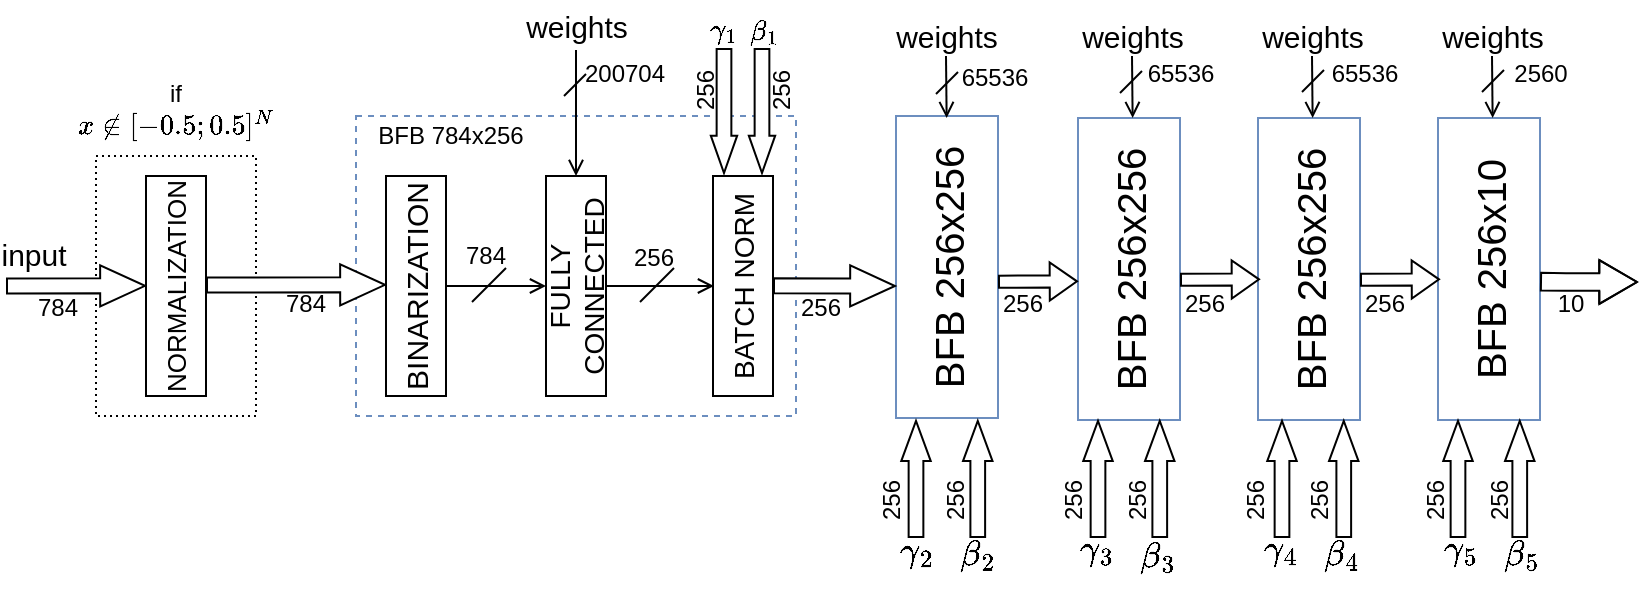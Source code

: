 <mxfile version="20.8.10" type="device" pages="13"><diagram id="PA5jOBGwOOePx2_H63Uf" name="Alto livello"><mxGraphModel dx="1418" dy="828" grid="1" gridSize="10" guides="1" tooltips="1" connect="1" arrows="1" fold="1" page="1" pageScale="1" pageWidth="827" pageHeight="1169" math="1" shadow="0"><root><mxCell id="0"/><mxCell id="1" parent="0"/><mxCell id="sw_k2ZKht0yW0jTYFBPT-93" value="" style="rounded=0;whiteSpace=wrap;html=1;fontSize=8;dashed=1;fillColor=none;dashPattern=1 2;" parent="1" vertex="1"><mxGeometry x="85" y="140" width="80" height="130" as="geometry"/></mxCell><mxCell id="sw_k2ZKht0yW0jTYFBPT-94" value="" style="shape=flexArrow;endArrow=classic;html=1;rounded=0;fontSize=3;width=7.5;endSize=7.138;endWidth=12.056;fillColor=default;" parent="1" edge="1"><mxGeometry width="50" height="50" relative="1" as="geometry"><mxPoint x="40" y="205" as="sourcePoint"/><mxPoint x="110" y="204.9" as="targetPoint"/></mxGeometry></mxCell><mxCell id="sw_k2ZKht0yW0jTYFBPT-95" value="" style="rounded=0;whiteSpace=wrap;html=1;fontSize=8;fillColor=none;dashed=1;strokeColor=#6c8ebf;" parent="1" vertex="1"><mxGeometry x="215" y="120" width="220" height="150" as="geometry"/></mxCell><mxCell id="sw_k2ZKht0yW0jTYFBPT-96" value="" style="shape=flexArrow;endArrow=classic;html=1;rounded=0;fontSize=3;width=7.5;endSize=7.138;endWidth=12.056;fillColor=default;" parent="1" edge="1"><mxGeometry width="50" height="50" relative="1" as="geometry"><mxPoint x="140" y="204.5" as="sourcePoint"/><mxPoint x="230" y="204.4" as="targetPoint"/></mxGeometry></mxCell><mxCell id="sw_k2ZKht0yW0jTYFBPT-97" value="&lt;font style=&quot;font-size: 12px;&quot;&gt;\(\gamma_1\)&lt;/font&gt;" style="text;html=1;strokeColor=none;fillColor=none;align=center;verticalAlign=middle;whiteSpace=wrap;rounded=0;fontSize=8;" parent="1" vertex="1"><mxGeometry x="381" y="64" width="35" height="25" as="geometry"/></mxCell><mxCell id="sw_k2ZKht0yW0jTYFBPT-98" value="&lt;font style=&quot;&quot;&gt;&lt;font style=&quot;font-size: 12px;&quot;&gt;\(\beta_1\)&lt;/font&gt;&lt;br&gt;&lt;/font&gt;" style="text;html=1;strokeColor=none;fillColor=none;align=center;verticalAlign=middle;whiteSpace=wrap;rounded=0;fontSize=8;" parent="1" vertex="1"><mxGeometry x="397" y="63" width="44" height="30" as="geometry"/></mxCell><mxCell id="sw_k2ZKht0yW0jTYFBPT-99" value="" style="rounded=0;whiteSpace=wrap;html=1;" parent="1" vertex="1"><mxGeometry x="110" y="150" width="30" height="110" as="geometry"/></mxCell><mxCell id="sw_k2ZKht0yW0jTYFBPT-100" value="&lt;font style=&quot;font-size: 15px;&quot;&gt;input&lt;/font&gt;" style="text;html=1;strokeColor=none;fillColor=none;align=center;verticalAlign=middle;whiteSpace=wrap;rounded=0;" parent="1" vertex="1"><mxGeometry x="44" y="178.75" width="20" height="20" as="geometry"/></mxCell><mxCell id="sw_k2ZKht0yW0jTYFBPT-101" value="&lt;font style=&quot;font-size: 12px;&quot;&gt;784&lt;/font&gt;" style="text;html=1;strokeColor=none;fillColor=none;align=center;verticalAlign=middle;whiteSpace=wrap;rounded=0;fontSize=6;" parent="1" vertex="1"><mxGeometry x="56" y="210.5" width="20" height="11" as="geometry"/></mxCell><mxCell id="sw_k2ZKht0yW0jTYFBPT-102" value="&lt;font style=&quot;font-size: 12px;&quot;&gt;if \(x\notin[-0.5; 0.5]^N\)&lt;/font&gt;" style="text;html=1;strokeColor=none;fillColor=none;align=center;verticalAlign=middle;whiteSpace=wrap;rounded=0;dashed=1;fontSize=8;" parent="1" vertex="1"><mxGeometry x="95" y="101.5" width="60" height="30" as="geometry"/></mxCell><mxCell id="sw_k2ZKht0yW0jTYFBPT-103" value="&lt;font style=&quot;font-size: 13px;&quot;&gt;NORMALIZATION&lt;/font&gt;" style="text;html=1;strokeColor=none;fillColor=none;align=center;verticalAlign=middle;whiteSpace=wrap;rounded=0;dashed=1;fontSize=8;horizontal=0;" parent="1" vertex="1"><mxGeometry x="110" y="150" width="30" height="110" as="geometry"/></mxCell><mxCell id="sw_k2ZKht0yW0jTYFBPT-104" value="" style="rounded=0;whiteSpace=wrap;html=1;fontSize=8;fillColor=default;" parent="1" vertex="1"><mxGeometry x="230" y="150" width="30" height="110" as="geometry"/></mxCell><mxCell id="sw_k2ZKht0yW0jTYFBPT-105" value="" style="rounded=0;whiteSpace=wrap;html=1;fontSize=8;fillColor=default;" parent="1" vertex="1"><mxGeometry x="310" y="150" width="30" height="110" as="geometry"/></mxCell><mxCell id="sw_k2ZKht0yW0jTYFBPT-106" value="" style="rounded=0;whiteSpace=wrap;html=1;fontSize=8;fillColor=default;" parent="1" vertex="1"><mxGeometry x="393.5" y="150" width="30" height="110" as="geometry"/></mxCell><mxCell id="sw_k2ZKht0yW0jTYFBPT-107" value="" style="edgeStyle=orthogonalEdgeStyle;rounded=0;orthogonalLoop=1;jettySize=auto;html=1;fontSize=8;endArrow=open;endFill=0;" parent="1" source="sw_k2ZKht0yW0jTYFBPT-108" target="sw_k2ZKht0yW0jTYFBPT-110" edge="1"><mxGeometry relative="1" as="geometry"/></mxCell><mxCell id="sw_k2ZKht0yW0jTYFBPT-108" value="&lt;font style=&quot;font-size: 15px;&quot;&gt;BINARIZATION&lt;/font&gt;" style="text;html=1;strokeColor=none;fillColor=none;align=center;verticalAlign=middle;whiteSpace=wrap;rounded=0;fontSize=8;horizontal=0;" parent="1" vertex="1"><mxGeometry x="230" y="150" width="30" height="110" as="geometry"/></mxCell><mxCell id="sw_k2ZKht0yW0jTYFBPT-109" value="" style="edgeStyle=orthogonalEdgeStyle;rounded=0;orthogonalLoop=1;jettySize=auto;html=1;fontSize=8;endArrow=open;endFill=0;" parent="1" source="sw_k2ZKht0yW0jTYFBPT-110" target="sw_k2ZKht0yW0jTYFBPT-111" edge="1"><mxGeometry relative="1" as="geometry"/></mxCell><mxCell id="sw_k2ZKht0yW0jTYFBPT-110" value="&lt;font style=&quot;font-size: 14px;&quot;&gt;FULLY CONNECTED&lt;/font&gt;" style="text;html=1;strokeColor=none;fillColor=none;align=center;verticalAlign=middle;whiteSpace=wrap;rounded=0;fontSize=8;horizontal=0;" parent="1" vertex="1"><mxGeometry x="310" y="150" width="30" height="110" as="geometry"/></mxCell><mxCell id="sw_k2ZKht0yW0jTYFBPT-111" value="&lt;font style=&quot;font-size: 14px;&quot;&gt;BATCH NORM&lt;/font&gt;" style="text;html=1;strokeColor=none;fillColor=none;align=center;verticalAlign=middle;whiteSpace=wrap;rounded=0;fontSize=8;horizontal=0;" parent="1" vertex="1"><mxGeometry x="394" y="150" width="30" height="110" as="geometry"/></mxCell><mxCell id="sw_k2ZKht0yW0jTYFBPT-112" value="" style="endArrow=none;html=1;rounded=0;" parent="1" edge="1"><mxGeometry width="50" height="50" relative="1" as="geometry"><mxPoint x="273" y="213" as="sourcePoint"/><mxPoint x="290" y="196" as="targetPoint"/></mxGeometry></mxCell><mxCell id="sw_k2ZKht0yW0jTYFBPT-113" value="&lt;font style=&quot;font-size: 12px;&quot;&gt;784&lt;/font&gt;" style="text;html=1;strokeColor=none;fillColor=none;align=center;verticalAlign=middle;whiteSpace=wrap;rounded=0;fontSize=6;" parent="1" vertex="1"><mxGeometry x="250" y="174.5" width="60" height="30" as="geometry"/></mxCell><mxCell id="sw_k2ZKht0yW0jTYFBPT-114" value="" style="endArrow=none;html=1;rounded=0;" parent="1" edge="1"><mxGeometry width="50" height="50" relative="1" as="geometry"><mxPoint x="357" y="213" as="sourcePoint"/><mxPoint x="374" y="196" as="targetPoint"/></mxGeometry></mxCell><mxCell id="sw_k2ZKht0yW0jTYFBPT-115" value="&lt;font style=&quot;font-size: 12px;&quot;&gt;256&lt;/font&gt;" style="text;html=1;strokeColor=none;fillColor=none;align=center;verticalAlign=middle;whiteSpace=wrap;rounded=0;fontSize=6;" parent="1" vertex="1"><mxGeometry x="334" y="175.5" width="60" height="30" as="geometry"/></mxCell><mxCell id="sw_k2ZKht0yW0jTYFBPT-116" value="" style="rounded=0;whiteSpace=wrap;html=1;fontSize=8;fillColor=default;" parent="1" vertex="1"><mxGeometry x="485" y="120" width="51" height="151" as="geometry"/></mxCell><mxCell id="sw_k2ZKht0yW0jTYFBPT-117" value="" style="rounded=0;whiteSpace=wrap;html=1;fontSize=8;fillColor=default;" parent="1" vertex="1"><mxGeometry x="576" y="121" width="51" height="151" as="geometry"/></mxCell><mxCell id="sw_k2ZKht0yW0jTYFBPT-118" value="" style="rounded=0;whiteSpace=wrap;html=1;fontSize=8;fillColor=default;" parent="1" vertex="1"><mxGeometry x="666" y="121" width="51" height="151" as="geometry"/></mxCell><mxCell id="sw_k2ZKht0yW0jTYFBPT-119" value="&lt;font style=&quot;font-size: 20px;&quot;&gt;BFB 256x256&lt;/font&gt;" style="text;html=1;strokeColor=#6c8ebf;fillColor=none;align=center;verticalAlign=middle;whiteSpace=wrap;rounded=0;fontSize=8;horizontal=0;" parent="1" vertex="1"><mxGeometry x="485" y="120" width="51" height="151" as="geometry"/></mxCell><mxCell id="sw_k2ZKht0yW0jTYFBPT-120" value="&lt;font style=&quot;font-size: 20px;&quot;&gt;BFB 256x256&lt;/font&gt;" style="text;html=1;strokeColor=#6c8ebf;fillColor=none;align=center;verticalAlign=middle;whiteSpace=wrap;rounded=0;fontSize=8;horizontal=0;" parent="1" vertex="1"><mxGeometry x="576" y="121" width="51" height="151" as="geometry"/></mxCell><mxCell id="sw_k2ZKht0yW0jTYFBPT-121" value="&lt;font style=&quot;font-size: 20px;&quot;&gt;BFB 256x256&lt;/font&gt;" style="text;html=1;strokeColor=#6c8ebf;fillColor=none;align=center;verticalAlign=middle;whiteSpace=wrap;rounded=0;fontSize=8;horizontal=0;" parent="1" vertex="1"><mxGeometry x="666" y="121" width="51" height="151" as="geometry"/></mxCell><mxCell id="sw_k2ZKht0yW0jTYFBPT-122" value="&lt;font style=&quot;font-size: 12px;&quot;&gt;BFB 784x256&lt;/font&gt;" style="text;html=1;strokeColor=none;fillColor=none;align=center;verticalAlign=middle;whiteSpace=wrap;rounded=0;fontSize=8;" parent="1" vertex="1"><mxGeometry x="215" y="120" width="95" height="20" as="geometry"/></mxCell><mxCell id="sw_k2ZKht0yW0jTYFBPT-123" value="" style="endArrow=open;html=1;rounded=0;fontSize=8;entryX=0.5;entryY=0;entryDx=0;entryDy=0;endFill=0;" parent="1" target="sw_k2ZKht0yW0jTYFBPT-110" edge="1"><mxGeometry width="50" height="50" relative="1" as="geometry"><mxPoint x="325" y="87" as="sourcePoint"/><mxPoint x="370" y="130" as="targetPoint"/></mxGeometry></mxCell><mxCell id="sw_k2ZKht0yW0jTYFBPT-124" value="&lt;font style=&quot;&quot;&gt;&lt;font style=&quot;font-size: 15px;&quot;&gt;weights&lt;/font&gt;&lt;br&gt;&lt;/font&gt;" style="text;html=1;strokeColor=none;fillColor=none;align=center;verticalAlign=middle;whiteSpace=wrap;rounded=0;fontSize=8;strokeWidth=15;" parent="1" vertex="1"><mxGeometry x="297.5" y="65" width="55" height="20" as="geometry"/></mxCell><mxCell id="sw_k2ZKht0yW0jTYFBPT-125" value="" style="endArrow=open;html=1;rounded=0;fontSize=8;entryX=0.5;entryY=0;entryDx=0;entryDy=0;endFill=0;" parent="1" edge="1"><mxGeometry width="50" height="50" relative="1" as="geometry"><mxPoint x="510" y="90" as="sourcePoint"/><mxPoint x="510.32" y="121" as="targetPoint"/></mxGeometry></mxCell><mxCell id="sw_k2ZKht0yW0jTYFBPT-126" value="&lt;font style=&quot;&quot;&gt;&lt;font style=&quot;font-size: 15px;&quot;&gt;weights&lt;/font&gt;&lt;br&gt;&lt;/font&gt;" style="text;html=1;strokeColor=none;fillColor=none;align=center;verticalAlign=middle;whiteSpace=wrap;rounded=0;fontSize=8;" parent="1" vertex="1"><mxGeometry x="483" y="70" width="55" height="20" as="geometry"/></mxCell><mxCell id="sw_k2ZKht0yW0jTYFBPT-127" value="" style="endArrow=open;html=1;rounded=0;fontSize=8;entryX=0.5;entryY=0;entryDx=0;entryDy=0;endFill=0;" parent="1" edge="1"><mxGeometry width="50" height="50" relative="1" as="geometry"><mxPoint x="603" y="90" as="sourcePoint"/><mxPoint x="603.32" y="121" as="targetPoint"/></mxGeometry></mxCell><mxCell id="sw_k2ZKht0yW0jTYFBPT-128" value="&lt;font style=&quot;&quot;&gt;&lt;font style=&quot;font-size: 15px;&quot;&gt;weights&lt;/font&gt;&lt;br&gt;&lt;/font&gt;" style="text;html=1;strokeColor=none;fillColor=none;align=center;verticalAlign=middle;whiteSpace=wrap;rounded=0;fontSize=8;" parent="1" vertex="1"><mxGeometry x="576" y="70" width="55" height="20" as="geometry"/></mxCell><mxCell id="sw_k2ZKht0yW0jTYFBPT-129" value="" style="endArrow=open;html=1;rounded=0;fontSize=8;entryX=0.5;entryY=0;entryDx=0;entryDy=0;endFill=0;" parent="1" edge="1"><mxGeometry width="50" height="50" relative="1" as="geometry"><mxPoint x="693" y="90" as="sourcePoint"/><mxPoint x="693.32" y="121" as="targetPoint"/></mxGeometry></mxCell><mxCell id="sw_k2ZKht0yW0jTYFBPT-130" value="&lt;font style=&quot;&quot;&gt;&lt;font style=&quot;font-size: 15px;&quot;&gt;weights&lt;/font&gt;&lt;br&gt;&lt;/font&gt;" style="text;html=1;strokeColor=none;fillColor=none;align=center;verticalAlign=middle;whiteSpace=wrap;rounded=0;fontSize=8;" parent="1" vertex="1"><mxGeometry x="666" y="70" width="55" height="20" as="geometry"/></mxCell><mxCell id="sw_k2ZKht0yW0jTYFBPT-131" value="&lt;font style=&quot;font-size: 12px;&quot;&gt;200704&lt;/font&gt;" style="text;html=1;strokeColor=none;fillColor=none;align=center;verticalAlign=middle;whiteSpace=wrap;rounded=0;fontSize=6;" parent="1" vertex="1"><mxGeometry x="334" y="94" width="31" height="9" as="geometry"/></mxCell><mxCell id="sw_k2ZKht0yW0jTYFBPT-132" value="" style="endArrow=none;html=1;rounded=0;" parent="1" edge="1"><mxGeometry width="50" height="50" relative="1" as="geometry"><mxPoint x="319" y="110" as="sourcePoint"/><mxPoint x="330" y="99" as="targetPoint"/></mxGeometry></mxCell><mxCell id="sw_k2ZKht0yW0jTYFBPT-133" value="&lt;font style=&quot;font-size: 12px;&quot;&gt;65536&lt;/font&gt;" style="text;html=1;strokeColor=none;fillColor=none;align=center;verticalAlign=middle;whiteSpace=wrap;rounded=0;fontSize=15;" parent="1" vertex="1"><mxGeometry x="519" y="94" width="31" height="9" as="geometry"/></mxCell><mxCell id="sw_k2ZKht0yW0jTYFBPT-134" value="" style="endArrow=none;html=1;rounded=0;" parent="1" edge="1"><mxGeometry width="50" height="50" relative="1" as="geometry"><mxPoint x="505" y="109" as="sourcePoint"/><mxPoint x="516.0" y="98" as="targetPoint"/></mxGeometry></mxCell><mxCell id="sw_k2ZKht0yW0jTYFBPT-135" value="&lt;font style=&quot;font-size: 12px;&quot;&gt;65536&lt;/font&gt;" style="text;html=1;strokeColor=none;fillColor=none;align=center;verticalAlign=middle;whiteSpace=wrap;rounded=0;fontSize=15;" parent="1" vertex="1"><mxGeometry x="612" y="92.5" width="31" height="9" as="geometry"/></mxCell><mxCell id="sw_k2ZKht0yW0jTYFBPT-136" value="" style="endArrow=none;html=1;rounded=0;" parent="1" edge="1"><mxGeometry width="50" height="50" relative="1" as="geometry"><mxPoint x="597" y="108.5" as="sourcePoint"/><mxPoint x="608" y="97.5" as="targetPoint"/></mxGeometry></mxCell><mxCell id="sw_k2ZKht0yW0jTYFBPT-137" value="&lt;font style=&quot;font-size: 12px;&quot;&gt;65536&lt;/font&gt;" style="text;html=1;strokeColor=none;fillColor=none;align=center;verticalAlign=middle;whiteSpace=wrap;rounded=0;fontSize=15;" parent="1" vertex="1"><mxGeometry x="704" y="92" width="31" height="9" as="geometry"/></mxCell><mxCell id="sw_k2ZKht0yW0jTYFBPT-138" value="" style="endArrow=none;html=1;rounded=0;" parent="1" edge="1"><mxGeometry width="50" height="50" relative="1" as="geometry"><mxPoint x="688" y="108" as="sourcePoint"/><mxPoint x="699" y="97" as="targetPoint"/></mxGeometry></mxCell><mxCell id="sw_k2ZKht0yW0jTYFBPT-139" value="&lt;font style=&quot;font-size: 12px;&quot;&gt;784&lt;/font&gt;" style="text;html=1;strokeColor=none;fillColor=none;align=center;verticalAlign=middle;whiteSpace=wrap;rounded=0;fontSize=6;" parent="1" vertex="1"><mxGeometry x="180" y="208.5" width="20" height="11" as="geometry"/></mxCell><mxCell id="sw_k2ZKht0yW0jTYFBPT-140" value="" style="shape=flexArrow;endArrow=classic;html=1;rounded=0;fontSize=3;width=7.5;endSize=7.138;endWidth=12.056;fillColor=default;" parent="1" edge="1"><mxGeometry width="50" height="50" relative="1" as="geometry"><mxPoint x="423.5" y="204.93" as="sourcePoint"/><mxPoint x="485" y="205" as="targetPoint"/></mxGeometry></mxCell><mxCell id="sw_k2ZKht0yW0jTYFBPT-141" value="&lt;font style=&quot;font-size: 12px;&quot;&gt;256&lt;/font&gt;" style="text;html=1;strokeColor=none;fillColor=none;align=center;verticalAlign=middle;whiteSpace=wrap;rounded=0;fontSize=6;" parent="1" vertex="1"><mxGeometry x="435" y="210" width="25" height="11.5" as="geometry"/></mxCell><mxCell id="sw_k2ZKht0yW0jTYFBPT-142" value="" style="shape=flexArrow;endArrow=classic;html=1;rounded=0;fontSize=3;width=6.047;endSize=4.212;endWidth=12.056;fillColor=default;" parent="1" edge="1"><mxGeometry width="50" height="50" relative="1" as="geometry"><mxPoint x="536.0" y="202.84" as="sourcePoint"/><mxPoint x="576.0" y="202.66" as="targetPoint"/></mxGeometry></mxCell><mxCell id="sw_k2ZKht0yW0jTYFBPT-143" value="&lt;font style=&quot;font-size: 12px;&quot;&gt;256&lt;/font&gt;" style="text;html=1;strokeColor=none;fillColor=none;align=center;verticalAlign=middle;whiteSpace=wrap;rounded=0;fontSize=6;" parent="1" vertex="1"><mxGeometry x="536" y="208.5" width="25" height="11.5" as="geometry"/></mxCell><mxCell id="sw_k2ZKht0yW0jTYFBPT-144" value="" style="shape=flexArrow;endArrow=classic;html=1;rounded=0;fontSize=3;width=6.047;endSize=4.212;endWidth=12.056;fillColor=default;" parent="1" edge="1"><mxGeometry width="50" height="50" relative="1" as="geometry"><mxPoint x="627" y="201.84" as="sourcePoint"/><mxPoint x="667" y="201.66" as="targetPoint"/></mxGeometry></mxCell><mxCell id="sw_k2ZKht0yW0jTYFBPT-146" value="&lt;font style=&quot;font-size: 6px;&quot;&gt;10&lt;/font&gt;" style="text;html=1;strokeColor=none;fillColor=none;align=center;verticalAlign=middle;whiteSpace=wrap;rounded=0;fontSize=6;" parent="1" vertex="1"><mxGeometry x="719" y="197" width="25" height="11.5" as="geometry"/></mxCell><mxCell id="sw_k2ZKht0yW0jTYFBPT-147" value="" style="shape=flexArrow;endArrow=classic;html=1;rounded=0;fontSize=3;fillColor=default;width=7.36;endSize=5.893;endWidth=4.83;" parent="1" edge="1"><mxGeometry width="50" height="50" relative="1" as="geometry"><mxPoint x="399" y="86" as="sourcePoint"/><mxPoint x="399" y="149" as="targetPoint"/></mxGeometry></mxCell><mxCell id="sw_k2ZKht0yW0jTYFBPT-148" value="" style="shape=flexArrow;endArrow=classic;html=1;rounded=0;fontSize=3;fillColor=default;width=7.36;endSize=5.893;endWidth=4.83;" parent="1" edge="1"><mxGeometry width="50" height="50" relative="1" as="geometry"><mxPoint x="418" y="86" as="sourcePoint"/><mxPoint x="418" y="149" as="targetPoint"/></mxGeometry></mxCell><mxCell id="sw_k2ZKht0yW0jTYFBPT-149" value="&lt;font style=&quot;font-size: 12px;&quot;&gt;256&lt;/font&gt;" style="text;html=1;strokeColor=none;fillColor=none;align=center;verticalAlign=middle;whiteSpace=wrap;rounded=0;fontSize=3;rotation=-90;" parent="1" vertex="1"><mxGeometry x="377" y="103" width="26" height="8" as="geometry"/></mxCell><mxCell id="sw_k2ZKht0yW0jTYFBPT-150" value="&lt;font style=&quot;font-size: 12px;&quot;&gt;256&lt;/font&gt;" style="text;html=1;strokeColor=none;fillColor=none;align=center;verticalAlign=middle;whiteSpace=wrap;rounded=0;fontSize=3;rotation=-90;" parent="1" vertex="1"><mxGeometry x="415" y="103" width="26" height="8" as="geometry"/></mxCell><mxCell id="sw_k2ZKht0yW0jTYFBPT-151" value="" style="shape=flexArrow;endArrow=none;html=1;rounded=0;fontSize=3;fillColor=default;width=7.36;endSize=5.893;endWidth=4.83;endFill=0;startArrow=block;startWidth=6.394;startSize=6.34;" parent="1" edge="1"><mxGeometry width="50" height="50" relative="1" as="geometry"><mxPoint x="495" y="272" as="sourcePoint"/><mxPoint x="495" y="331" as="targetPoint"/></mxGeometry></mxCell><mxCell id="sw_k2ZKht0yW0jTYFBPT-152" value="&lt;font style=&quot;font-size: 15px;&quot;&gt;\(\gamma_2\)&lt;/font&gt;" style="text;html=1;strokeColor=none;fillColor=none;align=center;verticalAlign=middle;whiteSpace=wrap;rounded=0;fontSize=8;" parent="1" vertex="1"><mxGeometry x="485" y="328" width="22" height="18" as="geometry"/></mxCell><mxCell id="sw_k2ZKht0yW0jTYFBPT-153" value="&lt;font style=&quot;&quot;&gt;&lt;font style=&quot;font-size: 15px;&quot;&gt;\(\beta_2\)&lt;/font&gt;&lt;br&gt;&lt;/font&gt;" style="text;html=1;strokeColor=none;fillColor=none;align=center;verticalAlign=middle;whiteSpace=wrap;rounded=0;fontSize=8;" parent="1" vertex="1"><mxGeometry x="514" y="326" width="24" height="25" as="geometry"/></mxCell><mxCell id="sw_k2ZKht0yW0jTYFBPT-154" value="&lt;font style=&quot;font-size: 15px;&quot;&gt;\(\gamma&lt;br&gt;_3\)&lt;/font&gt;" style="text;html=1;strokeColor=none;fillColor=none;align=center;verticalAlign=middle;whiteSpace=wrap;rounded=0;fontSize=8;" parent="1" vertex="1"><mxGeometry x="575" y="327" width="22" height="18" as="geometry"/></mxCell><mxCell id="sw_k2ZKht0yW0jTYFBPT-155" value="&lt;font style=&quot;font-size: 15px;&quot;&gt;&lt;font style=&quot;font-size: 15px;&quot;&gt;\(\beta&lt;br&gt;_3\)&lt;/font&gt;&lt;br&gt;&lt;/font&gt;" style="text;html=1;strokeColor=none;fillColor=none;align=center;verticalAlign=middle;whiteSpace=wrap;rounded=0;fontSize=8;" parent="1" vertex="1"><mxGeometry x="604" y="327" width="24" height="25" as="geometry"/></mxCell><mxCell id="sw_k2ZKht0yW0jTYFBPT-156" value="&lt;font style=&quot;font-size: 15px;&quot;&gt;\(\gamma&lt;br&gt;_4\)&lt;/font&gt;" style="text;html=1;strokeColor=none;fillColor=none;align=center;verticalAlign=middle;whiteSpace=wrap;rounded=0;fontSize=8;" parent="1" vertex="1"><mxGeometry x="667" y="327" width="22" height="18" as="geometry"/></mxCell><mxCell id="sw_k2ZKht0yW0jTYFBPT-157" value="&lt;font style=&quot;font-size: 15px;&quot;&gt;&lt;font style=&quot;font-size: 15px;&quot;&gt;\(\beta&lt;br&gt;_4\)&lt;/font&gt;&lt;br&gt;&lt;/font&gt;" style="text;html=1;strokeColor=none;fillColor=none;align=center;verticalAlign=middle;whiteSpace=wrap;rounded=0;fontSize=8;" parent="1" vertex="1"><mxGeometry x="696" y="326" width="24" height="25" as="geometry"/></mxCell><mxCell id="sw_k2ZKht0yW0jTYFBPT-158" value="" style="rounded=0;whiteSpace=wrap;html=1;fontSize=8;fillColor=default;" parent="1" vertex="1"><mxGeometry x="756" y="121" width="51" height="151" as="geometry"/></mxCell><mxCell id="sw_k2ZKht0yW0jTYFBPT-159" value="&lt;font style=&quot;font-size: 20px;&quot;&gt;BFB 256x10&lt;/font&gt;" style="text;html=1;strokeColor=#6c8ebf;fillColor=none;align=center;verticalAlign=middle;whiteSpace=wrap;rounded=0;fontSize=8;horizontal=0;" parent="1" vertex="1"><mxGeometry x="756" y="121" width="51" height="151" as="geometry"/></mxCell><mxCell id="sw_k2ZKht0yW0jTYFBPT-160" value="" style="endArrow=open;html=1;rounded=0;fontSize=8;entryX=0.5;entryY=0;entryDx=0;entryDy=0;endFill=0;" parent="1" edge="1"><mxGeometry width="50" height="50" relative="1" as="geometry"><mxPoint x="783" y="90" as="sourcePoint"/><mxPoint x="783.32" y="121" as="targetPoint"/></mxGeometry></mxCell><mxCell id="sw_k2ZKht0yW0jTYFBPT-161" value="&lt;font style=&quot;&quot;&gt;&lt;font style=&quot;font-size: 15px;&quot;&gt;weights&lt;/font&gt;&lt;br&gt;&lt;/font&gt;" style="text;html=1;strokeColor=none;fillColor=none;align=center;verticalAlign=middle;whiteSpace=wrap;rounded=0;fontSize=8;" parent="1" vertex="1"><mxGeometry x="756" y="70" width="55" height="20" as="geometry"/></mxCell><mxCell id="sw_k2ZKht0yW0jTYFBPT-162" value="&lt;font style=&quot;font-size: 12px;&quot;&gt;2560&lt;/font&gt;" style="text;html=1;strokeColor=none;fillColor=none;align=center;verticalAlign=middle;whiteSpace=wrap;rounded=0;fontSize=15;" parent="1" vertex="1"><mxGeometry x="792" y="92" width="31" height="9" as="geometry"/></mxCell><mxCell id="sw_k2ZKht0yW0jTYFBPT-163" value="" style="endArrow=none;html=1;rounded=0;" parent="1" edge="1"><mxGeometry width="50" height="50" relative="1" as="geometry"><mxPoint x="778" y="108" as="sourcePoint"/><mxPoint x="789.0" y="97" as="targetPoint"/></mxGeometry></mxCell><mxCell id="sw_k2ZKht0yW0jTYFBPT-164" value="" style="shape=flexArrow;endArrow=classic;html=1;rounded=0;fontSize=3;width=6.047;endSize=4.212;endWidth=12.056;fillColor=default;" parent="1" edge="1"><mxGeometry width="50" height="50" relative="1" as="geometry"><mxPoint x="717" y="201.84" as="sourcePoint"/><mxPoint x="757" y="201.66" as="targetPoint"/></mxGeometry></mxCell><mxCell id="sw_k2ZKht0yW0jTYFBPT-166" value="" style="shape=flexArrow;endArrow=classic;html=1;rounded=0;fontSize=3;width=8.846;endSize=5.954;endWidth=12.056;fillColor=default;" parent="1" edge="1"><mxGeometry width="50" height="50" relative="1" as="geometry"><mxPoint x="807" y="202.83" as="sourcePoint"/><mxPoint x="856.0" y="203" as="targetPoint"/><Array as="points"><mxPoint x="820" y="203"/></Array></mxGeometry></mxCell><mxCell id="sw_k2ZKht0yW0jTYFBPT-167" value="&lt;font style=&quot;font-size: 12px;&quot;&gt;10&lt;/font&gt;" style="text;html=1;strokeColor=none;fillColor=none;align=center;verticalAlign=middle;whiteSpace=wrap;rounded=0;fontSize=6;" parent="1" vertex="1"><mxGeometry x="810" y="208" width="25" height="11.5" as="geometry"/></mxCell><mxCell id="sw_k2ZKht0yW0jTYFBPT-168" value="&lt;font style=&quot;font-size: 15px;&quot;&gt;\(\gamma&lt;br&gt;_5\)&lt;/font&gt;" style="text;html=1;strokeColor=none;fillColor=none;align=center;verticalAlign=middle;whiteSpace=wrap;rounded=0;fontSize=8;" parent="1" vertex="1"><mxGeometry x="757" y="327" width="22" height="18" as="geometry"/></mxCell><mxCell id="sw_k2ZKht0yW0jTYFBPT-169" value="&lt;font style=&quot;font-size: 15px;&quot;&gt;&lt;font style=&quot;font-size: 15px;&quot;&gt;\(\beta&lt;br&gt;_5\)&lt;/font&gt;&lt;br&gt;&lt;/font&gt;" style="text;html=1;strokeColor=none;fillColor=none;align=center;verticalAlign=middle;whiteSpace=wrap;rounded=0;fontSize=8;" parent="1" vertex="1"><mxGeometry x="786" y="326" width="24" height="25" as="geometry"/></mxCell><mxCell id="sw_k2ZKht0yW0jTYFBPT-170" value="&lt;font style=&quot;font-size: 12px;&quot;&gt;256&lt;/font&gt;" style="text;html=1;strokeColor=none;fillColor=none;align=center;verticalAlign=middle;whiteSpace=wrap;rounded=0;fontSize=3;rotation=-90;" parent="1" vertex="1"><mxGeometry x="470" y="308" width="26" height="8" as="geometry"/></mxCell><mxCell id="sw_k2ZKht0yW0jTYFBPT-171" value="" style="shape=flexArrow;endArrow=none;html=1;rounded=0;fontSize=3;fillColor=default;width=7.36;endSize=5.893;endWidth=4.83;endFill=0;startArrow=block;startWidth=6.394;startSize=6.34;" parent="1" edge="1"><mxGeometry width="50" height="50" relative="1" as="geometry"><mxPoint x="525.88" y="272" as="sourcePoint"/><mxPoint x="525.88" y="331" as="targetPoint"/></mxGeometry></mxCell><mxCell id="sw_k2ZKht0yW0jTYFBPT-172" value="&lt;font style=&quot;font-size: 12px;&quot;&gt;256&lt;/font&gt;" style="text;html=1;strokeColor=none;fillColor=none;align=center;verticalAlign=middle;whiteSpace=wrap;rounded=0;fontSize=3;rotation=-90;" parent="1" vertex="1"><mxGeometry x="502" y="308" width="26" height="8" as="geometry"/></mxCell><mxCell id="sw_k2ZKht0yW0jTYFBPT-173" value="" style="shape=flexArrow;endArrow=none;html=1;rounded=0;fontSize=3;fillColor=default;width=7.36;endSize=5.893;endWidth=4.83;endFill=0;startArrow=block;startWidth=6.394;startSize=6.34;" parent="1" edge="1"><mxGeometry width="50" height="50" relative="1" as="geometry"><mxPoint x="586.0" y="272" as="sourcePoint"/><mxPoint x="586.0" y="331" as="targetPoint"/></mxGeometry></mxCell><mxCell id="sw_k2ZKht0yW0jTYFBPT-175" value="" style="shape=flexArrow;endArrow=none;html=1;rounded=0;fontSize=3;fillColor=default;width=7.36;endSize=5.893;endWidth=4.83;endFill=0;startArrow=block;startWidth=6.394;startSize=6.34;" parent="1" edge="1"><mxGeometry width="50" height="50" relative="1" as="geometry"><mxPoint x="616.88" y="272" as="sourcePoint"/><mxPoint x="616.88" y="331" as="targetPoint"/></mxGeometry></mxCell><mxCell id="sw_k2ZKht0yW0jTYFBPT-177" value="" style="shape=flexArrow;endArrow=none;html=1;rounded=0;fontSize=3;fillColor=default;width=7.36;endSize=5.893;endWidth=4.83;endFill=0;startArrow=block;startWidth=6.394;startSize=6.34;" parent="1" edge="1"><mxGeometry width="50" height="50" relative="1" as="geometry"><mxPoint x="678" y="272" as="sourcePoint"/><mxPoint x="678" y="331" as="targetPoint"/></mxGeometry></mxCell><mxCell id="sw_k2ZKht0yW0jTYFBPT-179" value="" style="shape=flexArrow;endArrow=none;html=1;rounded=0;fontSize=3;fillColor=default;width=7.36;endSize=5.893;endWidth=4.83;endFill=0;startArrow=block;startWidth=6.394;startSize=6.34;" parent="1" edge="1"><mxGeometry width="50" height="50" relative="1" as="geometry"><mxPoint x="708.88" y="272" as="sourcePoint"/><mxPoint x="708.88" y="331" as="targetPoint"/></mxGeometry></mxCell><mxCell id="sw_k2ZKht0yW0jTYFBPT-181" value="" style="shape=flexArrow;endArrow=none;html=1;rounded=0;fontSize=3;fillColor=default;width=7.36;endSize=5.893;endWidth=4.83;endFill=0;startArrow=block;startWidth=6.394;startSize=6.34;" parent="1" edge="1"><mxGeometry width="50" height="50" relative="1" as="geometry"><mxPoint x="766.0" y="272" as="sourcePoint"/><mxPoint x="766.0" y="331" as="targetPoint"/></mxGeometry></mxCell><mxCell id="sw_k2ZKht0yW0jTYFBPT-183" value="" style="shape=flexArrow;endArrow=none;html=1;rounded=0;fontSize=3;fillColor=default;width=7.36;endSize=5.893;endWidth=4.83;endFill=0;startArrow=block;startWidth=6.394;startSize=6.34;" parent="1" edge="1"><mxGeometry width="50" height="50" relative="1" as="geometry"><mxPoint x="796.88" y="272" as="sourcePoint"/><mxPoint x="796.88" y="331" as="targetPoint"/></mxGeometry></mxCell><mxCell id="XoyuKxXISiu9c2nQGPD_-3" value="&lt;font style=&quot;font-size: 12px;&quot;&gt;256&lt;/font&gt;" style="text;html=1;strokeColor=none;fillColor=none;align=center;verticalAlign=middle;whiteSpace=wrap;rounded=0;fontSize=6;" parent="1" vertex="1"><mxGeometry x="627" y="208.5" width="25" height="11.5" as="geometry"/></mxCell><mxCell id="XoyuKxXISiu9c2nQGPD_-4" value="&lt;font style=&quot;font-size: 12px;&quot;&gt;256&lt;/font&gt;" style="text;html=1;strokeColor=none;fillColor=none;align=center;verticalAlign=middle;whiteSpace=wrap;rounded=0;fontSize=6;" parent="1" vertex="1"><mxGeometry x="717" y="208.5" width="25" height="11.5" as="geometry"/></mxCell><mxCell id="XoyuKxXISiu9c2nQGPD_-5" value="&lt;font style=&quot;font-size: 12px;&quot;&gt;256&lt;/font&gt;" style="text;html=1;strokeColor=none;fillColor=none;align=center;verticalAlign=middle;whiteSpace=wrap;rounded=0;fontSize=3;rotation=-90;" parent="1" vertex="1"><mxGeometry x="561" y="308" width="26" height="8" as="geometry"/></mxCell><mxCell id="XoyuKxXISiu9c2nQGPD_-6" value="&lt;font style=&quot;font-size: 12px;&quot;&gt;256&lt;/font&gt;" style="text;html=1;strokeColor=none;fillColor=none;align=center;verticalAlign=middle;whiteSpace=wrap;rounded=0;fontSize=3;rotation=-90;" parent="1" vertex="1"><mxGeometry x="593" y="308" width="26" height="8" as="geometry"/></mxCell><mxCell id="XoyuKxXISiu9c2nQGPD_-7" value="&lt;font style=&quot;font-size: 12px;&quot;&gt;256&lt;/font&gt;" style="text;html=1;strokeColor=none;fillColor=none;align=center;verticalAlign=middle;whiteSpace=wrap;rounded=0;fontSize=3;rotation=-90;" parent="1" vertex="1"><mxGeometry x="652" y="308" width="26" height="8" as="geometry"/></mxCell><mxCell id="XoyuKxXISiu9c2nQGPD_-8" value="&lt;font style=&quot;font-size: 12px;&quot;&gt;256&lt;/font&gt;" style="text;html=1;strokeColor=none;fillColor=none;align=center;verticalAlign=middle;whiteSpace=wrap;rounded=0;fontSize=3;rotation=-90;" parent="1" vertex="1"><mxGeometry x="684" y="308" width="26" height="8" as="geometry"/></mxCell><mxCell id="XoyuKxXISiu9c2nQGPD_-9" value="&lt;font style=&quot;font-size: 12px;&quot;&gt;256&lt;/font&gt;" style="text;html=1;strokeColor=none;fillColor=none;align=center;verticalAlign=middle;whiteSpace=wrap;rounded=0;fontSize=3;rotation=-90;" parent="1" vertex="1"><mxGeometry x="742" y="308" width="26" height="8" as="geometry"/></mxCell><mxCell id="XoyuKxXISiu9c2nQGPD_-10" value="&lt;font style=&quot;font-size: 12px;&quot;&gt;256&lt;/font&gt;" style="text;html=1;strokeColor=none;fillColor=none;align=center;verticalAlign=middle;whiteSpace=wrap;rounded=0;fontSize=3;rotation=-90;" parent="1" vertex="1"><mxGeometry x="774" y="308" width="26" height="8" as="geometry"/></mxCell></root></mxGraphModel></diagram><diagram id="BYhKg8piG4lfFCOHhUqc" name="Fully Connected"><mxGraphModel dx="562" dy="327" grid="1" gridSize="10" guides="1" tooltips="1" connect="1" arrows="1" fold="1" page="1" pageScale="1" pageWidth="827" pageHeight="1169" math="1" shadow="0"><root><mxCell id="0"/><mxCell id="1" parent="0"/><mxCell id="x6zDmWg9pOaT2PleyvXY-9" value="" style="edgeStyle=orthogonalEdgeStyle;rounded=0;orthogonalLoop=1;jettySize=auto;html=1;fontSize=10;fontColor=#202124;endArrow=none;endFill=0;entryX=-0.01;entryY=0.111;entryDx=0;entryDy=0;entryPerimeter=0;" parent="1" source="x6zDmWg9pOaT2PleyvXY-2" target="x6zDmWg9pOaT2PleyvXY-8" edge="1"><mxGeometry relative="1" as="geometry"/></mxCell><mxCell id="x6zDmWg9pOaT2PleyvXY-2" value="" style="verticalLabelPosition=bottom;shadow=0;dashed=0;align=center;html=1;verticalAlign=top;shape=mxgraph.electrical.logic_gates.logic_gate;operation=xor;negating=1;negSize=0.15;labelBackgroundColor=none;fontSize=6;fontColor=#202124;strokeColor=default;fillColor=default;" parent="1" vertex="1"><mxGeometry x="198" y="305" width="50" height="30" as="geometry"/></mxCell><mxCell id="x6zDmWg9pOaT2PleyvXY-10" value="" style="edgeStyle=orthogonalEdgeStyle;rounded=0;orthogonalLoop=1;jettySize=auto;html=1;fontSize=10;fontColor=#202124;endArrow=none;endFill=0;" parent="1" source="x6zDmWg9pOaT2PleyvXY-3" edge="1"><mxGeometry relative="1" as="geometry"><mxPoint x="280" y="365" as="targetPoint"/></mxGeometry></mxCell><mxCell id="x6zDmWg9pOaT2PleyvXY-3" value="" style="verticalLabelPosition=bottom;shadow=0;dashed=0;align=center;html=1;verticalAlign=top;shape=mxgraph.electrical.logic_gates.logic_gate;operation=xor;negating=1;negSize=0.15;labelBackgroundColor=none;fontSize=6;fontColor=#202124;strokeColor=default;fillColor=default;" parent="1" vertex="1"><mxGeometry x="198" y="350" width="50" height="30" as="geometry"/></mxCell><mxCell id="x6zDmWg9pOaT2PleyvXY-11" value="" style="edgeStyle=orthogonalEdgeStyle;rounded=0;orthogonalLoop=1;jettySize=auto;html=1;fontSize=10;fontColor=#202124;endArrow=none;endFill=0;entryX=0.004;entryY=0.918;entryDx=0;entryDy=0;entryPerimeter=0;" parent="1" source="x6zDmWg9pOaT2PleyvXY-4" target="x6zDmWg9pOaT2PleyvXY-8" edge="1"><mxGeometry relative="1" as="geometry"><mxPoint x="279" y="465" as="targetPoint"/></mxGeometry></mxCell><mxCell id="x6zDmWg9pOaT2PleyvXY-4" value="" style="verticalLabelPosition=bottom;shadow=0;dashed=0;align=center;html=1;verticalAlign=top;shape=mxgraph.electrical.logic_gates.logic_gate;operation=xor;negating=1;negSize=0.15;labelBackgroundColor=none;fontSize=6;fontColor=#202124;strokeColor=default;fillColor=default;" parent="1" vertex="1"><mxGeometry x="198" y="450" width="50" height="30" as="geometry"/></mxCell><mxCell id="x6zDmWg9pOaT2PleyvXY-6" value="" style="endArrow=none;dashed=1;html=1;dashPattern=1 3;strokeWidth=2;rounded=0;fontSize=6;fontColor=#202124;" parent="1" edge="1"><mxGeometry width="50" height="50" relative="1" as="geometry"><mxPoint x="222.93" y="420" as="sourcePoint"/><mxPoint x="222.93" y="400" as="targetPoint"/></mxGeometry></mxCell><mxCell id="x6zDmWg9pOaT2PleyvXY-8" value="&lt;font style=&quot;font-size: 10px;&quot;&gt;POPCOUNT&lt;/font&gt;" style="rounded=0;whiteSpace=wrap;html=1;labelBackgroundColor=none;fontSize=6;fontColor=#202124;strokeColor=default;fillColor=default;horizontal=0;" parent="1" vertex="1"><mxGeometry x="280" y="300" width="30" height="180" as="geometry"/></mxCell><mxCell id="x6zDmWg9pOaT2PleyvXY-12" value="&lt;font style=&quot;font-size: 8px;&quot;&gt;W&lt;sub&gt;1&lt;/sub&gt;&lt;/font&gt;" style="text;html=1;strokeColor=none;fillColor=none;align=center;verticalAlign=middle;whiteSpace=wrap;rounded=0;labelBackgroundColor=none;fontSize=8;fontColor=#202124;" parent="1" vertex="1"><mxGeometry x="178" y="319" width="20" height="20" as="geometry"/></mxCell><mxCell id="x6zDmWg9pOaT2PleyvXY-13" value="&lt;font style=&quot;&quot;&gt;&lt;font style=&quot;font-size: 8px;&quot;&gt;W&lt;/font&gt;&lt;sub style=&quot;font-size: 8px;&quot;&gt;2&lt;/sub&gt;&lt;/font&gt;" style="text;html=1;strokeColor=none;fillColor=none;align=center;verticalAlign=middle;whiteSpace=wrap;rounded=0;labelBackgroundColor=none;fontSize=8;fontColor=#202124;" parent="1" vertex="1"><mxGeometry x="178" y="360" width="20" height="20" as="geometry"/></mxCell><mxCell id="x6zDmWg9pOaT2PleyvXY-14" value="&lt;font style=&quot;font-size: 8px;&quot;&gt;W&lt;sub&gt;N&lt;/sub&gt;&lt;/font&gt;" style="text;html=1;strokeColor=none;fillColor=none;align=center;verticalAlign=middle;whiteSpace=wrap;rounded=0;labelBackgroundColor=none;fontSize=8;fontColor=#202124;" parent="1" vertex="1"><mxGeometry x="178" y="461" width="20" height="20" as="geometry"/></mxCell><mxCell id="x6zDmWg9pOaT2PleyvXY-15" value="&lt;font style=&quot;font-size: 8px;&quot;&gt;x&lt;/font&gt;&lt;font style=&quot;font-size: 6.667px;&quot;&gt;&lt;sub&gt;1&lt;/sub&gt;&lt;/font&gt;" style="text;html=1;strokeColor=none;fillColor=none;align=center;verticalAlign=middle;whiteSpace=wrap;rounded=0;labelBackgroundColor=none;fontSize=8;fontColor=#202124;" parent="1" vertex="1"><mxGeometry x="178" y="300" width="20" height="20" as="geometry"/></mxCell><mxCell id="x6zDmWg9pOaT2PleyvXY-16" value="&lt;font style=&quot;font-size: 8px;&quot;&gt;x&lt;sub&gt;2&lt;/sub&gt;&lt;/font&gt;" style="text;html=1;strokeColor=none;fillColor=none;align=center;verticalAlign=middle;whiteSpace=wrap;rounded=0;labelBackgroundColor=none;fontSize=8;fontColor=#202124;" parent="1" vertex="1"><mxGeometry x="177" y="346" width="20" height="20" as="geometry"/></mxCell><mxCell id="x6zDmWg9pOaT2PleyvXY-17" value="&lt;font style=&quot;font-size: 8px;&quot;&gt;x&lt;sub&gt;N&lt;/sub&gt;&lt;/font&gt;" style="text;html=1;strokeColor=none;fillColor=none;align=center;verticalAlign=middle;whiteSpace=wrap;rounded=0;labelBackgroundColor=none;fontSize=8;fontColor=#202124;" parent="1" vertex="1"><mxGeometry x="182" y="447" width="16" height="13" as="geometry"/></mxCell><mxCell id="x6zDmWg9pOaT2PleyvXY-18" value="" style="endArrow=open;html=1;rounded=0;fontSize=8;fontColor=#202124;exitX=1;exitY=0.5;exitDx=0;exitDy=0;endFill=0;" parent="1" source="x6zDmWg9pOaT2PleyvXY-8" edge="1"><mxGeometry width="50" height="50" relative="1" as="geometry"><mxPoint x="210" y="430" as="sourcePoint"/><mxPoint x="380" y="390" as="targetPoint"/></mxGeometry></mxCell><mxCell id="x6zDmWg9pOaT2PleyvXY-19" value="" style="endArrow=none;html=1;rounded=0;fontSize=8;fontColor=#202124;" parent="1" edge="1"><mxGeometry width="50" height="50" relative="1" as="geometry"><mxPoint x="345" y="395" as="sourcePoint"/><mxPoint x="354" y="386" as="targetPoint"/></mxGeometry></mxCell><mxCell id="x6zDmWg9pOaT2PleyvXY-20" value="\(\lceil\log_2(2N+1)\rceil\)" style="text;html=1;strokeColor=none;fillColor=none;align=center;verticalAlign=middle;whiteSpace=wrap;rounded=0;labelBackgroundColor=none;fontSize=8;fontColor=#202124;" parent="1" vertex="1"><mxGeometry x="320" y="362" width="60" height="30" as="geometry"/></mxCell></root></mxGraphModel></diagram><diagram id="zxYMSivzfU3yyJ9JJLnq" name="Batch Normalization"><mxGraphModel dx="1434" dy="836" grid="1" gridSize="10" guides="1" tooltips="1" connect="1" arrows="1" fold="1" page="1" pageScale="1" pageWidth="827" pageHeight="1169" math="1" shadow="0"><root><mxCell id="0"/><mxCell id="1" parent="0"/><mxCell id="XsM5rcS65x5zbByDe-1--19" value="" style="edgeStyle=orthogonalEdgeStyle;rounded=0;orthogonalLoop=1;jettySize=auto;html=1;fontSize=6;startArrow=none;startFill=0;endArrow=none;endFill=0;" parent="1" source="PRlHerxIdHnfiVAvGtOM-53" target="LEKlJ3EIOBNw36-Xbovx-13" edge="1"><mxGeometry relative="1" as="geometry"/></mxCell><mxCell id="PRlHerxIdHnfiVAvGtOM-53" value="" style="rounded=0;whiteSpace=wrap;html=1;shadow=0;fontSize=6;fillColor=none;dashed=1;dashPattern=1 1;" parent="1" vertex="1"><mxGeometry x="380" y="359" width="60" height="40" as="geometry"/></mxCell><mxCell id="LEKlJ3EIOBNw36-Xbovx-17" value="" style="rounded=0;whiteSpace=wrap;html=1;labelBackgroundColor=none;fontSize=8;fontColor=#202124;strokeColor=default;fillColor=none;dashed=1;" parent="1" vertex="1"><mxGeometry x="120" y="391" width="160" height="139" as="geometry"/></mxCell><mxCell id="PRlHerxIdHnfiVAvGtOM-38" style="edgeStyle=orthogonalEdgeStyle;rounded=0;orthogonalLoop=1;jettySize=auto;html=1;endArrow=none;endFill=0;startArrow=open;startFill=0;" parent="1" source="Kr66HjMAF6Uvf-42F8Qo-7" edge="1"><mxGeometry relative="1" as="geometry"><mxPoint x="140" y="475" as="targetPoint"/></mxGeometry></mxCell><mxCell id="Kr66HjMAF6Uvf-42F8Qo-7" value="&lt;font style=&quot;font-size: 10px;&quot;&gt;sign&lt;/font&gt;" style="whiteSpace=wrap;html=1;aspect=fixed;labelBackgroundColor=none;fontSize=8;fontColor=#202124;strokeColor=default;fillColor=default;" parent="1" vertex="1"><mxGeometry x="190" y="405" width="20" height="20" as="geometry"/></mxCell><mxCell id="Kr66HjMAF6Uvf-42F8Qo-12" value="" style="rounded=0;whiteSpace=wrap;html=1;labelBackgroundColor=none;fontSize=8;fontColor=#202124;strokeColor=default;fillColor=default;" parent="1" vertex="1"><mxGeometry x="190" y="425" width="20" height="100" as="geometry"/></mxCell><mxCell id="LEKlJ3EIOBNw36-Xbovx-1" value="MSB" style="text;html=1;strokeColor=none;fillColor=none;align=center;verticalAlign=middle;whiteSpace=wrap;rounded=0;labelBackgroundColor=none;fontSize=12;fontColor=#202124;" parent="1" vertex="1"><mxGeometry x="168" y="395" width="20" height="10" as="geometry"/></mxCell><mxCell id="LEKlJ3EIOBNw36-Xbovx-6" value="" style="endArrow=open;html=1;rounded=0;fontSize=6;fontColor=#202124;entryX=0;entryY=0.5;entryDx=0;entryDy=0;endFill=0;" parent="1" target="Kr66HjMAF6Uvf-42F8Qo-12" edge="1"><mxGeometry width="50" height="50" relative="1" as="geometry"><mxPoint x="90" y="475" as="sourcePoint"/><mxPoint x="210" y="483" as="targetPoint"/></mxGeometry></mxCell><mxCell id="XsM5rcS65x5zbByDe-1--24" style="edgeStyle=orthogonalEdgeStyle;rounded=0;orthogonalLoop=1;jettySize=auto;html=1;fontSize=3;startArrow=none;startFill=0;endArrow=open;endFill=0;" parent="1" source="LEKlJ3EIOBNw36-Xbovx-13" edge="1"><mxGeometry relative="1" as="geometry"><mxPoint x="680" y="379" as="targetPoint"/></mxGeometry></mxCell><mxCell id="LEKlJ3EIOBNw36-Xbovx-13" value="&lt;font style=&quot;font-size: 12px;&quot;&gt;ADDER&lt;/font&gt;" style="rounded=0;whiteSpace=wrap;html=1;labelBackgroundColor=none;fontSize=8;fontColor=#202124;strokeColor=default;fillColor=default;" parent="1" vertex="1"><mxGeometry x="470" y="358" width="90" height="42" as="geometry"/></mxCell><mxCell id="XuYuvqAKQOqhaFYK9RxN-2" value="" style="edgeStyle=orthogonalEdgeStyle;rounded=0;orthogonalLoop=1;jettySize=auto;html=1;fontSize=10;endArrow=open;endFill=0;" parent="1" source="LEKlJ3EIOBNw36-Xbovx-16" target="LEKlJ3EIOBNw36-Xbovx-13" edge="1"><mxGeometry relative="1" as="geometry"/></mxCell><mxCell id="LEKlJ3EIOBNw36-Xbovx-16" value="b = b&lt;span style=&quot;white-space: pre; font-size: 10px;&quot;&gt;&#9;&lt;/span&gt; if a &amp;gt; 0&lt;br style=&quot;font-size: 10px;&quot;&gt;b = b+1 &lt;span style=&quot;white-space: pre; font-size: 10px;&quot;&gt;&#9;&lt;/span&gt;&amp;nbsp;if a &amp;lt; 0" style="text;html=1;strokeColor=none;fillColor=none;align=left;verticalAlign=middle;whiteSpace=wrap;rounded=0;labelBackgroundColor=none;fontSize=10;fontColor=#202124;" parent="1" vertex="1"><mxGeometry x="469" y="296" width="91.25" height="30" as="geometry"/></mxCell><mxCell id="LEKlJ3EIOBNw36-Xbovx-23" value="&lt;font style=&quot;font-size: 10px;&quot;&gt;\(ax +b\)&lt;/font&gt;" style="text;html=1;strokeColor=none;fillColor=none;align=center;verticalAlign=middle;whiteSpace=wrap;rounded=0;dashed=1;labelBackgroundColor=none;fontSize=8;fontColor=#202124;" parent="1" vertex="1"><mxGeometry x="685" y="374" width="30" height="10" as="geometry"/></mxCell><mxCell id="LEKlJ3EIOBNw36-Xbovx-24" value="Shift register (right shift)" style="text;html=1;strokeColor=none;fillColor=none;align=center;verticalAlign=middle;whiteSpace=wrap;rounded=0;dashed=1;labelBackgroundColor=none;fontSize=12;fontColor=#202124;" parent="1" vertex="1"><mxGeometry x="114" y="368" width="146" height="30" as="geometry"/></mxCell><mxCell id="PRlHerxIdHnfiVAvGtOM-40" value="&lt;font style=&quot;font-size: 12px;&quot;&gt;x[N-1]&lt;/font&gt;" style="text;html=1;strokeColor=none;fillColor=none;align=center;verticalAlign=middle;whiteSpace=wrap;rounded=0;labelBackgroundColor=none;fontSize=12;fontColor=#202124;" parent="1" vertex="1"><mxGeometry x="138" y="422" width="42" height="6" as="geometry"/></mxCell><mxCell id="PRlHerxIdHnfiVAvGtOM-41" value="&lt;font style=&quot;font-size: 12px;&quot;&gt;x[N-2;\(\alpha\)]&lt;/font&gt;" style="text;html=1;strokeColor=none;fillColor=none;align=center;verticalAlign=middle;whiteSpace=wrap;rounded=0;labelBackgroundColor=none;fontSize=12;fontColor=#202124;" parent="1" vertex="1"><mxGeometry x="137" y="482" width="56" height="6" as="geometry"/></mxCell><mxCell id="PRlHerxIdHnfiVAvGtOM-42" value="" style="verticalLabelPosition=bottom;shadow=0;dashed=0;align=center;html=1;verticalAlign=top;shape=mxgraph.electrical.logic_gates.inverter_2" parent="1" vertex="1"><mxGeometry x="390" y="367" width="40" height="24" as="geometry"/></mxCell><mxCell id="PRlHerxIdHnfiVAvGtOM-58" value="if a &amp;lt; 0" style="text;html=1;strokeColor=none;fillColor=none;align=center;verticalAlign=middle;whiteSpace=wrap;rounded=0;shadow=0;dashed=1;dashPattern=1 1;fontSize=12;" parent="1" vertex="1"><mxGeometry x="382" y="338" width="55" height="24" as="geometry"/></mxCell><mxCell id="mxk-CSwpIB1MilFSAFMw-1" value="" style="rounded=0;whiteSpace=wrap;html=1;labelBackgroundColor=none;fontSize=8;fontColor=#202124;strokeColor=default;fillColor=none;dashed=1;" parent="1" vertex="1"><mxGeometry x="120" y="180" width="160" height="188" as="geometry"/></mxCell><mxCell id="mxk-CSwpIB1MilFSAFMw-9" value="" style="rounded=0;whiteSpace=wrap;html=1;labelBackgroundColor=none;fontSize=8;fontColor=#202124;strokeColor=default;fillColor=default;" parent="1" vertex="1"><mxGeometry x="190" y="196" width="20" height="100" as="geometry"/></mxCell><mxCell id="mxk-CSwpIB1MilFSAFMw-10" value="MSB" style="text;html=1;strokeColor=none;fillColor=none;align=center;verticalAlign=middle;whiteSpace=wrap;rounded=0;labelBackgroundColor=none;fontSize=12;fontColor=#202124;" parent="1" vertex="1"><mxGeometry x="161" y="193" width="20" height="10" as="geometry"/></mxCell><mxCell id="mxk-CSwpIB1MilFSAFMw-11" value="" style="shape=curlyBracket;whiteSpace=wrap;html=1;rounded=1;flipH=1;labelBackgroundColor=none;fontSize=6;fontColor=#202124;strokeColor=default;fillColor=default;" parent="1" vertex="1"><mxGeometry x="220" y="296" width="20" height="60" as="geometry"/></mxCell><mxCell id="mxk-CSwpIB1MilFSAFMw-12" value="\(\alpha\)" style="text;html=1;strokeColor=none;fillColor=none;align=center;verticalAlign=middle;whiteSpace=wrap;rounded=0;labelBackgroundColor=none;fontSize=12;fontColor=#202124;" parent="1" vertex="1"><mxGeometry x="233" y="311" width="27" height="29" as="geometry"/></mxCell><mxCell id="mxk-CSwpIB1MilFSAFMw-13" value="" style="endArrow=open;html=1;rounded=0;fontSize=6;fontColor=#202124;entryX=0;entryY=0.5;entryDx=0;entryDy=0;endFill=0;" parent="1" edge="1"><mxGeometry width="50" height="50" relative="1" as="geometry"><mxPoint x="90" y="240" as="sourcePoint"/><mxPoint x="190.0" y="240" as="targetPoint"/></mxGeometry></mxCell><mxCell id="mxk-CSwpIB1MilFSAFMw-14" value="\(|a|x \)" style="text;html=1;strokeColor=none;fillColor=none;align=center;verticalAlign=middle;whiteSpace=wrap;rounded=0;dashed=1;labelBackgroundColor=none;fontSize=12;fontColor=#202124;" parent="1" vertex="1"><mxGeometry x="345" y="364" width="30" height="10" as="geometry"/></mxCell><mxCell id="mxk-CSwpIB1MilFSAFMw-15" value="&lt;font style=&quot;font-size: 12px;&quot;&gt;Shift register (left shift)&lt;/font&gt;" style="text;html=1;strokeColor=none;fillColor=none;align=center;verticalAlign=middle;whiteSpace=wrap;rounded=0;dashed=1;labelBackgroundColor=none;fontSize=8;fontColor=#202124;" parent="1" vertex="1"><mxGeometry x="99" y="156" width="163" height="30" as="geometry"/></mxCell><mxCell id="mxk-CSwpIB1MilFSAFMw-17" value="&lt;font style=&quot;font-size: 13px;&quot;&gt;x&lt;/font&gt;" style="text;html=1;strokeColor=none;fillColor=none;align=center;verticalAlign=bottom;whiteSpace=wrap;rounded=0;labelBackgroundColor=none;fontSize=13;fontColor=#202124;" parent="1" vertex="1"><mxGeometry x="24" y="368" width="30" height="6" as="geometry"/></mxCell><mxCell id="mxk-CSwpIB1MilFSAFMw-19" value="0" style="whiteSpace=wrap;html=1;aspect=fixed;labelBackgroundColor=none;fontSize=12;fontColor=#202124;strokeColor=default;fillColor=default;" parent="1" vertex="1"><mxGeometry x="190" y="296" width="20" height="20" as="geometry"/></mxCell><mxCell id="mxk-CSwpIB1MilFSAFMw-20" value="0" style="whiteSpace=wrap;html=1;aspect=fixed;labelBackgroundColor=none;fontSize=12;fontColor=#202124;strokeColor=default;fillColor=default;" parent="1" vertex="1"><mxGeometry x="190" y="316" width="20" height="20" as="geometry"/></mxCell><mxCell id="mxk-CSwpIB1MilFSAFMw-21" value="0" style="whiteSpace=wrap;html=1;aspect=fixed;labelBackgroundColor=none;fontSize=12;fontColor=#202124;strokeColor=default;fillColor=default;" parent="1" vertex="1"><mxGeometry x="190" y="336" width="20" height="20" as="geometry"/></mxCell><mxCell id="XsM5rcS65x5zbByDe-1--2" value="" style="endArrow=none;html=1;rounded=0;" parent="1" edge="1"><mxGeometry width="50" height="50" relative="1" as="geometry"><mxPoint x="90" y="475" as="sourcePoint"/><mxPoint x="90" y="240" as="targetPoint"/></mxGeometry></mxCell><mxCell id="XsM5rcS65x5zbByDe-1--3" value="" style="endArrow=none;html=1;rounded=0;" parent="1" edge="1"><mxGeometry width="50" height="50" relative="1" as="geometry"><mxPoint x="40" y="370" as="sourcePoint"/><mxPoint x="90" y="370" as="targetPoint"/></mxGeometry></mxCell><mxCell id="XsM5rcS65x5zbByDe-1--4" value="" style="endArrow=none;html=1;rounded=0;" parent="1" edge="1"><mxGeometry width="50" height="50" relative="1" as="geometry"><mxPoint x="60" y="377" as="sourcePoint"/><mxPoint x="71" y="363" as="targetPoint"/></mxGeometry></mxCell><mxCell id="XsM5rcS65x5zbByDe-1--5" value="&lt;font style=&quot;font-size: 13px;&quot;&gt;N&lt;/font&gt;" style="text;html=1;strokeColor=none;fillColor=none;align=center;verticalAlign=bottom;whiteSpace=wrap;rounded=0;fontSize=13;" parent="1" vertex="1"><mxGeometry x="56" y="347" width="20" height="20" as="geometry"/></mxCell><mxCell id="XsM5rcS65x5zbByDe-1--7" value="&lt;font style=&quot;font-size: 12px;&quot;&gt;if \(\alpha \ge 0\)&lt;/font&gt;" style="text;html=1;strokeColor=none;fillColor=none;align=center;verticalAlign=middle;whiteSpace=wrap;rounded=0;fontSize=6;" parent="1" vertex="1"><mxGeometry x="230" y="183" width="47" height="17" as="geometry"/></mxCell><mxCell id="XsM5rcS65x5zbByDe-1--8" value="if \(\alpha &amp;lt; 0\)" style="text;html=1;strokeColor=none;fillColor=none;align=center;verticalAlign=middle;whiteSpace=wrap;rounded=0;fontSize=12;" parent="1" vertex="1"><mxGeometry x="229" y="392" width="47" height="17" as="geometry"/></mxCell><mxCell id="XsM5rcS65x5zbByDe-1--9" value="" style="endArrow=none;html=1;rounded=0;fontSize=6;entryX=0;entryY=0.5;entryDx=0;entryDy=0;" parent="1" target="PRlHerxIdHnfiVAvGtOM-53" edge="1"><mxGeometry width="50" height="50" relative="1" as="geometry"><mxPoint x="340" y="379" as="sourcePoint"/><mxPoint x="430" y="378.5" as="targetPoint"/></mxGeometry></mxCell><mxCell id="XsM5rcS65x5zbByDe-1--10" value="" style="endArrow=none;html=1;rounded=0;fontSize=6;" parent="1" edge="1"><mxGeometry width="50" height="50" relative="1" as="geometry"><mxPoint x="340" y="458" as="sourcePoint"/><mxPoint x="340" y="260" as="targetPoint"/></mxGeometry></mxCell><mxCell id="XsM5rcS65x5zbByDe-1--11" value="" style="endArrow=none;html=1;rounded=0;fontSize=6;exitX=1.007;exitY=0.426;exitDx=0;exitDy=0;exitPerimeter=0;" parent="1" source="mxk-CSwpIB1MilFSAFMw-1" edge="1"><mxGeometry width="50" height="50" relative="1" as="geometry"><mxPoint x="300" y="390" as="sourcePoint"/><mxPoint x="340" y="260" as="targetPoint"/></mxGeometry></mxCell><mxCell id="XsM5rcS65x5zbByDe-1--13" value="" style="endArrow=none;html=1;rounded=0;fontSize=6;exitX=1.007;exitY=0.426;exitDx=0;exitDy=0;exitPerimeter=0;" parent="1" edge="1"><mxGeometry width="50" height="50" relative="1" as="geometry"><mxPoint x="280" y="458.088" as="sourcePoint"/><mxPoint x="340" y="458" as="targetPoint"/></mxGeometry></mxCell><mxCell id="XsM5rcS65x5zbByDe-1--14" value="" style="endArrow=none;html=1;rounded=0;" parent="1" edge="1"><mxGeometry width="50" height="50" relative="1" as="geometry"><mxPoint x="303" y="269" as="sourcePoint"/><mxPoint x="314" y="255" as="targetPoint"/></mxGeometry></mxCell><mxCell id="XsM5rcS65x5zbByDe-1--15" value="&lt;span style=&quot;font-size: 12px;&quot;&gt;N + \(\alpha\)&lt;/span&gt;" style="text;html=1;strokeColor=none;fillColor=none;align=center;verticalAlign=middle;whiteSpace=wrap;rounded=0;fontSize=12;" parent="1" vertex="1"><mxGeometry x="288" y="240" width="44" height="19" as="geometry"/></mxCell><mxCell id="XsM5rcS65x5zbByDe-1--16" value="" style="endArrow=none;html=1;rounded=0;" parent="1" edge="1"><mxGeometry width="50" height="50" relative="1" as="geometry"><mxPoint x="303.0" y="465.5" as="sourcePoint"/><mxPoint x="314" y="451.5" as="targetPoint"/></mxGeometry></mxCell><mxCell id="XsM5rcS65x5zbByDe-1--17" value="&lt;span style=&quot;font-size: 12px;&quot;&gt;N - \(|\alpha|\)&lt;/span&gt;" style="text;html=1;strokeColor=none;fillColor=none;align=center;verticalAlign=middle;whiteSpace=wrap;rounded=0;fontSize=12;" parent="1" vertex="1"><mxGeometry x="290" y="434.5" width="48" height="19" as="geometry"/></mxCell><mxCell id="XsM5rcS65x5zbByDe-1--22" value="" style="endArrow=none;html=1;rounded=0;" parent="1" edge="1"><mxGeometry width="50" height="50" relative="1" as="geometry"><mxPoint x="605" y="386" as="sourcePoint"/><mxPoint x="616" y="372" as="targetPoint"/></mxGeometry></mxCell><mxCell id="XsM5rcS65x5zbByDe-1--23" value="&lt;font style=&quot;font-size: 7px;&quot;&gt;\(\max(N \pm |\alpha|, \lceil\log_2(b)\rceil)+1\)&lt;/font&gt;" style="text;html=1;strokeColor=none;fillColor=none;align=center;verticalAlign=middle;whiteSpace=wrap;rounded=0;" parent="1" vertex="1"><mxGeometry x="567" y="355" width="98.75" height="19" as="geometry"/></mxCell><mxCell id="BgduVr-vAsVPpz3P2I8Y-1" value="\(ax \)" style="text;html=1;strokeColor=none;fillColor=none;align=center;verticalAlign=middle;whiteSpace=wrap;rounded=0;dashed=1;labelBackgroundColor=none;fontSize=12;fontColor=#202124;" parent="1" vertex="1"><mxGeometry x="440" y="367" width="30" height="10" as="geometry"/></mxCell></root></mxGraphModel></diagram><diagram id="l5GGAC19LwRqTcE7KEJ3" name="LUT 6_3"><mxGraphModel dx="1434" dy="836" grid="1" gridSize="10" guides="1" tooltips="1" connect="1" arrows="1" fold="1" page="1" pageScale="1" pageWidth="827" pageHeight="1169" math="1" shadow="0"><root><mxCell id="0"/><mxCell id="1" parent="0"/><mxCell id="ki5OC_wWv7GRvXYU_f2U-53" value="" style="rounded=0;whiteSpace=wrap;html=1;fontSize=9;fillColor=none;dashed=1;" parent="1" vertex="1"><mxGeometry x="160" y="140" width="160" height="246" as="geometry"/></mxCell><mxCell id="ki5OC_wWv7GRvXYU_f2U-35" value="" style="endArrow=none;html=1;rounded=0;fontSize=9;startSize=3;jumpStyle=arc;entryX=-0.02;entryY=0.86;entryDx=0;entryDy=0;entryPerimeter=0;" parent="1" edge="1"><mxGeometry width="50" height="50" relative="1" as="geometry"><mxPoint x="130" y="180" as="sourcePoint"/><mxPoint x="230" y="180.2" as="targetPoint"/></mxGeometry></mxCell><mxCell id="ki5OC_wWv7GRvXYU_f2U-34" value="" style="endArrow=none;html=1;rounded=0;fontSize=9;startSize=3;jumpStyle=arc;entryX=-0.02;entryY=0.86;entryDx=0;entryDy=0;entryPerimeter=0;" parent="1" edge="1"><mxGeometry width="50" height="50" relative="1" as="geometry"><mxPoint x="130" y="190" as="sourcePoint"/><mxPoint x="230" y="190.2" as="targetPoint"/></mxGeometry></mxCell><mxCell id="ki5OC_wWv7GRvXYU_f2U-33" value="" style="endArrow=none;html=1;rounded=0;fontSize=9;startSize=3;jumpStyle=arc;entryX=-0.02;entryY=0.86;entryDx=0;entryDy=0;entryPerimeter=0;" parent="1" edge="1"><mxGeometry width="50" height="50" relative="1" as="geometry"><mxPoint x="130" y="200" as="sourcePoint"/><mxPoint x="230" y="200.2" as="targetPoint"/></mxGeometry></mxCell><mxCell id="ki5OC_wWv7GRvXYU_f2U-32" value="" style="endArrow=none;html=1;rounded=0;fontSize=9;startSize=3;jumpStyle=arc;entryX=-0.02;entryY=0.86;entryDx=0;entryDy=0;entryPerimeter=0;" parent="1" edge="1"><mxGeometry width="50" height="50" relative="1" as="geometry"><mxPoint x="130" y="210" as="sourcePoint"/><mxPoint x="230.0" y="210.2" as="targetPoint"/></mxGeometry></mxCell><mxCell id="ki5OC_wWv7GRvXYU_f2U-31" value="" style="endArrow=none;html=1;rounded=0;fontSize=9;startSize=3;jumpStyle=arc;entryX=-0.02;entryY=0.86;entryDx=0;entryDy=0;entryPerimeter=0;" parent="1" target="ki5OC_wWv7GRvXYU_f2U-1" edge="1"><mxGeometry width="50" height="50" relative="1" as="geometry"><mxPoint x="130" y="220" as="sourcePoint"/><mxPoint x="150" y="220" as="targetPoint"/></mxGeometry></mxCell><mxCell id="ki5OC_wWv7GRvXYU_f2U-1" value="&lt;font style=&quot;font-size: 9px;&quot;&gt;LUT 6&lt;/font&gt;" style="rounded=0;whiteSpace=wrap;html=1;" parent="1" vertex="1"><mxGeometry x="230" y="160" width="30" height="70" as="geometry"/></mxCell><mxCell id="ki5OC_wWv7GRvXYU_f2U-14" value="&lt;font style=&quot;font-size: 9px;&quot;&gt;LUT 6&lt;/font&gt;" style="rounded=0;whiteSpace=wrap;html=1;" parent="1" vertex="1"><mxGeometry x="230" y="235" width="30" height="70" as="geometry"/></mxCell><mxCell id="ki5OC_wWv7GRvXYU_f2U-15" value="&lt;font style=&quot;font-size: 9px;&quot;&gt;LUT 6&lt;/font&gt;" style="rounded=0;whiteSpace=wrap;html=1;" parent="1" vertex="1"><mxGeometry x="230" y="310" width="30" height="70" as="geometry"/></mxCell><mxCell id="ki5OC_wWv7GRvXYU_f2U-18" value="" style="endArrow=none;html=1;rounded=0;fontSize=9;jumpStyle=arc;exitX=-0.008;exitY=0.143;exitDx=0;exitDy=0;exitPerimeter=0;" parent="1" source="ki5OC_wWv7GRvXYU_f2U-15" edge="1"><mxGeometry width="50" height="50" relative="1" as="geometry"><mxPoint x="220" y="320" as="sourcePoint"/><mxPoint x="220" y="170" as="targetPoint"/><Array as="points"><mxPoint x="220" y="320"/></Array></mxGeometry></mxCell><mxCell id="ki5OC_wWv7GRvXYU_f2U-20" value="" style="endArrow=none;html=1;rounded=0;fontSize=9;jumpStyle=arc;" parent="1" edge="1"><mxGeometry width="50" height="50" relative="1" as="geometry"><mxPoint x="220" y="240" as="sourcePoint"/><mxPoint x="230" y="240" as="targetPoint"/></mxGeometry></mxCell><mxCell id="ki5OC_wWv7GRvXYU_f2U-21" value="" style="endArrow=none;html=1;rounded=0;fontSize=9;jumpStyle=arc;exitX=-0.013;exitY=0.285;exitDx=0;exitDy=0;exitPerimeter=0;" parent="1" source="ki5OC_wWv7GRvXYU_f2U-15" edge="1"><mxGeometry width="50" height="50" relative="1" as="geometry"><mxPoint x="210" y="330" as="sourcePoint"/><mxPoint x="210" y="180" as="targetPoint"/><Array as="points"><mxPoint x="210" y="330"/></Array></mxGeometry></mxCell><mxCell id="ki5OC_wWv7GRvXYU_f2U-22" value="" style="endArrow=none;html=1;rounded=0;fontSize=9;jumpStyle=arc;entryX=-0.011;entryY=0.215;entryDx=0;entryDy=0;entryPerimeter=0;" parent="1" target="ki5OC_wWv7GRvXYU_f2U-14" edge="1"><mxGeometry width="50" height="50" relative="1" as="geometry"><mxPoint x="210" y="250" as="sourcePoint"/><mxPoint x="260" y="200" as="targetPoint"/></mxGeometry></mxCell><mxCell id="ki5OC_wWv7GRvXYU_f2U-23" value="" style="endArrow=none;html=1;rounded=0;fontSize=9;jumpStyle=arc;exitX=-0.004;exitY=0.433;exitDx=0;exitDy=0;exitPerimeter=0;" parent="1" source="ki5OC_wWv7GRvXYU_f2U-15" edge="1"><mxGeometry width="50" height="50" relative="1" as="geometry"><mxPoint x="200" y="340" as="sourcePoint"/><mxPoint x="200" y="190" as="targetPoint"/><Array as="points"><mxPoint x="200" y="340"/></Array></mxGeometry></mxCell><mxCell id="ki5OC_wWv7GRvXYU_f2U-24" value="" style="endArrow=none;html=1;rounded=0;fontSize=9;jumpStyle=arc;" parent="1" edge="1"><mxGeometry width="50" height="50" relative="1" as="geometry"><mxPoint x="200" y="260" as="sourcePoint"/><mxPoint x="230" y="260" as="targetPoint"/></mxGeometry></mxCell><mxCell id="ki5OC_wWv7GRvXYU_f2U-25" value="" style="endArrow=none;html=1;rounded=0;fontSize=9;jumpStyle=arc;exitX=-0.013;exitY=0.57;exitDx=0;exitDy=0;exitPerimeter=0;" parent="1" source="ki5OC_wWv7GRvXYU_f2U-15" edge="1"><mxGeometry width="50" height="50" relative="1" as="geometry"><mxPoint x="190" y="270" as="sourcePoint"/><mxPoint x="190" y="200" as="targetPoint"/><Array as="points"><mxPoint x="190" y="350"/></Array></mxGeometry></mxCell><mxCell id="ki5OC_wWv7GRvXYU_f2U-26" value="" style="endArrow=none;html=1;rounded=0;fontSize=9;jumpStyle=arc;entryX=0;entryY=0.5;entryDx=0;entryDy=0;" parent="1" target="ki5OC_wWv7GRvXYU_f2U-14" edge="1"><mxGeometry width="50" height="50" relative="1" as="geometry"><mxPoint x="190" y="270" as="sourcePoint"/><mxPoint x="250" y="230" as="targetPoint"/></mxGeometry></mxCell><mxCell id="ki5OC_wWv7GRvXYU_f2U-27" value="" style="endArrow=none;html=1;rounded=0;fontSize=9;jumpStyle=arc;" parent="1" edge="1"><mxGeometry width="50" height="50" relative="1" as="geometry"><mxPoint x="230" y="360" as="sourcePoint"/><mxPoint x="180" y="210" as="targetPoint"/><Array as="points"><mxPoint x="180" y="360"/></Array></mxGeometry></mxCell><mxCell id="ki5OC_wWv7GRvXYU_f2U-28" value="" style="endArrow=none;html=1;rounded=0;fontSize=9;jumpStyle=arc;entryX=-0.013;entryY=0.632;entryDx=0;entryDy=0;entryPerimeter=0;" parent="1" target="ki5OC_wWv7GRvXYU_f2U-14" edge="1"><mxGeometry width="50" height="50" relative="1" as="geometry"><mxPoint x="180" y="280" as="sourcePoint"/><mxPoint x="230" y="240" as="targetPoint"/></mxGeometry></mxCell><mxCell id="ki5OC_wWv7GRvXYU_f2U-29" value="" style="endArrow=none;html=1;rounded=0;fontSize=9;jumpStyle=arc;" parent="1" edge="1"><mxGeometry width="50" height="50" relative="1" as="geometry"><mxPoint x="230" y="373" as="sourcePoint"/><mxPoint x="170" y="220" as="targetPoint"/><Array as="points"><mxPoint x="170" y="373"/></Array></mxGeometry></mxCell><mxCell id="ki5OC_wWv7GRvXYU_f2U-30" value="" style="endArrow=none;html=1;rounded=0;fontSize=9;jumpStyle=arc;entryX=-0.02;entryY=0.784;entryDx=0;entryDy=0;entryPerimeter=0;" parent="1" target="ki5OC_wWv7GRvXYU_f2U-14" edge="1"><mxGeometry width="50" height="50" relative="1" as="geometry"><mxPoint x="170" y="290" as="sourcePoint"/><mxPoint x="250" y="230" as="targetPoint"/></mxGeometry></mxCell><mxCell id="ki5OC_wWv7GRvXYU_f2U-36" value="" style="endArrow=none;html=1;rounded=0;fontSize=9;startSize=3;jumpStyle=arc;entryX=-0.02;entryY=0.86;entryDx=0;entryDy=0;entryPerimeter=0;" parent="1" edge="1"><mxGeometry width="50" height="50" relative="1" as="geometry"><mxPoint x="130" y="170" as="sourcePoint"/><mxPoint x="230" y="170.2" as="targetPoint"/></mxGeometry></mxCell><mxCell id="ki5OC_wWv7GRvXYU_f2U-37" value="LUT 6_3" style="text;html=1;strokeColor=none;fillColor=none;align=center;verticalAlign=middle;whiteSpace=wrap;rounded=0;dashed=1;fontSize=9;" parent="1" vertex="1"><mxGeometry x="160" y="140" width="40" height="20" as="geometry"/></mxCell><mxCell id="ki5OC_wWv7GRvXYU_f2U-38" value="&lt;font style=&quot;font-size: 6px;&quot;&gt;I5&lt;/font&gt;" style="text;html=1;strokeColor=none;fillColor=none;align=center;verticalAlign=middle;whiteSpace=wrap;rounded=0;dashed=1;fontSize=9;" parent="1" vertex="1"><mxGeometry x="108" y="158" width="30" height="20" as="geometry"/></mxCell><mxCell id="ki5OC_wWv7GRvXYU_f2U-39" value="&lt;span style=&quot;font-size: 6px;&quot;&gt;I4&lt;/span&gt;" style="text;html=1;strokeColor=none;fillColor=none;align=center;verticalAlign=middle;whiteSpace=wrap;rounded=0;dashed=1;fontSize=9;" parent="1" vertex="1"><mxGeometry x="108" y="168" width="30" height="20" as="geometry"/></mxCell><mxCell id="ki5OC_wWv7GRvXYU_f2U-40" value="&lt;span style=&quot;font-size: 6px;&quot;&gt;I3&lt;/span&gt;" style="text;html=1;strokeColor=none;fillColor=none;align=center;verticalAlign=middle;whiteSpace=wrap;rounded=0;dashed=1;fontSize=9;" parent="1" vertex="1"><mxGeometry x="108" y="180" width="30" height="18" as="geometry"/></mxCell><mxCell id="ki5OC_wWv7GRvXYU_f2U-41" value="&lt;font style=&quot;font-size: 6px;&quot;&gt;I2&lt;/font&gt;" style="text;html=1;strokeColor=none;fillColor=none;align=center;verticalAlign=middle;whiteSpace=wrap;rounded=0;dashed=1;fontSize=9;" parent="1" vertex="1"><mxGeometry x="108" y="188" width="30" height="20" as="geometry"/></mxCell><mxCell id="ki5OC_wWv7GRvXYU_f2U-42" value="&lt;font style=&quot;font-size: 6px;&quot;&gt;I1&lt;/font&gt;" style="text;html=1;strokeColor=none;fillColor=none;align=center;verticalAlign=middle;whiteSpace=wrap;rounded=0;dashed=1;fontSize=9;" parent="1" vertex="1"><mxGeometry x="108" y="198" width="30" height="20" as="geometry"/></mxCell><mxCell id="ki5OC_wWv7GRvXYU_f2U-43" value="&lt;font style=&quot;font-size: 6px;&quot;&gt;I0&lt;/font&gt;" style="text;html=1;strokeColor=none;fillColor=none;align=center;verticalAlign=middle;whiteSpace=wrap;rounded=0;dashed=1;fontSize=9;" parent="1" vertex="1"><mxGeometry x="108" y="208" width="30" height="20" as="geometry"/></mxCell><mxCell id="ki5OC_wWv7GRvXYU_f2U-48" value="" style="endArrow=none;html=1;rounded=0;fontSize=6;startSize=3;jumpStyle=arc;exitX=1;exitY=0.5;exitDx=0;exitDy=0;" parent="1" source="ki5OC_wWv7GRvXYU_f2U-1" edge="1"><mxGeometry width="50" height="50" relative="1" as="geometry"><mxPoint x="240" y="270" as="sourcePoint"/><mxPoint x="300" y="195" as="targetPoint"/></mxGeometry></mxCell><mxCell id="ki5OC_wWv7GRvXYU_f2U-49" value="" style="endArrow=none;html=1;rounded=0;fontSize=6;startSize=3;jumpStyle=arc;exitX=1;exitY=0.5;exitDx=0;exitDy=0;" parent="1" source="ki5OC_wWv7GRvXYU_f2U-14" edge="1"><mxGeometry width="50" height="50" relative="1" as="geometry"><mxPoint x="270" y="280" as="sourcePoint"/><mxPoint x="300" y="270" as="targetPoint"/></mxGeometry></mxCell><mxCell id="ki5OC_wWv7GRvXYU_f2U-50" value="" style="endArrow=none;html=1;rounded=0;fontSize=6;startSize=3;jumpStyle=arc;exitX=1;exitY=0.5;exitDx=0;exitDy=0;" parent="1" edge="1"><mxGeometry width="50" height="50" relative="1" as="geometry"><mxPoint x="260" y="344.86" as="sourcePoint"/><mxPoint x="300" y="344.86" as="targetPoint"/></mxGeometry></mxCell><mxCell id="ki5OC_wWv7GRvXYU_f2U-51" value="" style="endArrow=none;html=1;rounded=0;fontSize=6;startSize=3;jumpStyle=none;" parent="1" edge="1"><mxGeometry width="50" height="50" relative="1" as="geometry"><mxPoint x="300" y="195" as="sourcePoint"/><mxPoint x="300" y="345" as="targetPoint"/></mxGeometry></mxCell><mxCell id="ki5OC_wWv7GRvXYU_f2U-52" value="" style="endArrow=open;html=1;rounded=0;fontSize=6;jumpStyle=none;endFill=0;" parent="1" edge="1"><mxGeometry width="50" height="50" relative="1" as="geometry"><mxPoint x="300" y="270" as="sourcePoint"/><mxPoint x="370" y="270" as="targetPoint"/></mxGeometry></mxCell><mxCell id="ki5OC_wWv7GRvXYU_f2U-55" value="" style="endArrow=none;html=1;rounded=0;fontSize=6;startSize=3;jumpStyle=none;" parent="1" edge="1"><mxGeometry width="50" height="50" relative="1" as="geometry"><mxPoint x="340" y="275" as="sourcePoint"/><mxPoint x="350" y="265" as="targetPoint"/></mxGeometry></mxCell><mxCell id="ki5OC_wWv7GRvXYU_f2U-56" value="3" style="text;html=1;strokeColor=none;fillColor=none;align=center;verticalAlign=middle;whiteSpace=wrap;rounded=0;dashed=1;fontSize=6;" parent="1" vertex="1"><mxGeometry x="340" y="260" width="10" height="10" as="geometry"/></mxCell><mxCell id="ki5OC_wWv7GRvXYU_f2U-57" value="O2" style="text;html=1;strokeColor=none;fillColor=none;align=center;verticalAlign=middle;whiteSpace=wrap;rounded=0;dashed=1;fontSize=6;" parent="1" vertex="1"><mxGeometry x="267" y="182" width="30" height="17" as="geometry"/></mxCell><mxCell id="ki5OC_wWv7GRvXYU_f2U-58" value="O1" style="text;html=1;strokeColor=none;fillColor=none;align=center;verticalAlign=middle;whiteSpace=wrap;rounded=0;dashed=1;fontSize=6;" parent="1" vertex="1"><mxGeometry x="267" y="257.5" width="30" height="17" as="geometry"/></mxCell><mxCell id="ki5OC_wWv7GRvXYU_f2U-59" value="O0" style="text;html=1;strokeColor=none;fillColor=none;align=center;verticalAlign=middle;whiteSpace=wrap;rounded=0;dashed=1;fontSize=6;" parent="1" vertex="1"><mxGeometry x="267" y="331" width="30" height="17" as="geometry"/></mxCell><mxCell id="vk4DESyhKeCYgQUSbxz9-1" value="&lt;font style=&quot;font-size: 10px;&quot;&gt;\(\frac{1}{2} \sum_{i=0}^{5} I_iw_i\)&lt;/font&gt;" style="text;html=1;strokeColor=none;fillColor=none;align=center;verticalAlign=middle;whiteSpace=wrap;rounded=0;fontSize=16;" parent="1" vertex="1"><mxGeometry x="369" y="254.5" width="63" height="27.25" as="geometry"/></mxCell></root></mxGraphModel></diagram><diagram id="Aem9rfEqx6emjRuO2qH8" name="LUT 6_3 fully connected"><mxGraphModel dx="989" dy="577" grid="1" gridSize="10" guides="1" tooltips="1" connect="1" arrows="1" fold="1" page="1" pageScale="1" pageWidth="827" pageHeight="1169" math="1" shadow="0"><root><mxCell id="0"/><mxCell id="1" parent="0"/><mxCell id="ZMy1tkcgntD70jWvIAdU-1" value="&lt;font style=&quot;font-size: 9px;&quot;&gt;LUT&lt;br&gt;6_3&lt;/font&gt;" style="rounded=0;whiteSpace=wrap;html=1;" parent="1" vertex="1"><mxGeometry x="200" y="160" width="30" height="70" as="geometry"/></mxCell><mxCell id="ZMy1tkcgntD70jWvIAdU-2" value="&lt;font style=&quot;font-size: 9px;&quot;&gt;LUT&lt;br&gt;6_3&lt;/font&gt;" style="rounded=0;whiteSpace=wrap;html=1;" parent="1" vertex="1"><mxGeometry x="200" y="240" width="30" height="70" as="geometry"/></mxCell><mxCell id="ZMy1tkcgntD70jWvIAdU-3" value="&lt;font style=&quot;font-size: 9px;&quot;&gt;LUT&lt;br&gt;6_3&lt;/font&gt;" style="rounded=0;whiteSpace=wrap;html=1;" parent="1" vertex="1"><mxGeometry x="200" y="349" width="30" height="70" as="geometry"/></mxCell><mxCell id="ZMy1tkcgntD70jWvIAdU-9" value="" style="endArrow=none;html=1;rounded=0;fontSize=6;startSize=3;jumpStyle=none;entryX=0;entryY=0.5;entryDx=0;entryDy=0;" parent="1" target="ZMy1tkcgntD70jWvIAdU-1" edge="1"><mxGeometry width="50" height="50" relative="1" as="geometry"><mxPoint x="160" y="195" as="sourcePoint"/><mxPoint x="260" y="210" as="targetPoint"/></mxGeometry></mxCell><mxCell id="ZMy1tkcgntD70jWvIAdU-11" value="" style="endArrow=none;html=1;rounded=0;fontSize=6;startSize=3;jumpStyle=none;" parent="1" edge="1"><mxGeometry width="50" height="50" relative="1" as="geometry"><mxPoint x="176" y="200" as="sourcePoint"/><mxPoint x="186" y="190" as="targetPoint"/></mxGeometry></mxCell><mxCell id="ZMy1tkcgntD70jWvIAdU-18" value="6" style="text;html=1;strokeColor=none;fillColor=none;align=center;verticalAlign=middle;whiteSpace=wrap;rounded=0;fontSize=10;" parent="1" vertex="1"><mxGeometry x="173" y="182" width="10" height="10" as="geometry"/></mxCell><mxCell id="ZMy1tkcgntD70jWvIAdU-19" value="" style="endArrow=none;html=1;rounded=0;fontSize=6;startSize=3;jumpStyle=none;entryX=0;entryY=0.5;entryDx=0;entryDy=0;" parent="1" edge="1"><mxGeometry width="50" height="50" relative="1" as="geometry"><mxPoint x="160" y="273" as="sourcePoint"/><mxPoint x="200" y="273" as="targetPoint"/></mxGeometry></mxCell><mxCell id="ZMy1tkcgntD70jWvIAdU-20" value="" style="endArrow=none;html=1;rounded=0;fontSize=6;startSize=3;jumpStyle=none;" parent="1" edge="1"><mxGeometry width="50" height="50" relative="1" as="geometry"><mxPoint x="176" y="278" as="sourcePoint"/><mxPoint x="186" y="268" as="targetPoint"/></mxGeometry></mxCell><mxCell id="ZMy1tkcgntD70jWvIAdU-21" value="6" style="text;html=1;strokeColor=none;fillColor=none;align=center;verticalAlign=middle;whiteSpace=wrap;rounded=0;fontSize=10;" parent="1" vertex="1"><mxGeometry x="173" y="260" width="10" height="10" as="geometry"/></mxCell><mxCell id="ZMy1tkcgntD70jWvIAdU-22" value="" style="endArrow=none;html=1;rounded=0;fontSize=6;startSize=3;jumpStyle=none;entryX=0;entryY=0.5;entryDx=0;entryDy=0;" parent="1" edge="1"><mxGeometry width="50" height="50" relative="1" as="geometry"><mxPoint x="160" y="386.5" as="sourcePoint"/><mxPoint x="200" y="386.5" as="targetPoint"/></mxGeometry></mxCell><mxCell id="ZMy1tkcgntD70jWvIAdU-23" value="" style="endArrow=none;html=1;rounded=0;fontSize=6;startSize=3;jumpStyle=none;" parent="1" edge="1"><mxGeometry width="50" height="50" relative="1" as="geometry"><mxPoint x="176" y="391.5" as="sourcePoint"/><mxPoint x="186" y="381.5" as="targetPoint"/></mxGeometry></mxCell><mxCell id="ZMy1tkcgntD70jWvIAdU-24" value="6" style="text;html=1;strokeColor=none;fillColor=none;align=center;verticalAlign=middle;whiteSpace=wrap;rounded=0;fontSize=10;" parent="1" vertex="1"><mxGeometry x="173" y="373.5" width="10" height="10" as="geometry"/></mxCell><mxCell id="ZMy1tkcgntD70jWvIAdU-25" value="" style="endArrow=none;html=1;rounded=0;fontSize=6;startSize=3;jumpStyle=none;exitX=1;exitY=0.5;exitDx=0;exitDy=0;" parent="1" source="ZMy1tkcgntD70jWvIAdU-1" edge="1"><mxGeometry width="50" height="50" relative="1" as="geometry"><mxPoint x="290" y="330" as="sourcePoint"/><mxPoint x="280" y="195" as="targetPoint"/></mxGeometry></mxCell><mxCell id="ZMy1tkcgntD70jWvIAdU-26" value="" style="endArrow=none;html=1;rounded=0;fontSize=6;startSize=3;jumpStyle=none;exitX=1;exitY=0.5;exitDx=0;exitDy=0;entryX=0;entryY=0.5;entryDx=0;entryDy=0;" parent="1" target="ZMy1tkcgntD70jWvIAdU-28" edge="1"><mxGeometry width="50" height="50" relative="1" as="geometry"><mxPoint x="230" y="273" as="sourcePoint"/><mxPoint x="320" y="270" as="targetPoint"/><Array as="points"><mxPoint x="280" y="273"/></Array></mxGeometry></mxCell><mxCell id="ZMy1tkcgntD70jWvIAdU-27" value="" style="endArrow=none;html=1;rounded=0;fontSize=6;startSize=3;jumpStyle=none;exitX=1;exitY=0.5;exitDx=0;exitDy=0;" parent="1" edge="1"><mxGeometry width="50" height="50" relative="1" as="geometry"><mxPoint x="230" y="387.5" as="sourcePoint"/><mxPoint x="280" y="387.5" as="targetPoint"/></mxGeometry></mxCell><mxCell id="ZMy1tkcgntD70jWvIAdU-28" value="&lt;font style=&quot;font-size: 16px;&quot;&gt;+&lt;/font&gt;" style="ellipse;whiteSpace=wrap;html=1;fontSize=6;fillColor=none;" parent="1" vertex="1"><mxGeometry x="330" y="258" width="30" height="30" as="geometry"/></mxCell><mxCell id="ZMy1tkcgntD70jWvIAdU-29" value="" style="endArrow=none;html=1;rounded=0;fontSize=16;startSize=3;jumpStyle=none;entryX=0;entryY=0.5;entryDx=0;entryDy=0;" parent="1" target="ZMy1tkcgntD70jWvIAdU-28" edge="1"><mxGeometry width="50" height="50" relative="1" as="geometry"><mxPoint x="280" y="195" as="sourcePoint"/><mxPoint x="340" y="280" as="targetPoint"/></mxGeometry></mxCell><mxCell id="ZMy1tkcgntD70jWvIAdU-32" value="" style="endArrow=none;html=1;rounded=0;fontSize=16;startSize=3;jumpStyle=none;entryX=0;entryY=0.5;entryDx=0;entryDy=0;" parent="1" target="ZMy1tkcgntD70jWvIAdU-28" edge="1"><mxGeometry width="50" height="50" relative="1" as="geometry"><mxPoint x="280" y="387" as="sourcePoint"/><mxPoint x="320" y="280" as="targetPoint"/></mxGeometry></mxCell><mxCell id="ZMy1tkcgntD70jWvIAdU-36" value="" style="endArrow=none;dashed=1;html=1;dashPattern=1 3;strokeWidth=2;rounded=0;fontSize=16;startSize=3;jumpStyle=none;" parent="1" edge="1"><mxGeometry width="50" height="50" relative="1" as="geometry"><mxPoint x="215.8" y="320" as="sourcePoint"/><mxPoint x="215.8" y="340" as="targetPoint"/></mxGeometry></mxCell><mxCell id="ZMy1tkcgntD70jWvIAdU-39" value="" style="endArrow=none;html=1;rounded=0;fontSize=6;startSize=3;jumpStyle=none;" parent="1" edge="1"><mxGeometry width="50" height="50" relative="1" as="geometry"><mxPoint x="251" y="200" as="sourcePoint"/><mxPoint x="261" y="190" as="targetPoint"/></mxGeometry></mxCell><mxCell id="ZMy1tkcgntD70jWvIAdU-40" value="3" style="text;html=1;strokeColor=none;fillColor=none;align=center;verticalAlign=middle;whiteSpace=wrap;rounded=0;fontSize=10;" parent="1" vertex="1"><mxGeometry x="248" y="182" width="10" height="10" as="geometry"/></mxCell><mxCell id="ZMy1tkcgntD70jWvIAdU-41" value="" style="endArrow=none;html=1;rounded=0;fontSize=6;startSize=3;jumpStyle=none;" parent="1" edge="1"><mxGeometry width="50" height="50" relative="1" as="geometry"><mxPoint x="250.5" y="278" as="sourcePoint"/><mxPoint x="260.5" y="268" as="targetPoint"/></mxGeometry></mxCell><mxCell id="ZMy1tkcgntD70jWvIAdU-42" value="3" style="text;html=1;strokeColor=none;fillColor=none;align=center;verticalAlign=middle;whiteSpace=wrap;rounded=0;fontSize=10;" parent="1" vertex="1"><mxGeometry x="247.5" y="260" width="10" height="10" as="geometry"/></mxCell><mxCell id="ZMy1tkcgntD70jWvIAdU-43" value="" style="endArrow=none;html=1;rounded=0;fontSize=6;startSize=3;jumpStyle=none;" parent="1" edge="1"><mxGeometry width="50" height="50" relative="1" as="geometry"><mxPoint x="249.5" y="391.5" as="sourcePoint"/><mxPoint x="259.5" y="381.5" as="targetPoint"/></mxGeometry></mxCell><mxCell id="ZMy1tkcgntD70jWvIAdU-44" value="3" style="text;html=1;strokeColor=none;fillColor=none;align=center;verticalAlign=middle;whiteSpace=wrap;rounded=0;fontSize=10;" parent="1" vertex="1"><mxGeometry x="246.5" y="373.5" width="10" height="10" as="geometry"/></mxCell><mxCell id="iO16pB1G5MqvU9rSwaVT-2" value="" style="endArrow=none;html=1;rounded=0;fontFamily=Times New Roman;fontSize=10;jumpStyle=none;exitX=1;exitY=0.5;exitDx=0;exitDy=0;" parent="1" source="ZMy1tkcgntD70jWvIAdU-28" edge="1"><mxGeometry width="50" height="50" relative="1" as="geometry"><mxPoint x="370" y="270" as="sourcePoint"/><mxPoint x="380" y="273" as="targetPoint"/></mxGeometry></mxCell><mxCell id="iO16pB1G5MqvU9rSwaVT-12" value="" style="edgeStyle=orthogonalEdgeStyle;rounded=0;jumpStyle=none;orthogonalLoop=1;jettySize=auto;html=1;fontFamily=Times New Roman;fontSize=12;endArrow=none;endFill=0;" parent="1" source="iO16pB1G5MqvU9rSwaVT-4" target="iO16pB1G5MqvU9rSwaVT-5" edge="1"><mxGeometry relative="1" as="geometry"/></mxCell><mxCell id="iO16pB1G5MqvU9rSwaVT-4" value="&lt;font style=&quot;font-size: 12px;&quot;&gt;&amp;lt;&amp;lt; 1&lt;/font&gt;" style="ellipse;whiteSpace=wrap;html=1;fontSize=6;fillColor=none;" parent="1" vertex="1"><mxGeometry x="380" y="258" width="30" height="30" as="geometry"/></mxCell><mxCell id="iO16pB1G5MqvU9rSwaVT-5" value="&lt;font style=&quot;font-size: 16px;&quot;&gt;+&lt;/font&gt;" style="ellipse;whiteSpace=wrap;html=1;fontSize=6;fillColor=none;" parent="1" vertex="1"><mxGeometry x="440" y="258" width="30" height="30" as="geometry"/></mxCell><mxCell id="iO16pB1G5MqvU9rSwaVT-6" value="&lt;font style=&quot;font-size: 9px;&quot;&gt;LUT&lt;br&gt;x_y&lt;br&gt;&lt;/font&gt;" style="rounded=0;whiteSpace=wrap;html=1;" parent="1" vertex="1"><mxGeometry x="200" y="430" width="30" height="70" as="geometry"/></mxCell><mxCell id="iO16pB1G5MqvU9rSwaVT-7" value="" style="endArrow=none;html=1;rounded=0;fontSize=6;startSize=3;jumpStyle=none;entryX=0;entryY=0.5;entryDx=0;entryDy=0;" parent="1" target="iO16pB1G5MqvU9rSwaVT-6" edge="1"><mxGeometry width="50" height="50" relative="1" as="geometry"><mxPoint x="160" y="465" as="sourcePoint"/><mxPoint x="200" y="467.5" as="targetPoint"/></mxGeometry></mxCell><mxCell id="iO16pB1G5MqvU9rSwaVT-8" value="" style="endArrow=none;html=1;rounded=0;fontSize=6;startSize=3;jumpStyle=none;" parent="1" edge="1"><mxGeometry width="50" height="50" relative="1" as="geometry"><mxPoint x="176" y="469.5" as="sourcePoint"/><mxPoint x="186" y="459.5" as="targetPoint"/></mxGeometry></mxCell><mxCell id="iO16pB1G5MqvU9rSwaVT-9" value="&lt;font style=&quot;font-size: 6px;&quot;&gt;x = n mod 6&lt;/font&gt;" style="text;html=1;strokeColor=none;fillColor=none;align=center;verticalAlign=middle;whiteSpace=wrap;rounded=0;fontSize=6;" parent="1" vertex="1"><mxGeometry x="153.75" y="450" width="52.5" height="10" as="geometry"/></mxCell><mxCell id="iO16pB1G5MqvU9rSwaVT-10" value="" style="endArrow=none;html=1;rounded=0;fontSize=6;startSize=3;jumpStyle=none;exitX=1;exitY=0.5;exitDx=0;exitDy=0;" parent="1" source="iO16pB1G5MqvU9rSwaVT-6" edge="1"><mxGeometry width="50" height="50" relative="1" as="geometry"><mxPoint x="230" y="468" as="sourcePoint"/><mxPoint x="356" y="465" as="targetPoint"/></mxGeometry></mxCell><mxCell id="iO16pB1G5MqvU9rSwaVT-14" value="" style="endArrow=none;html=1;rounded=0;fontSize=16;startSize=3;jumpStyle=none;entryX=0;entryY=0.5;entryDx=0;entryDy=0;" parent="1" edge="1"><mxGeometry width="50" height="50" relative="1" as="geometry"><mxPoint x="355" y="465" as="sourcePoint"/><mxPoint x="440" y="272.5" as="targetPoint"/></mxGeometry></mxCell><mxCell id="iO16pB1G5MqvU9rSwaVT-15" value="" style="endArrow=open;html=1;rounded=0;fontFamily=Times New Roman;fontSize=12;jumpStyle=none;exitX=1;exitY=0.5;exitDx=0;exitDy=0;endFill=0;" parent="1" source="iO16pB1G5MqvU9rSwaVT-5" edge="1"><mxGeometry width="50" height="50" relative="1" as="geometry"><mxPoint x="300" y="320" as="sourcePoint"/><mxPoint x="500" y="273" as="targetPoint"/></mxGeometry></mxCell><mxCell id="oQh4Zr-79IBc-MZT6yxR-1" value="&lt;font style=&quot;font-size: 10px;&quot;&gt;&lt;svg style=&quot;vertical-align: -0.781ex;&quot; xmlns:xlink=&quot;http://www.w3.org/1999/xlink&quot; viewBox=&quot;0 -948 5223.4 1293&quot; role=&quot;img&quot; height=&quot;2.925ex&quot; width=&quot;11.818ex&quot; xmlns=&quot;http://www.w3.org/2000/svg&quot;&gt;&lt;defs&gt;&lt;path d=&quot;M213 578L200 573Q186 568 160 563T102 556H83V602H102Q149 604 189 617T245 641T273 663Q275 666 285 666Q294 666 302 660V361L303 61Q310 54 315 52T339 48T401 46H427V0H416Q395 3 257 3Q121 3 100 0H88V46H114Q136 46 152 46T177 47T193 50T201 52T207 57T213 61V578Z&quot; id=&quot;MJX-37-TEX-N-31&quot;&gt;&lt;/path&gt;&lt;path d=&quot;M109 429Q82 429 66 447T50 491Q50 562 103 614T235 666Q326 666 387 610T449 465Q449 422 429 383T381 315T301 241Q265 210 201 149L142 93L218 92Q375 92 385 97Q392 99 409 186V189H449V186Q448 183 436 95T421 3V0H50V19V31Q50 38 56 46T86 81Q115 113 136 137Q145 147 170 174T204 211T233 244T261 278T284 308T305 340T320 369T333 401T340 431T343 464Q343 527 309 573T212 619Q179 619 154 602T119 569T109 550Q109 549 114 549Q132 549 151 535T170 489Q170 464 154 447T109 429Z&quot; id=&quot;MJX-37-TEX-N-32&quot;&gt;&lt;/path&gt;&lt;path d=&quot;M61 748Q64 750 489 750H913L954 640Q965 609 976 579T993 533T999 516H979L959 517Q936 579 886 621T777 682Q724 700 655 705T436 710H319Q183 710 183 709Q186 706 348 484T511 259Q517 250 513 244L490 216Q466 188 420 134T330 27L149 -187Q149 -188 362 -188Q388 -188 436 -188T506 -189Q679 -189 778 -162T936 -43Q946 -27 959 6H999L913 -249L489 -250Q65 -250 62 -248Q56 -246 56 -239Q56 -234 118 -161Q186 -81 245 -11L428 206Q428 207 242 462L57 717L56 728Q56 744 61 748Z&quot; id=&quot;MJX-37-TEX-SO-2211&quot;&gt;&lt;/path&gt;&lt;path d=&quot;M164 157Q164 133 148 117T109 101H102Q148 22 224 22Q294 22 326 82Q345 115 345 210Q345 313 318 349Q292 382 260 382H254Q176 382 136 314Q132 307 129 306T114 304Q97 304 95 310Q93 314 93 485V614Q93 664 98 664Q100 666 102 666Q103 666 123 658T178 642T253 634Q324 634 389 662Q397 666 402 666Q410 666 410 648V635Q328 538 205 538Q174 538 149 544L139 546V374Q158 388 169 396T205 412T256 420Q337 420 393 355T449 201Q449 109 385 44T229 -22Q148 -22 99 32T50 154Q50 178 61 192T84 210T107 214Q132 214 148 197T164 157Z&quot; id=&quot;MJX-37-TEX-N-35&quot;&gt;&lt;/path&gt;&lt;path d=&quot;M184 600Q184 624 203 642T247 661Q265 661 277 649T290 619Q290 596 270 577T226 557Q211 557 198 567T184 600ZM21 287Q21 295 30 318T54 369T98 420T158 442Q197 442 223 419T250 357Q250 340 236 301T196 196T154 83Q149 61 149 51Q149 26 166 26Q175 26 185 29T208 43T235 78T260 137Q263 149 265 151T282 153Q302 153 302 143Q302 135 293 112T268 61T223 11T161 -11Q129 -11 102 10T74 74Q74 91 79 106T122 220Q160 321 166 341T173 380Q173 404 156 404H154Q124 404 99 371T61 287Q60 286 59 284T58 281T56 279T53 278T49 278T41 278H27Q21 284 21 287Z&quot; id=&quot;MJX-37-TEX-I-1D456&quot;&gt;&lt;/path&gt;&lt;path d=&quot;M56 347Q56 360 70 367H707Q722 359 722 347Q722 336 708 328L390 327H72Q56 332 56 347ZM56 153Q56 168 72 173H708Q722 163 722 153Q722 140 707 133H70Q56 140 56 153Z&quot; id=&quot;MJX-37-TEX-N-3D&quot;&gt;&lt;/path&gt;&lt;path d=&quot;M96 585Q152 666 249 666Q297 666 345 640T423 548Q460 465 460 320Q460 165 417 83Q397 41 362 16T301 -15T250 -22Q224 -22 198 -16T137 16T82 83Q39 165 39 320Q39 494 96 585ZM321 597Q291 629 250 629Q208 629 178 597Q153 571 145 525T137 333Q137 175 145 125T181 46Q209 16 250 16Q290 16 318 46Q347 76 354 130T362 333Q362 478 354 524T321 597Z&quot; id=&quot;MJX-37-TEX-N-30&quot;&gt;&lt;/path&gt;&lt;path d=&quot;M43 1Q26 1 26 10Q26 12 29 24Q34 43 39 45Q42 46 54 46H60Q120 46 136 53Q137 53 138 54Q143 56 149 77T198 273Q210 318 216 344Q286 624 286 626Q284 630 284 631Q274 637 213 637H193Q184 643 189 662Q193 677 195 680T209 683H213Q285 681 359 681Q481 681 487 683H497Q504 676 504 672T501 655T494 639Q491 637 471 637Q440 637 407 634Q393 631 388 623Q381 609 337 432Q326 385 315 341Q245 65 245 59Q245 52 255 50T307 46H339Q345 38 345 37T342 19Q338 6 332 0H316Q279 2 179 2Q143 2 113 2T65 2T43 1Z&quot; id=&quot;MJX-37-TEX-I-1D43C&quot;&gt;&lt;/path&gt;&lt;path d=&quot;M580 385Q580 406 599 424T641 443Q659 443 674 425T690 368Q690 339 671 253Q656 197 644 161T609 80T554 12T482 -11Q438 -11 404 5T355 48Q354 47 352 44Q311 -11 252 -11Q226 -11 202 -5T155 14T118 53T104 116Q104 170 138 262T173 379Q173 380 173 381Q173 390 173 393T169 400T158 404H154Q131 404 112 385T82 344T65 302T57 280Q55 278 41 278H27Q21 284 21 287Q21 293 29 315T52 366T96 418T161 441Q204 441 227 416T250 358Q250 340 217 250T184 111Q184 65 205 46T258 26Q301 26 334 87L339 96V119Q339 122 339 128T340 136T341 143T342 152T345 165T348 182T354 206T362 238T373 281Q402 395 406 404Q419 431 449 431Q468 431 475 421T483 402Q483 389 454 274T422 142Q420 131 420 107V100Q420 85 423 71T442 42T487 26Q558 26 600 148Q609 171 620 213T632 273Q632 306 619 325T593 357T580 385Z&quot; id=&quot;MJX-37-TEX-I-1D464&quot;&gt;&lt;/path&gt;&lt;/defs&gt;&lt;g transform=&quot;scale(1,-1)&quot; stroke-width=&quot;0&quot; fill=&quot;currentColor&quot; stroke=&quot;currentColor&quot;&gt;&lt;g data-mml-node=&quot;math&quot;&gt;&lt;g data-mml-node=&quot;mfrac&quot;&gt;&lt;g transform=&quot;translate(220,394) scale(0.707)&quot; data-mml-node=&quot;mn&quot;&gt;&lt;use xlink:href=&quot;#MJX-37-TEX-N-31&quot; data-c=&quot;31&quot;&gt;&lt;/use&gt;&lt;/g&gt;&lt;g transform=&quot;translate(220,-345) scale(0.707)&quot; data-mml-node=&quot;mn&quot;&gt;&lt;use xlink:href=&quot;#MJX-37-TEX-N-32&quot; data-c=&quot;32&quot;&gt;&lt;/use&gt;&lt;/g&gt;&lt;rect y=&quot;220&quot; x=&quot;120&quot; height=&quot;60&quot; width=&quot;553.6&quot;&gt;&lt;/rect&gt;&lt;/g&gt;&lt;g transform=&quot;translate(960.2,0)&quot; data-mml-node=&quot;munderover&quot;&gt;&lt;g data-mml-node=&quot;mo&quot;&gt;&lt;use xlink:href=&quot;#MJX-37-TEX-SO-2211&quot; data-c=&quot;2211&quot;&gt;&lt;/use&gt;&lt;/g&gt;&lt;g data-mjx-texclass=&quot;ORD&quot; transform=&quot;translate(1089,477.1) scale(0.707)&quot; data-mml-node=&quot;TeXAtom&quot;&gt;&lt;g data-mml-node=&quot;mn&quot;&gt;&lt;use xlink:href=&quot;#MJX-37-TEX-N-35&quot; data-c=&quot;35&quot;&gt;&lt;/use&gt;&lt;/g&gt;&lt;/g&gt;&lt;g data-mjx-texclass=&quot;ORD&quot; transform=&quot;translate(1089,-285.4) scale(0.707)&quot; data-mml-node=&quot;TeXAtom&quot;&gt;&lt;g data-mml-node=&quot;mi&quot;&gt;&lt;use xlink:href=&quot;#MJX-37-TEX-I-1D456&quot; data-c=&quot;1D456&quot;&gt;&lt;/use&gt;&lt;/g&gt;&lt;g transform=&quot;translate(345,0)&quot; data-mml-node=&quot;mo&quot;&gt;&lt;use xlink:href=&quot;#MJX-37-TEX-N-3D&quot; data-c=&quot;3D&quot;&gt;&lt;/use&gt;&lt;/g&gt;&lt;g transform=&quot;translate(1123,0)&quot; data-mml-node=&quot;mn&quot;&gt;&lt;use xlink:href=&quot;#MJX-37-TEX-N-30&quot; data-c=&quot;30&quot;&gt;&lt;/use&gt;&lt;/g&gt;&lt;/g&gt;&lt;/g&gt;&lt;g transform=&quot;translate(3413.5,0)&quot; data-mml-node=&quot;msub&quot;&gt;&lt;g data-mml-node=&quot;mi&quot;&gt;&lt;use xlink:href=&quot;#MJX-37-TEX-I-1D43C&quot; data-c=&quot;1D43C&quot;&gt;&lt;/use&gt;&lt;/g&gt;&lt;g transform=&quot;translate(473,-150) scale(0.707)&quot; data-mml-node=&quot;mi&quot;&gt;&lt;use xlink:href=&quot;#MJX-37-TEX-I-1D456&quot; data-c=&quot;1D456&quot;&gt;&lt;/use&gt;&lt;/g&gt;&lt;/g&gt;&lt;g transform=&quot;translate(4180.5,0)&quot; data-mml-node=&quot;msub&quot;&gt;&lt;g data-mml-node=&quot;mi&quot;&gt;&lt;use xlink:href=&quot;#MJX-37-TEX-I-1D464&quot; data-c=&quot;1D464&quot;&gt;&lt;/use&gt;&lt;/g&gt;&lt;g transform=&quot;translate(749,-150) scale(0.707)&quot; data-mml-node=&quot;mi&quot;&gt;&lt;use xlink:href=&quot;#MJX-37-TEX-I-1D456&quot; data-c=&quot;1D456&quot;&gt;&lt;/use&gt;&lt;/g&gt;&lt;/g&gt;&lt;/g&gt;&lt;/g&gt;&lt;/svg&gt;&lt;/font&gt;" style="text;html=1;strokeColor=none;fillColor=none;align=center;verticalAlign=middle;whiteSpace=wrap;rounded=0;fontSize=16;" parent="1" vertex="1"><mxGeometry x="287" y="176" width="63" height="27.25" as="geometry"/></mxCell><mxCell id="oQh4Zr-79IBc-MZT6yxR-4" value="\(\sum_{i=0}^{n}I_iw_i\)" style="text;html=1;strokeColor=none;fillColor=none;align=center;verticalAlign=middle;whiteSpace=wrap;rounded=0;fontFamily=Times New Roman;fontSize=12;" parent="1" vertex="1"><mxGeometry x="498" y="258" width="60" height="30" as="geometry"/></mxCell><mxCell id="oQh4Zr-79IBc-MZT6yxR-5" value="\(\sum I_iw_i\)" style="text;html=1;strokeColor=none;fillColor=none;align=center;verticalAlign=middle;whiteSpace=wrap;rounded=0;fontFamily=Times New Roman;fontSize=12;" parent="1" vertex="1"><mxGeometry x="305" y="440" width="60" height="30" as="geometry"/></mxCell><mxCell id="oQh4Zr-79IBc-MZT6yxR-6" value="" style="endArrow=none;html=1;rounded=0;fontSize=6;startSize=3;jumpStyle=none;" parent="1" edge="1"><mxGeometry width="50" height="50" relative="1" as="geometry"><mxPoint x="255" y="470" as="sourcePoint"/><mxPoint x="265" y="460" as="targetPoint"/></mxGeometry></mxCell><mxCell id="oQh4Zr-79IBc-MZT6yxR-7" value="&lt;font style=&quot;font-size: 7px;&quot;&gt;\(y = \lceil \log_{.}&amp;nbsp; (2n+1) \rceil\)&lt;/font&gt;" style="text;html=1;strokeColor=none;fillColor=none;align=center;verticalAlign=middle;whiteSpace=wrap;rounded=0;fontSize=6;shadow=0;" parent="1" vertex="1"><mxGeometry x="241" y="447" width="50" height="10" as="geometry"/></mxCell><mxCell id="oQh4Zr-79IBc-MZT6yxR-8" value="&lt;font style=&quot;font-size: 8px;&quot;&gt;x[0:5]&lt;/font&gt;" style="text;html=1;strokeColor=none;fillColor=none;align=center;verticalAlign=middle;whiteSpace=wrap;rounded=0;fontFamily=Times New Roman;fontSize=6;" parent="1" vertex="1"><mxGeometry x="136" y="189" width="25" height="10" as="geometry"/></mxCell><mxCell id="oQh4Zr-79IBc-MZT6yxR-9" value="&lt;span style=&quot;font-size: 8px;&quot;&gt;x[6:11]&lt;/span&gt;" style="text;html=1;strokeColor=none;fillColor=none;align=center;verticalAlign=middle;whiteSpace=wrap;rounded=0;fontFamily=Times New Roman;fontSize=6;" parent="1" vertex="1"><mxGeometry x="135" y="267" width="25" height="10" as="geometry"/></mxCell><mxCell id="oQh4Zr-79IBc-MZT6yxR-10" value="&lt;span style=&quot;font-size: 8px;&quot;&gt;x[n - (n mod 6) -1 : n - 1]&lt;/span&gt;" style="text;html=1;strokeColor=none;fillColor=none;align=center;verticalAlign=middle;whiteSpace=wrap;rounded=0;fontFamily=Times New Roman;fontSize=6;" parent="1" vertex="1"><mxGeometry x="70" y="459" width="92" height="10" as="geometry"/></mxCell><mxCell id="oQh4Zr-79IBc-MZT6yxR-13" value="" style="shape=image;verticalLabelPosition=bottom;labelBackgroundColor=default;verticalAlign=top;aspect=fixed;imageAspect=0;image=data:image/png,iVBORw0KGgoAAAANSUhEUgAAADYAAAA2CAYAAACMRWrdAAAAWklEQVRoge3PAQ0AIRDAsOf9ez5UEFKyKtjWzMz3oP92wCmNaRrTNKZpTNOYpjFNY5rGNI1pGtM0pmlM05imMU1jmsY0jWka0zSmaUzTmKYxTWOaxjSNaRrTbDe8BGjAAGq/AAAAAElFTkSuQmCC;" parent="1" vertex="1"><mxGeometry x="300" y="470" width="2.5" height="2.5" as="geometry"/></mxCell><mxCell id="oQh4Zr-79IBc-MZT6yxR-14" value="" style="shape=image;verticalLabelPosition=bottom;labelBackgroundColor=default;verticalAlign=top;aspect=fixed;imageAspect=0;image=data:image/png,iVBORw0KGgoAAAANSUhEUgAAADYAAAA2CAYAAACMRWrdAAAAWklEQVRoge3PAQ0AIRDAsOf9ez5UEFKyKtjWzMz3oP92wCmNaRrTNKZpTNOYpjFNY5rGNI1pGtM0pmlM05imMU1jmsY0jWka0zSmaUzTmKYxTWOaxjSNaRrTbDe8BGjAAGq/AAAAAElFTkSuQmCC;" parent="1" vertex="1"><mxGeometry x="260" y="457" width="1.62" height="1.62" as="geometry"/></mxCell><mxCell id="oQh4Zr-79IBc-MZT6yxR-12" value="&lt;font style=&quot;font-size: 6px;&quot;&gt;\(2\)&lt;/font&gt;" style="text;html=1;strokeColor=none;fillColor=none;align=center;verticalAlign=middle;whiteSpace=wrap;rounded=0;fontFamily=Times New Roman;fontSize=6;" parent="1" vertex="1"><mxGeometry x="258.5" y="451" width="10" height="8.62" as="geometry"/></mxCell><mxCell id="oQh4Zr-79IBc-MZT6yxR-17" value="&lt;span style=&quot;font-size: 8px;&quot;&gt;x[n - (n mod 6) - 7 : n - (n mod 6) - 2]&lt;/span&gt;" style="text;html=1;strokeColor=none;fillColor=none;align=center;verticalAlign=middle;whiteSpace=wrap;rounded=0;fontFamily=Times New Roman;fontSize=6;" parent="1" vertex="1"><mxGeometry x="33" y="380" width="130" height="10" as="geometry"/></mxCell></root></mxGraphModel></diagram><diagram id="lgfDGR3xEKqknCgMCQmD" name="IP"><mxGraphModel dx="1434" dy="836" grid="1" gridSize="10" guides="1" tooltips="1" connect="1" arrows="1" fold="1" page="1" pageScale="1" pageWidth="827" pageHeight="1169" math="0" shadow="0"><root><mxCell id="0"/><mxCell id="1" parent="0"/><mxCell id="Fymz4IGtgR6XfWn8fsBx-2" value="" style="rounded=0;whiteSpace=wrap;html=1;" parent="1" vertex="1"><mxGeometry x="350" y="360" width="220" height="190" as="geometry"/></mxCell><mxCell id="Fymz4IGtgR6XfWn8fsBx-3" value="Inference Accelerator" style="text;html=1;strokeColor=none;fillColor=none;align=center;verticalAlign=middle;whiteSpace=wrap;rounded=0;" parent="1" vertex="1"><mxGeometry x="350" y="360" width="130" height="30" as="geometry"/></mxCell><mxCell id="Fymz4IGtgR6XfWn8fsBx-5" value="&lt;font style=&quot;font-size: 12px;&quot;&gt;AXI SLAVE LITE&lt;/font&gt;" style="rounded=0;whiteSpace=wrap;html=1;fontSize=8;" parent="1" vertex="1"><mxGeometry x="350" y="400" width="100" height="60" as="geometry"/></mxCell><mxCell id="Fymz4IGtgR6XfWn8fsBx-7" value="" style="endArrow=none;html=1;rounded=0;fontSize=12;endFill=0;startArrow=open;startFill=0;" parent="1" edge="1"><mxGeometry width="50" height="50" relative="1" as="geometry"><mxPoint x="280" y="417" as="sourcePoint"/><mxPoint x="350" y="417" as="targetPoint"/></mxGeometry></mxCell><mxCell id="Fymz4IGtgR6XfWn8fsBx-8" value="" style="endArrow=none;html=1;rounded=0;fontSize=12;endFill=0;startArrow=open;startFill=0;entryX=-0.006;entryY=0.661;entryDx=0;entryDy=0;entryPerimeter=0;" parent="1" target="Fymz4IGtgR6XfWn8fsBx-5" edge="1"><mxGeometry width="50" height="50" relative="1" as="geometry"><mxPoint x="280" y="440" as="sourcePoint"/><mxPoint x="350" y="450.8" as="targetPoint"/></mxGeometry></mxCell><mxCell id="Fymz4IGtgR6XfWn8fsBx-10" value="&lt;font style=&quot;font-size: 8px;&quot;&gt;StatusPrediction&lt;/font&gt;" style="text;html=1;strokeColor=none;fillColor=none;align=center;verticalAlign=middle;whiteSpace=wrap;rounded=0;fontSize=12;" parent="1" vertex="1"><mxGeometry x="288" y="395" width="60" height="30" as="geometry"/></mxCell><mxCell id="Fymz4IGtgR6XfWn8fsBx-11" value="&lt;font style=&quot;font-size: 8px;&quot;&gt;Prediction&lt;/font&gt;" style="text;html=1;strokeColor=none;fillColor=none;align=center;verticalAlign=middle;whiteSpace=wrap;rounded=0;fontSize=12;" parent="1" vertex="1"><mxGeometry x="288" y="417" width="60" height="30" as="geometry"/></mxCell><mxCell id="Fymz4IGtgR6XfWn8fsBx-13" value="" style="rounded=0;whiteSpace=wrap;html=1;fontSize=8;" parent="1" vertex="1"><mxGeometry x="350.5" y="480" width="210" height="60" as="geometry"/></mxCell><mxCell id="Fymz4IGtgR6XfWn8fsBx-14" value="" style="endArrow=open;html=1;rounded=0;fontSize=12;endFill=0;" parent="1" edge="1"><mxGeometry width="50" height="50" relative="1" as="geometry"><mxPoint x="280.5" y="510.8" as="sourcePoint"/><mxPoint x="350.5" y="510.8" as="targetPoint"/></mxGeometry></mxCell><mxCell id="Fymz4IGtgR6XfWn8fsBx-15" value="&lt;font style=&quot;font-size: 8px;&quot;&gt;Input&lt;/font&gt;" style="text;html=1;strokeColor=none;fillColor=none;align=center;verticalAlign=middle;whiteSpace=wrap;rounded=0;fontSize=12;" parent="1" vertex="1"><mxGeometry x="288" y="490" width="60" height="30" as="geometry"/></mxCell><mxCell id="Fymz4IGtgR6XfWn8fsBx-17" value="&lt;font style=&quot;font-size: 12px;&quot;&gt;Neural Network&lt;/font&gt;" style="rounded=0;whiteSpace=wrap;html=1;fontSize=8;" parent="1" vertex="1"><mxGeometry x="470.5" y="490" width="70" height="40" as="geometry"/></mxCell><mxCell id="Fymz4IGtgR6XfWn8fsBx-18" value="AXI SLAVE FULL" style="text;html=1;strokeColor=none;fillColor=none;align=center;verticalAlign=middle;whiteSpace=wrap;rounded=0;fontSize=12;" parent="1" vertex="1"><mxGeometry x="351.5" y="496" width="100" height="30" as="geometry"/></mxCell><mxCell id="Fymz4IGtgR6XfWn8fsBx-19" value="" style="endArrow=open;html=1;rounded=0;fontSize=12;exitX=0.951;exitY=0.006;exitDx=0;exitDy=0;endFill=0;exitPerimeter=0;entryX=1;entryY=0.25;entryDx=0;entryDy=0;" parent="1" source="Fymz4IGtgR6XfWn8fsBx-13" target="Fymz4IGtgR6XfWn8fsBx-5" edge="1"><mxGeometry width="50" height="50" relative="1" as="geometry"><mxPoint x="400" y="460" as="sourcePoint"/><mxPoint x="450" y="410" as="targetPoint"/><Array as="points"><mxPoint x="550" y="415"/></Array></mxGeometry></mxCell><mxCell id="Fymz4IGtgR6XfWn8fsBx-21" value="&lt;font style=&quot;font-size: 8px;&quot;&gt;Prediction&lt;/font&gt;" style="text;html=1;strokeColor=none;fillColor=none;align=center;verticalAlign=middle;whiteSpace=wrap;rounded=0;fontSize=12;" parent="1" vertex="1"><mxGeometry x="458" y="398" width="39.5" height="19" as="geometry"/></mxCell><mxCell id="Fymz4IGtgR6XfWn8fsBx-22" value="" style="endArrow=open;html=1;rounded=0;fontSize=12;exitX=0.848;exitY=-0.007;exitDx=0;exitDy=0;exitPerimeter=0;entryX=1;entryY=0.75;entryDx=0;entryDy=0;endFill=0;" parent="1" source="Fymz4IGtgR6XfWn8fsBx-13" target="Fymz4IGtgR6XfWn8fsBx-5" edge="1"><mxGeometry width="50" height="50" relative="1" as="geometry"><mxPoint x="512.0" y="480" as="sourcePoint"/><mxPoint x="477.73" y="445.78" as="targetPoint"/><Array as="points"><mxPoint x="528" y="445"/></Array></mxGeometry></mxCell><mxCell id="Fymz4IGtgR6XfWn8fsBx-23" value="&lt;font style=&quot;font-size: 8px;&quot;&gt;PredictionValid&lt;/font&gt;" style="text;html=1;strokeColor=none;fillColor=none;align=center;verticalAlign=middle;whiteSpace=wrap;rounded=0;fontSize=12;" parent="1" vertex="1"><mxGeometry x="462" y="431" width="50.5" height="14" as="geometry"/></mxCell></root></mxGraphModel></diagram><diagram id="BqjlV2cWbjHO6upd2ahG" name="registers"><mxGraphModel dx="1406" dy="818" grid="1" gridSize="10" guides="1" tooltips="1" connect="1" arrows="1" fold="1" page="1" pageScale="1" pageWidth="827" pageHeight="1169" math="0" shadow="0"><root><mxCell id="0"/><mxCell id="1" parent="0"/><mxCell id="V9luLHHdvPxv7Np8i4Ei-182" value="" style="group" parent="1" vertex="1" connectable="0"><mxGeometry x="20" y="140" width="714" height="120" as="geometry"/></mxCell><mxCell id="V9luLHHdvPxv7Np8i4Ei-2" value="" style="rounded=0;whiteSpace=wrap;html=1;fontSize=8;fillColor=none;" parent="V9luLHHdvPxv7Np8i4Ei-182" vertex="1"><mxGeometry x="74" y="20" width="40" height="40" as="geometry"/></mxCell><mxCell id="V9luLHHdvPxv7Np8i4Ei-51" value="31" style="text;html=1;strokeColor=none;fillColor=none;align=center;verticalAlign=middle;whiteSpace=wrap;rounded=0;fontSize=8;" parent="V9luLHHdvPxv7Np8i4Ei-182" vertex="1"><mxGeometry x="81" width="26" height="20" as="geometry"/></mxCell><mxCell id="V9luLHHdvPxv7Np8i4Ei-53" value="" style="rounded=0;whiteSpace=wrap;html=1;fontSize=8;fillColor=none;" parent="V9luLHHdvPxv7Np8i4Ei-182" vertex="1"><mxGeometry x="114" y="20" width="40" height="40" as="geometry"/></mxCell><mxCell id="V9luLHHdvPxv7Np8i4Ei-54" value="30" style="text;html=1;strokeColor=none;fillColor=none;align=center;verticalAlign=middle;whiteSpace=wrap;rounded=0;fontSize=8;" parent="V9luLHHdvPxv7Np8i4Ei-182" vertex="1"><mxGeometry x="121" width="26" height="20" as="geometry"/></mxCell><mxCell id="V9luLHHdvPxv7Np8i4Ei-55" value="" style="rounded=0;whiteSpace=wrap;html=1;fontSize=8;fillColor=none;" parent="V9luLHHdvPxv7Np8i4Ei-182" vertex="1"><mxGeometry x="154" y="20" width="40" height="40" as="geometry"/></mxCell><mxCell id="V9luLHHdvPxv7Np8i4Ei-56" value="29" style="text;html=1;strokeColor=none;fillColor=none;align=center;verticalAlign=middle;whiteSpace=wrap;rounded=0;fontSize=8;" parent="V9luLHHdvPxv7Np8i4Ei-182" vertex="1"><mxGeometry x="161" width="26" height="20" as="geometry"/></mxCell><mxCell id="V9luLHHdvPxv7Np8i4Ei-57" value="" style="rounded=0;whiteSpace=wrap;html=1;fontSize=8;fillColor=none;" parent="V9luLHHdvPxv7Np8i4Ei-182" vertex="1"><mxGeometry x="194" y="20" width="40" height="40" as="geometry"/></mxCell><mxCell id="V9luLHHdvPxv7Np8i4Ei-58" value="28" style="text;html=1;strokeColor=none;fillColor=none;align=center;verticalAlign=middle;whiteSpace=wrap;rounded=0;fontSize=8;" parent="V9luLHHdvPxv7Np8i4Ei-182" vertex="1"><mxGeometry x="201" width="26" height="20" as="geometry"/></mxCell><mxCell id="V9luLHHdvPxv7Np8i4Ei-59" value="" style="rounded=0;whiteSpace=wrap;html=1;fontSize=8;fillColor=none;" parent="V9luLHHdvPxv7Np8i4Ei-182" vertex="1"><mxGeometry x="234" y="20" width="40" height="40" as="geometry"/></mxCell><mxCell id="V9luLHHdvPxv7Np8i4Ei-60" value="27" style="text;html=1;strokeColor=none;fillColor=none;align=center;verticalAlign=middle;whiteSpace=wrap;rounded=0;fontSize=8;" parent="V9luLHHdvPxv7Np8i4Ei-182" vertex="1"><mxGeometry x="241" width="26" height="20" as="geometry"/></mxCell><mxCell id="V9luLHHdvPxv7Np8i4Ei-61" value="" style="rounded=0;whiteSpace=wrap;html=1;fontSize=8;fillColor=none;" parent="V9luLHHdvPxv7Np8i4Ei-182" vertex="1"><mxGeometry x="274" y="20" width="40" height="40" as="geometry"/></mxCell><mxCell id="V9luLHHdvPxv7Np8i4Ei-62" value="26" style="text;html=1;strokeColor=none;fillColor=none;align=center;verticalAlign=middle;whiteSpace=wrap;rounded=0;fontSize=8;" parent="V9luLHHdvPxv7Np8i4Ei-182" vertex="1"><mxGeometry x="281" width="26" height="20" as="geometry"/></mxCell><mxCell id="V9luLHHdvPxv7Np8i4Ei-63" value="" style="rounded=0;whiteSpace=wrap;html=1;fontSize=8;fillColor=none;" parent="V9luLHHdvPxv7Np8i4Ei-182" vertex="1"><mxGeometry x="314" y="20" width="40" height="40" as="geometry"/></mxCell><mxCell id="V9luLHHdvPxv7Np8i4Ei-64" value="25" style="text;html=1;strokeColor=none;fillColor=none;align=center;verticalAlign=middle;whiteSpace=wrap;rounded=0;fontSize=8;" parent="V9luLHHdvPxv7Np8i4Ei-182" vertex="1"><mxGeometry x="321" width="26" height="20" as="geometry"/></mxCell><mxCell id="V9luLHHdvPxv7Np8i4Ei-65" value="" style="rounded=0;whiteSpace=wrap;html=1;fontSize=8;fillColor=none;" parent="V9luLHHdvPxv7Np8i4Ei-182" vertex="1"><mxGeometry x="354" y="20" width="40" height="40" as="geometry"/></mxCell><mxCell id="V9luLHHdvPxv7Np8i4Ei-66" value="24" style="text;html=1;strokeColor=none;fillColor=none;align=center;verticalAlign=middle;whiteSpace=wrap;rounded=0;fontSize=8;" parent="V9luLHHdvPxv7Np8i4Ei-182" vertex="1"><mxGeometry x="361" width="26" height="20" as="geometry"/></mxCell><mxCell id="V9luLHHdvPxv7Np8i4Ei-67" value="" style="rounded=0;whiteSpace=wrap;html=1;fontSize=8;fillColor=none;" parent="V9luLHHdvPxv7Np8i4Ei-182" vertex="1"><mxGeometry x="394" y="20" width="40" height="40" as="geometry"/></mxCell><mxCell id="V9luLHHdvPxv7Np8i4Ei-68" value="23" style="text;html=1;strokeColor=none;fillColor=none;align=center;verticalAlign=middle;whiteSpace=wrap;rounded=0;fontSize=8;" parent="V9luLHHdvPxv7Np8i4Ei-182" vertex="1"><mxGeometry x="401" width="26" height="20" as="geometry"/></mxCell><mxCell id="V9luLHHdvPxv7Np8i4Ei-69" value="" style="rounded=0;whiteSpace=wrap;html=1;fontSize=8;fillColor=none;" parent="V9luLHHdvPxv7Np8i4Ei-182" vertex="1"><mxGeometry x="434" y="20" width="40" height="40" as="geometry"/></mxCell><mxCell id="V9luLHHdvPxv7Np8i4Ei-70" value="22" style="text;html=1;strokeColor=none;fillColor=none;align=center;verticalAlign=middle;whiteSpace=wrap;rounded=0;fontSize=8;" parent="V9luLHHdvPxv7Np8i4Ei-182" vertex="1"><mxGeometry x="441" width="26" height="20" as="geometry"/></mxCell><mxCell id="V9luLHHdvPxv7Np8i4Ei-71" value="" style="rounded=0;whiteSpace=wrap;html=1;fontSize=8;fillColor=none;" parent="V9luLHHdvPxv7Np8i4Ei-182" vertex="1"><mxGeometry x="474" y="20" width="40" height="40" as="geometry"/></mxCell><mxCell id="V9luLHHdvPxv7Np8i4Ei-72" value="21" style="text;html=1;strokeColor=none;fillColor=none;align=center;verticalAlign=middle;whiteSpace=wrap;rounded=0;fontSize=8;" parent="V9luLHHdvPxv7Np8i4Ei-182" vertex="1"><mxGeometry x="481" width="26" height="20" as="geometry"/></mxCell><mxCell id="V9luLHHdvPxv7Np8i4Ei-73" value="" style="rounded=0;whiteSpace=wrap;html=1;fontSize=8;fillColor=none;" parent="V9luLHHdvPxv7Np8i4Ei-182" vertex="1"><mxGeometry x="514" y="20" width="40" height="40" as="geometry"/></mxCell><mxCell id="V9luLHHdvPxv7Np8i4Ei-74" value="20" style="text;html=1;strokeColor=none;fillColor=none;align=center;verticalAlign=middle;whiteSpace=wrap;rounded=0;fontSize=8;" parent="V9luLHHdvPxv7Np8i4Ei-182" vertex="1"><mxGeometry x="521" width="26" height="20" as="geometry"/></mxCell><mxCell id="V9luLHHdvPxv7Np8i4Ei-75" value="" style="rounded=0;whiteSpace=wrap;html=1;fontSize=8;fillColor=none;" parent="V9luLHHdvPxv7Np8i4Ei-182" vertex="1"><mxGeometry x="554" y="20" width="40" height="40" as="geometry"/></mxCell><mxCell id="V9luLHHdvPxv7Np8i4Ei-76" value="19" style="text;html=1;strokeColor=none;fillColor=none;align=center;verticalAlign=middle;whiteSpace=wrap;rounded=0;fontSize=8;" parent="V9luLHHdvPxv7Np8i4Ei-182" vertex="1"><mxGeometry x="561" width="26" height="20" as="geometry"/></mxCell><mxCell id="V9luLHHdvPxv7Np8i4Ei-77" value="" style="rounded=0;whiteSpace=wrap;html=1;fontSize=8;fillColor=none;" parent="V9luLHHdvPxv7Np8i4Ei-182" vertex="1"><mxGeometry x="594" y="20" width="40" height="40" as="geometry"/></mxCell><mxCell id="V9luLHHdvPxv7Np8i4Ei-78" value="18" style="text;html=1;strokeColor=none;fillColor=none;align=center;verticalAlign=middle;whiteSpace=wrap;rounded=0;fontSize=8;" parent="V9luLHHdvPxv7Np8i4Ei-182" vertex="1"><mxGeometry x="601" width="26" height="20" as="geometry"/></mxCell><mxCell id="V9luLHHdvPxv7Np8i4Ei-79" value="" style="rounded=0;whiteSpace=wrap;html=1;fontSize=8;fillColor=none;" parent="V9luLHHdvPxv7Np8i4Ei-182" vertex="1"><mxGeometry x="634" y="20" width="40" height="40" as="geometry"/></mxCell><mxCell id="V9luLHHdvPxv7Np8i4Ei-80" value="17" style="text;html=1;strokeColor=none;fillColor=none;align=center;verticalAlign=middle;whiteSpace=wrap;rounded=0;fontSize=8;" parent="V9luLHHdvPxv7Np8i4Ei-182" vertex="1"><mxGeometry x="641" width="26" height="20" as="geometry"/></mxCell><mxCell id="V9luLHHdvPxv7Np8i4Ei-81" value="" style="rounded=0;whiteSpace=wrap;html=1;fontSize=8;fillColor=none;" parent="V9luLHHdvPxv7Np8i4Ei-182" vertex="1"><mxGeometry x="674" y="20" width="40" height="40" as="geometry"/></mxCell><mxCell id="V9luLHHdvPxv7Np8i4Ei-82" value="16" style="text;html=1;strokeColor=none;fillColor=none;align=center;verticalAlign=middle;whiteSpace=wrap;rounded=0;fontSize=8;" parent="V9luLHHdvPxv7Np8i4Ei-182" vertex="1"><mxGeometry x="681" width="26" height="20" as="geometry"/></mxCell><mxCell id="V9luLHHdvPxv7Np8i4Ei-83" value="" style="rounded=0;whiteSpace=wrap;html=1;fontSize=8;fillColor=none;" parent="V9luLHHdvPxv7Np8i4Ei-182" vertex="1"><mxGeometry x="74" y="80" width="40" height="40" as="geometry"/></mxCell><mxCell id="V9luLHHdvPxv7Np8i4Ei-84" value="15" style="text;html=1;strokeColor=none;fillColor=none;align=center;verticalAlign=middle;whiteSpace=wrap;rounded=0;fontSize=8;" parent="V9luLHHdvPxv7Np8i4Ei-182" vertex="1"><mxGeometry x="81" y="60" width="26" height="20" as="geometry"/></mxCell><mxCell id="V9luLHHdvPxv7Np8i4Ei-85" value="" style="rounded=0;whiteSpace=wrap;html=1;fontSize=8;fillColor=none;" parent="V9luLHHdvPxv7Np8i4Ei-182" vertex="1"><mxGeometry x="114" y="80" width="40" height="40" as="geometry"/></mxCell><mxCell id="V9luLHHdvPxv7Np8i4Ei-86" value="14" style="text;html=1;strokeColor=none;fillColor=none;align=center;verticalAlign=middle;whiteSpace=wrap;rounded=0;fontSize=8;" parent="V9luLHHdvPxv7Np8i4Ei-182" vertex="1"><mxGeometry x="121" y="60" width="26" height="20" as="geometry"/></mxCell><mxCell id="V9luLHHdvPxv7Np8i4Ei-87" value="" style="rounded=0;whiteSpace=wrap;html=1;fontSize=8;fillColor=none;" parent="V9luLHHdvPxv7Np8i4Ei-182" vertex="1"><mxGeometry x="154" y="80" width="40" height="40" as="geometry"/></mxCell><mxCell id="V9luLHHdvPxv7Np8i4Ei-88" value="13" style="text;html=1;strokeColor=none;fillColor=none;align=center;verticalAlign=middle;whiteSpace=wrap;rounded=0;fontSize=8;" parent="V9luLHHdvPxv7Np8i4Ei-182" vertex="1"><mxGeometry x="161" y="60" width="26" height="20" as="geometry"/></mxCell><mxCell id="V9luLHHdvPxv7Np8i4Ei-89" value="" style="rounded=0;whiteSpace=wrap;html=1;fontSize=8;fillColor=none;" parent="V9luLHHdvPxv7Np8i4Ei-182" vertex="1"><mxGeometry x="194" y="80" width="40" height="40" as="geometry"/></mxCell><mxCell id="V9luLHHdvPxv7Np8i4Ei-90" value="12" style="text;html=1;strokeColor=none;fillColor=none;align=center;verticalAlign=middle;whiteSpace=wrap;rounded=0;fontSize=8;" parent="V9luLHHdvPxv7Np8i4Ei-182" vertex="1"><mxGeometry x="201" y="60" width="26" height="20" as="geometry"/></mxCell><mxCell id="V9luLHHdvPxv7Np8i4Ei-91" value="" style="rounded=0;whiteSpace=wrap;html=1;fontSize=8;fillColor=none;" parent="V9luLHHdvPxv7Np8i4Ei-182" vertex="1"><mxGeometry x="234" y="80" width="40" height="40" as="geometry"/></mxCell><mxCell id="V9luLHHdvPxv7Np8i4Ei-92" value="11" style="text;html=1;strokeColor=none;fillColor=none;align=center;verticalAlign=middle;whiteSpace=wrap;rounded=0;fontSize=8;" parent="V9luLHHdvPxv7Np8i4Ei-182" vertex="1"><mxGeometry x="241" y="60" width="26" height="20" as="geometry"/></mxCell><mxCell id="V9luLHHdvPxv7Np8i4Ei-93" value="" style="rounded=0;whiteSpace=wrap;html=1;fontSize=8;fillColor=none;" parent="V9luLHHdvPxv7Np8i4Ei-182" vertex="1"><mxGeometry x="274" y="80" width="40" height="40" as="geometry"/></mxCell><mxCell id="V9luLHHdvPxv7Np8i4Ei-94" value="10" style="text;html=1;strokeColor=none;fillColor=none;align=center;verticalAlign=middle;whiteSpace=wrap;rounded=0;fontSize=8;" parent="V9luLHHdvPxv7Np8i4Ei-182" vertex="1"><mxGeometry x="281" y="60" width="26" height="20" as="geometry"/></mxCell><mxCell id="V9luLHHdvPxv7Np8i4Ei-95" value="" style="rounded=0;whiteSpace=wrap;html=1;fontSize=8;fillColor=none;" parent="V9luLHHdvPxv7Np8i4Ei-182" vertex="1"><mxGeometry x="314" y="80" width="40" height="40" as="geometry"/></mxCell><mxCell id="V9luLHHdvPxv7Np8i4Ei-96" value="9" style="text;html=1;strokeColor=none;fillColor=none;align=center;verticalAlign=middle;whiteSpace=wrap;rounded=0;fontSize=8;" parent="V9luLHHdvPxv7Np8i4Ei-182" vertex="1"><mxGeometry x="321" y="60" width="26" height="20" as="geometry"/></mxCell><mxCell id="V9luLHHdvPxv7Np8i4Ei-97" value="" style="rounded=0;whiteSpace=wrap;html=1;fontSize=8;fillColor=none;" parent="V9luLHHdvPxv7Np8i4Ei-182" vertex="1"><mxGeometry x="354" y="80" width="40" height="40" as="geometry"/></mxCell><mxCell id="V9luLHHdvPxv7Np8i4Ei-98" value="8" style="text;html=1;strokeColor=none;fillColor=none;align=center;verticalAlign=middle;whiteSpace=wrap;rounded=0;fontSize=8;" parent="V9luLHHdvPxv7Np8i4Ei-182" vertex="1"><mxGeometry x="361" y="60" width="26" height="20" as="geometry"/></mxCell><mxCell id="V9luLHHdvPxv7Np8i4Ei-99" value="" style="rounded=0;whiteSpace=wrap;html=1;fontSize=8;fillColor=none;" parent="V9luLHHdvPxv7Np8i4Ei-182" vertex="1"><mxGeometry x="394" y="80" width="40" height="40" as="geometry"/></mxCell><mxCell id="V9luLHHdvPxv7Np8i4Ei-100" value="7" style="text;html=1;strokeColor=none;fillColor=none;align=center;verticalAlign=middle;whiteSpace=wrap;rounded=0;fontSize=8;" parent="V9luLHHdvPxv7Np8i4Ei-182" vertex="1"><mxGeometry x="401" y="60" width="26" height="20" as="geometry"/></mxCell><mxCell id="V9luLHHdvPxv7Np8i4Ei-101" value="" style="rounded=0;whiteSpace=wrap;html=1;fontSize=8;fillColor=none;" parent="V9luLHHdvPxv7Np8i4Ei-182" vertex="1"><mxGeometry x="434" y="80" width="40" height="40" as="geometry"/></mxCell><mxCell id="V9luLHHdvPxv7Np8i4Ei-102" value="6" style="text;html=1;strokeColor=none;fillColor=none;align=center;verticalAlign=middle;whiteSpace=wrap;rounded=0;fontSize=8;" parent="V9luLHHdvPxv7Np8i4Ei-182" vertex="1"><mxGeometry x="441" y="60" width="26" height="20" as="geometry"/></mxCell><mxCell id="V9luLHHdvPxv7Np8i4Ei-103" value="" style="rounded=0;whiteSpace=wrap;html=1;fontSize=8;fillColor=none;" parent="V9luLHHdvPxv7Np8i4Ei-182" vertex="1"><mxGeometry x="474" y="80" width="40" height="40" as="geometry"/></mxCell><mxCell id="V9luLHHdvPxv7Np8i4Ei-104" value="5" style="text;html=1;strokeColor=none;fillColor=none;align=center;verticalAlign=middle;whiteSpace=wrap;rounded=0;fontSize=8;" parent="V9luLHHdvPxv7Np8i4Ei-182" vertex="1"><mxGeometry x="481" y="60" width="26" height="20" as="geometry"/></mxCell><mxCell id="V9luLHHdvPxv7Np8i4Ei-105" value="" style="rounded=0;whiteSpace=wrap;html=1;fontSize=8;fillColor=none;" parent="V9luLHHdvPxv7Np8i4Ei-182" vertex="1"><mxGeometry x="514" y="80" width="40" height="40" as="geometry"/></mxCell><mxCell id="V9luLHHdvPxv7Np8i4Ei-106" value="4" style="text;html=1;strokeColor=none;fillColor=none;align=center;verticalAlign=middle;whiteSpace=wrap;rounded=0;fontSize=8;" parent="V9luLHHdvPxv7Np8i4Ei-182" vertex="1"><mxGeometry x="521" y="60" width="26" height="20" as="geometry"/></mxCell><mxCell id="V9luLHHdvPxv7Np8i4Ei-107" value="" style="rounded=0;whiteSpace=wrap;html=1;fontSize=8;fillColor=none;" parent="V9luLHHdvPxv7Np8i4Ei-182" vertex="1"><mxGeometry x="554" y="80" width="40" height="40" as="geometry"/></mxCell><mxCell id="V9luLHHdvPxv7Np8i4Ei-108" value="3" style="text;html=1;strokeColor=none;fillColor=none;align=center;verticalAlign=middle;whiteSpace=wrap;rounded=0;fontSize=8;" parent="V9luLHHdvPxv7Np8i4Ei-182" vertex="1"><mxGeometry x="561" y="60" width="26" height="20" as="geometry"/></mxCell><mxCell id="V9luLHHdvPxv7Np8i4Ei-109" value="" style="rounded=0;whiteSpace=wrap;html=1;fontSize=8;fillColor=none;" parent="V9luLHHdvPxv7Np8i4Ei-182" vertex="1"><mxGeometry x="594" y="80" width="40" height="40" as="geometry"/></mxCell><mxCell id="V9luLHHdvPxv7Np8i4Ei-110" value="2" style="text;html=1;strokeColor=none;fillColor=none;align=center;verticalAlign=middle;whiteSpace=wrap;rounded=0;fontSize=8;" parent="V9luLHHdvPxv7Np8i4Ei-182" vertex="1"><mxGeometry x="601" y="60" width="26" height="20" as="geometry"/></mxCell><mxCell id="V9luLHHdvPxv7Np8i4Ei-111" value="" style="rounded=0;whiteSpace=wrap;html=1;fontSize=8;fillColor=none;" parent="V9luLHHdvPxv7Np8i4Ei-182" vertex="1"><mxGeometry x="634" y="80" width="40" height="40" as="geometry"/></mxCell><mxCell id="V9luLHHdvPxv7Np8i4Ei-112" value="1" style="text;html=1;strokeColor=none;fillColor=none;align=center;verticalAlign=middle;whiteSpace=wrap;rounded=0;fontSize=8;" parent="V9luLHHdvPxv7Np8i4Ei-182" vertex="1"><mxGeometry x="641" y="60" width="26" height="20" as="geometry"/></mxCell><mxCell id="V9luLHHdvPxv7Np8i4Ei-113" value="Status Prediction" style="rounded=0;whiteSpace=wrap;html=1;fontSize=8;fillColor=none;" parent="V9luLHHdvPxv7Np8i4Ei-182" vertex="1"><mxGeometry x="674" y="80" width="40" height="40" as="geometry"/></mxCell><mxCell id="V9luLHHdvPxv7Np8i4Ei-114" value="0" style="text;html=1;strokeColor=none;fillColor=none;align=center;verticalAlign=middle;whiteSpace=wrap;rounded=0;fontSize=8;" parent="V9luLHHdvPxv7Np8i4Ei-182" vertex="1"><mxGeometry x="681" y="60" width="26" height="20" as="geometry"/></mxCell><mxCell id="V9luLHHdvPxv7Np8i4Ei-116" value="&lt;font style=&quot;font-size: 12px;&quot;&gt;SLV_REG0&lt;/font&gt;" style="text;html=1;strokeColor=none;fillColor=none;align=center;verticalAlign=middle;whiteSpace=wrap;rounded=0;fontSize=8;" parent="V9luLHHdvPxv7Np8i4Ei-182" vertex="1"><mxGeometry y="55" width="60" height="30" as="geometry"/></mxCell><mxCell id="V9luLHHdvPxv7Np8i4Ei-315" value="Prediction[17:16]" style="rounded=0;whiteSpace=wrap;html=1;fontSize=12;fillColor=none;" parent="V9luLHHdvPxv7Np8i4Ei-182" vertex="1"><mxGeometry x="74" y="158" width="640" height="40" as="geometry"/></mxCell><mxCell id="V9luLHHdvPxv7Np8i4Ei-185" value="31" style="text;html=1;strokeColor=none;fillColor=none;align=center;verticalAlign=middle;whiteSpace=wrap;rounded=0;fontSize=8;" parent="1" vertex="1"><mxGeometry x="101" y="280" width="26" height="20" as="geometry"/></mxCell><mxCell id="V9luLHHdvPxv7Np8i4Ei-187" value="30" style="text;html=1;strokeColor=none;fillColor=none;align=center;verticalAlign=middle;whiteSpace=wrap;rounded=0;fontSize=8;" parent="1" vertex="1"><mxGeometry x="141" y="280" width="26" height="20" as="geometry"/></mxCell><mxCell id="V9luLHHdvPxv7Np8i4Ei-189" value="29" style="text;html=1;strokeColor=none;fillColor=none;align=center;verticalAlign=middle;whiteSpace=wrap;rounded=0;fontSize=8;" parent="1" vertex="1"><mxGeometry x="181" y="280" width="26" height="20" as="geometry"/></mxCell><mxCell id="V9luLHHdvPxv7Np8i4Ei-191" value="28" style="text;html=1;strokeColor=none;fillColor=none;align=center;verticalAlign=middle;whiteSpace=wrap;rounded=0;fontSize=8;" parent="1" vertex="1"><mxGeometry x="221" y="280" width="26" height="20" as="geometry"/></mxCell><mxCell id="V9luLHHdvPxv7Np8i4Ei-193" value="27" style="text;html=1;strokeColor=none;fillColor=none;align=center;verticalAlign=middle;whiteSpace=wrap;rounded=0;fontSize=8;" parent="1" vertex="1"><mxGeometry x="261" y="280" width="26" height="20" as="geometry"/></mxCell><mxCell id="V9luLHHdvPxv7Np8i4Ei-195" value="26" style="text;html=1;strokeColor=none;fillColor=none;align=center;verticalAlign=middle;whiteSpace=wrap;rounded=0;fontSize=8;" parent="1" vertex="1"><mxGeometry x="301" y="280" width="26" height="20" as="geometry"/></mxCell><mxCell id="V9luLHHdvPxv7Np8i4Ei-197" value="25" style="text;html=1;strokeColor=none;fillColor=none;align=center;verticalAlign=middle;whiteSpace=wrap;rounded=0;fontSize=8;" parent="1" vertex="1"><mxGeometry x="341" y="280" width="26" height="20" as="geometry"/></mxCell><mxCell id="V9luLHHdvPxv7Np8i4Ei-199" value="24" style="text;html=1;strokeColor=none;fillColor=none;align=center;verticalAlign=middle;whiteSpace=wrap;rounded=0;fontSize=8;" parent="1" vertex="1"><mxGeometry x="381" y="280" width="26" height="20" as="geometry"/></mxCell><mxCell id="V9luLHHdvPxv7Np8i4Ei-201" value="23" style="text;html=1;strokeColor=none;fillColor=none;align=center;verticalAlign=middle;whiteSpace=wrap;rounded=0;fontSize=8;" parent="1" vertex="1"><mxGeometry x="421" y="280" width="26" height="20" as="geometry"/></mxCell><mxCell id="V9luLHHdvPxv7Np8i4Ei-203" value="22" style="text;html=1;strokeColor=none;fillColor=none;align=center;verticalAlign=middle;whiteSpace=wrap;rounded=0;fontSize=8;" parent="1" vertex="1"><mxGeometry x="461" y="280" width="26" height="20" as="geometry"/></mxCell><mxCell id="V9luLHHdvPxv7Np8i4Ei-205" value="21" style="text;html=1;strokeColor=none;fillColor=none;align=center;verticalAlign=middle;whiteSpace=wrap;rounded=0;fontSize=8;" parent="1" vertex="1"><mxGeometry x="501" y="280" width="26" height="20" as="geometry"/></mxCell><mxCell id="V9luLHHdvPxv7Np8i4Ei-207" value="20" style="text;html=1;strokeColor=none;fillColor=none;align=center;verticalAlign=middle;whiteSpace=wrap;rounded=0;fontSize=8;" parent="1" vertex="1"><mxGeometry x="541" y="280" width="26" height="20" as="geometry"/></mxCell><mxCell id="V9luLHHdvPxv7Np8i4Ei-209" value="19" style="text;html=1;strokeColor=none;fillColor=none;align=center;verticalAlign=middle;whiteSpace=wrap;rounded=0;fontSize=8;" parent="1" vertex="1"><mxGeometry x="581" y="280" width="26" height="20" as="geometry"/></mxCell><mxCell id="V9luLHHdvPxv7Np8i4Ei-211" value="18" style="text;html=1;strokeColor=none;fillColor=none;align=center;verticalAlign=middle;whiteSpace=wrap;rounded=0;fontSize=8;" parent="1" vertex="1"><mxGeometry x="621" y="280" width="26" height="20" as="geometry"/></mxCell><mxCell id="V9luLHHdvPxv7Np8i4Ei-213" value="17" style="text;html=1;strokeColor=none;fillColor=none;align=center;verticalAlign=middle;whiteSpace=wrap;rounded=0;fontSize=8;" parent="1" vertex="1"><mxGeometry x="661" y="280" width="26" height="20" as="geometry"/></mxCell><mxCell id="V9luLHHdvPxv7Np8i4Ei-215" value="16" style="text;html=1;strokeColor=none;fillColor=none;align=center;verticalAlign=middle;whiteSpace=wrap;rounded=0;fontSize=8;" parent="1" vertex="1"><mxGeometry x="701" y="280" width="26" height="20" as="geometry"/></mxCell><mxCell id="V9luLHHdvPxv7Np8i4Ei-217" value="15" style="text;html=1;strokeColor=none;fillColor=none;align=center;verticalAlign=middle;whiteSpace=wrap;rounded=0;fontSize=8;" parent="1" vertex="1"><mxGeometry x="101" y="340" width="26" height="20" as="geometry"/></mxCell><mxCell id="V9luLHHdvPxv7Np8i4Ei-219" value="14" style="text;html=1;strokeColor=none;fillColor=none;align=center;verticalAlign=middle;whiteSpace=wrap;rounded=0;fontSize=8;" parent="1" vertex="1"><mxGeometry x="141" y="340" width="26" height="20" as="geometry"/></mxCell><mxCell id="V9luLHHdvPxv7Np8i4Ei-221" value="13" style="text;html=1;strokeColor=none;fillColor=none;align=center;verticalAlign=middle;whiteSpace=wrap;rounded=0;fontSize=8;" parent="1" vertex="1"><mxGeometry x="181" y="340" width="26" height="20" as="geometry"/></mxCell><mxCell id="V9luLHHdvPxv7Np8i4Ei-223" value="12" style="text;html=1;strokeColor=none;fillColor=none;align=center;verticalAlign=middle;whiteSpace=wrap;rounded=0;fontSize=8;" parent="1" vertex="1"><mxGeometry x="221" y="340" width="26" height="20" as="geometry"/></mxCell><mxCell id="V9luLHHdvPxv7Np8i4Ei-225" value="11" style="text;html=1;strokeColor=none;fillColor=none;align=center;verticalAlign=middle;whiteSpace=wrap;rounded=0;fontSize=8;" parent="1" vertex="1"><mxGeometry x="261" y="340" width="26" height="20" as="geometry"/></mxCell><mxCell id="V9luLHHdvPxv7Np8i4Ei-227" value="10" style="text;html=1;strokeColor=none;fillColor=none;align=center;verticalAlign=middle;whiteSpace=wrap;rounded=0;fontSize=8;" parent="1" vertex="1"><mxGeometry x="301" y="340" width="26" height="20" as="geometry"/></mxCell><mxCell id="V9luLHHdvPxv7Np8i4Ei-229" value="9" style="text;html=1;strokeColor=none;fillColor=none;align=center;verticalAlign=middle;whiteSpace=wrap;rounded=0;fontSize=8;" parent="1" vertex="1"><mxGeometry x="341" y="340" width="26" height="20" as="geometry"/></mxCell><mxCell id="V9luLHHdvPxv7Np8i4Ei-231" value="8" style="text;html=1;strokeColor=none;fillColor=none;align=center;verticalAlign=middle;whiteSpace=wrap;rounded=0;fontSize=8;" parent="1" vertex="1"><mxGeometry x="381" y="340" width="26" height="20" as="geometry"/></mxCell><mxCell id="V9luLHHdvPxv7Np8i4Ei-233" value="7" style="text;html=1;strokeColor=none;fillColor=none;align=center;verticalAlign=middle;whiteSpace=wrap;rounded=0;fontSize=8;" parent="1" vertex="1"><mxGeometry x="421" y="340" width="26" height="20" as="geometry"/></mxCell><mxCell id="V9luLHHdvPxv7Np8i4Ei-235" value="6" style="text;html=1;strokeColor=none;fillColor=none;align=center;verticalAlign=middle;whiteSpace=wrap;rounded=0;fontSize=8;" parent="1" vertex="1"><mxGeometry x="461" y="340" width="26" height="20" as="geometry"/></mxCell><mxCell id="V9luLHHdvPxv7Np8i4Ei-237" value="5" style="text;html=1;strokeColor=none;fillColor=none;align=center;verticalAlign=middle;whiteSpace=wrap;rounded=0;fontSize=8;" parent="1" vertex="1"><mxGeometry x="501" y="340" width="26" height="20" as="geometry"/></mxCell><mxCell id="V9luLHHdvPxv7Np8i4Ei-239" value="4" style="text;html=1;strokeColor=none;fillColor=none;align=center;verticalAlign=middle;whiteSpace=wrap;rounded=0;fontSize=8;" parent="1" vertex="1"><mxGeometry x="541" y="340" width="26" height="20" as="geometry"/></mxCell><mxCell id="V9luLHHdvPxv7Np8i4Ei-241" value="3" style="text;html=1;strokeColor=none;fillColor=none;align=center;verticalAlign=middle;whiteSpace=wrap;rounded=0;fontSize=8;" parent="1" vertex="1"><mxGeometry x="581" y="340" width="26" height="20" as="geometry"/></mxCell><mxCell id="V9luLHHdvPxv7Np8i4Ei-243" value="2" style="text;html=1;strokeColor=none;fillColor=none;align=center;verticalAlign=middle;whiteSpace=wrap;rounded=0;fontSize=8;" parent="1" vertex="1"><mxGeometry x="621" y="340" width="26" height="20" as="geometry"/></mxCell><mxCell id="V9luLHHdvPxv7Np8i4Ei-245" value="1" style="text;html=1;strokeColor=none;fillColor=none;align=center;verticalAlign=middle;whiteSpace=wrap;rounded=0;fontSize=8;" parent="1" vertex="1"><mxGeometry x="661" y="340" width="26" height="20" as="geometry"/></mxCell><mxCell id="V9luLHHdvPxv7Np8i4Ei-247" value="0" style="text;html=1;strokeColor=none;fillColor=none;align=center;verticalAlign=middle;whiteSpace=wrap;rounded=0;fontSize=8;" parent="1" vertex="1"><mxGeometry x="701" y="340" width="26" height="20" as="geometry"/></mxCell><mxCell id="V9luLHHdvPxv7Np8i4Ei-248" value="&lt;font style=&quot;font-size: 12px;&quot;&gt;SLV_REG1&lt;/font&gt;" style="text;html=1;strokeColor=none;fillColor=none;align=center;verticalAlign=middle;whiteSpace=wrap;rounded=0;fontSize=8;" parent="1" vertex="1"><mxGeometry x="20" y="335" width="60" height="30" as="geometry"/></mxCell><mxCell id="V9luLHHdvPxv7Np8i4Ei-316" value="Prediction[15:0]" style="rounded=0;whiteSpace=wrap;html=1;fontSize=12;fillColor=none;" parent="1" vertex="1"><mxGeometry x="94" y="359" width="640" height="40" as="geometry"/></mxCell><mxCell id="V9luLHHdvPxv7Np8i4Ei-317" value="Prediction[31:16]" style="rounded=0;whiteSpace=wrap;html=1;fontSize=12;fillColor=none;" parent="1" vertex="1"><mxGeometry x="94" y="435" width="640" height="40" as="geometry"/></mxCell><mxCell id="V9luLHHdvPxv7Np8i4Ei-318" value="31" style="text;html=1;strokeColor=none;fillColor=none;align=center;verticalAlign=middle;whiteSpace=wrap;rounded=0;fontSize=8;" parent="1" vertex="1"><mxGeometry x="101" y="417" width="26" height="20" as="geometry"/></mxCell><mxCell id="V9luLHHdvPxv7Np8i4Ei-319" value="30" style="text;html=1;strokeColor=none;fillColor=none;align=center;verticalAlign=middle;whiteSpace=wrap;rounded=0;fontSize=8;" parent="1" vertex="1"><mxGeometry x="141" y="417" width="26" height="20" as="geometry"/></mxCell><mxCell id="V9luLHHdvPxv7Np8i4Ei-320" value="29" style="text;html=1;strokeColor=none;fillColor=none;align=center;verticalAlign=middle;whiteSpace=wrap;rounded=0;fontSize=8;" parent="1" vertex="1"><mxGeometry x="181" y="417" width="26" height="20" as="geometry"/></mxCell><mxCell id="V9luLHHdvPxv7Np8i4Ei-321" value="28" style="text;html=1;strokeColor=none;fillColor=none;align=center;verticalAlign=middle;whiteSpace=wrap;rounded=0;fontSize=8;" parent="1" vertex="1"><mxGeometry x="221" y="417" width="26" height="20" as="geometry"/></mxCell><mxCell id="V9luLHHdvPxv7Np8i4Ei-322" value="27" style="text;html=1;strokeColor=none;fillColor=none;align=center;verticalAlign=middle;whiteSpace=wrap;rounded=0;fontSize=8;" parent="1" vertex="1"><mxGeometry x="261" y="417" width="26" height="20" as="geometry"/></mxCell><mxCell id="V9luLHHdvPxv7Np8i4Ei-323" value="26" style="text;html=1;strokeColor=none;fillColor=none;align=center;verticalAlign=middle;whiteSpace=wrap;rounded=0;fontSize=8;" parent="1" vertex="1"><mxGeometry x="301" y="417" width="26" height="20" as="geometry"/></mxCell><mxCell id="V9luLHHdvPxv7Np8i4Ei-324" value="25" style="text;html=1;strokeColor=none;fillColor=none;align=center;verticalAlign=middle;whiteSpace=wrap;rounded=0;fontSize=8;" parent="1" vertex="1"><mxGeometry x="341" y="417" width="26" height="20" as="geometry"/></mxCell><mxCell id="V9luLHHdvPxv7Np8i4Ei-325" value="24" style="text;html=1;strokeColor=none;fillColor=none;align=center;verticalAlign=middle;whiteSpace=wrap;rounded=0;fontSize=8;" parent="1" vertex="1"><mxGeometry x="381" y="417" width="26" height="20" as="geometry"/></mxCell><mxCell id="V9luLHHdvPxv7Np8i4Ei-326" value="23" style="text;html=1;strokeColor=none;fillColor=none;align=center;verticalAlign=middle;whiteSpace=wrap;rounded=0;fontSize=8;" parent="1" vertex="1"><mxGeometry x="421" y="417" width="26" height="20" as="geometry"/></mxCell><mxCell id="V9luLHHdvPxv7Np8i4Ei-327" value="22" style="text;html=1;strokeColor=none;fillColor=none;align=center;verticalAlign=middle;whiteSpace=wrap;rounded=0;fontSize=8;" parent="1" vertex="1"><mxGeometry x="461" y="417" width="26" height="20" as="geometry"/></mxCell><mxCell id="V9luLHHdvPxv7Np8i4Ei-328" value="21" style="text;html=1;strokeColor=none;fillColor=none;align=center;verticalAlign=middle;whiteSpace=wrap;rounded=0;fontSize=8;" parent="1" vertex="1"><mxGeometry x="501" y="417" width="26" height="20" as="geometry"/></mxCell><mxCell id="V9luLHHdvPxv7Np8i4Ei-329" value="20" style="text;html=1;strokeColor=none;fillColor=none;align=center;verticalAlign=middle;whiteSpace=wrap;rounded=0;fontSize=8;" parent="1" vertex="1"><mxGeometry x="541" y="417" width="26" height="20" as="geometry"/></mxCell><mxCell id="V9luLHHdvPxv7Np8i4Ei-330" value="19" style="text;html=1;strokeColor=none;fillColor=none;align=center;verticalAlign=middle;whiteSpace=wrap;rounded=0;fontSize=8;" parent="1" vertex="1"><mxGeometry x="581" y="417" width="26" height="20" as="geometry"/></mxCell><mxCell id="V9luLHHdvPxv7Np8i4Ei-331" value="18" style="text;html=1;strokeColor=none;fillColor=none;align=center;verticalAlign=middle;whiteSpace=wrap;rounded=0;fontSize=8;" parent="1" vertex="1"><mxGeometry x="621" y="417" width="26" height="20" as="geometry"/></mxCell><mxCell id="V9luLHHdvPxv7Np8i4Ei-332" value="17" style="text;html=1;strokeColor=none;fillColor=none;align=center;verticalAlign=middle;whiteSpace=wrap;rounded=0;fontSize=8;" parent="1" vertex="1"><mxGeometry x="661" y="417" width="26" height="20" as="geometry"/></mxCell><mxCell id="V9luLHHdvPxv7Np8i4Ei-333" value="16" style="text;html=1;strokeColor=none;fillColor=none;align=center;verticalAlign=middle;whiteSpace=wrap;rounded=0;fontSize=8;" parent="1" vertex="1"><mxGeometry x="701" y="417" width="26" height="20" as="geometry"/></mxCell><mxCell id="V9luLHHdvPxv7Np8i4Ei-334" value="15" style="text;html=1;strokeColor=none;fillColor=none;align=center;verticalAlign=middle;whiteSpace=wrap;rounded=0;fontSize=8;" parent="1" vertex="1"><mxGeometry x="101" y="477" width="26" height="20" as="geometry"/></mxCell><mxCell id="V9luLHHdvPxv7Np8i4Ei-335" value="14" style="text;html=1;strokeColor=none;fillColor=none;align=center;verticalAlign=middle;whiteSpace=wrap;rounded=0;fontSize=8;" parent="1" vertex="1"><mxGeometry x="141" y="477" width="26" height="20" as="geometry"/></mxCell><mxCell id="V9luLHHdvPxv7Np8i4Ei-336" value="13" style="text;html=1;strokeColor=none;fillColor=none;align=center;verticalAlign=middle;whiteSpace=wrap;rounded=0;fontSize=8;" parent="1" vertex="1"><mxGeometry x="181" y="477" width="26" height="20" as="geometry"/></mxCell><mxCell id="V9luLHHdvPxv7Np8i4Ei-337" value="12" style="text;html=1;strokeColor=none;fillColor=none;align=center;verticalAlign=middle;whiteSpace=wrap;rounded=0;fontSize=8;" parent="1" vertex="1"><mxGeometry x="221" y="477" width="26" height="20" as="geometry"/></mxCell><mxCell id="V9luLHHdvPxv7Np8i4Ei-338" value="11" style="text;html=1;strokeColor=none;fillColor=none;align=center;verticalAlign=middle;whiteSpace=wrap;rounded=0;fontSize=8;" parent="1" vertex="1"><mxGeometry x="261" y="477" width="26" height="20" as="geometry"/></mxCell><mxCell id="V9luLHHdvPxv7Np8i4Ei-339" value="10" style="text;html=1;strokeColor=none;fillColor=none;align=center;verticalAlign=middle;whiteSpace=wrap;rounded=0;fontSize=8;" parent="1" vertex="1"><mxGeometry x="301" y="477" width="26" height="20" as="geometry"/></mxCell><mxCell id="V9luLHHdvPxv7Np8i4Ei-340" value="9" style="text;html=1;strokeColor=none;fillColor=none;align=center;verticalAlign=middle;whiteSpace=wrap;rounded=0;fontSize=8;" parent="1" vertex="1"><mxGeometry x="341" y="477" width="26" height="20" as="geometry"/></mxCell><mxCell id="V9luLHHdvPxv7Np8i4Ei-341" value="8" style="text;html=1;strokeColor=none;fillColor=none;align=center;verticalAlign=middle;whiteSpace=wrap;rounded=0;fontSize=8;" parent="1" vertex="1"><mxGeometry x="381" y="477" width="26" height="20" as="geometry"/></mxCell><mxCell id="V9luLHHdvPxv7Np8i4Ei-342" value="7" style="text;html=1;strokeColor=none;fillColor=none;align=center;verticalAlign=middle;whiteSpace=wrap;rounded=0;fontSize=8;" parent="1" vertex="1"><mxGeometry x="421" y="477" width="26" height="20" as="geometry"/></mxCell><mxCell id="V9luLHHdvPxv7Np8i4Ei-343" value="6" style="text;html=1;strokeColor=none;fillColor=none;align=center;verticalAlign=middle;whiteSpace=wrap;rounded=0;fontSize=8;" parent="1" vertex="1"><mxGeometry x="461" y="477" width="26" height="20" as="geometry"/></mxCell><mxCell id="V9luLHHdvPxv7Np8i4Ei-344" value="5" style="text;html=1;strokeColor=none;fillColor=none;align=center;verticalAlign=middle;whiteSpace=wrap;rounded=0;fontSize=8;" parent="1" vertex="1"><mxGeometry x="501" y="477" width="26" height="20" as="geometry"/></mxCell><mxCell id="V9luLHHdvPxv7Np8i4Ei-345" value="4" style="text;html=1;strokeColor=none;fillColor=none;align=center;verticalAlign=middle;whiteSpace=wrap;rounded=0;fontSize=8;" parent="1" vertex="1"><mxGeometry x="541" y="477" width="26" height="20" as="geometry"/></mxCell><mxCell id="V9luLHHdvPxv7Np8i4Ei-346" value="3" style="text;html=1;strokeColor=none;fillColor=none;align=center;verticalAlign=middle;whiteSpace=wrap;rounded=0;fontSize=8;" parent="1" vertex="1"><mxGeometry x="581" y="477" width="26" height="20" as="geometry"/></mxCell><mxCell id="V9luLHHdvPxv7Np8i4Ei-347" value="2" style="text;html=1;strokeColor=none;fillColor=none;align=center;verticalAlign=middle;whiteSpace=wrap;rounded=0;fontSize=8;" parent="1" vertex="1"><mxGeometry x="621" y="477" width="26" height="20" as="geometry"/></mxCell><mxCell id="V9luLHHdvPxv7Np8i4Ei-348" value="1" style="text;html=1;strokeColor=none;fillColor=none;align=center;verticalAlign=middle;whiteSpace=wrap;rounded=0;fontSize=8;" parent="1" vertex="1"><mxGeometry x="661" y="477" width="26" height="20" as="geometry"/></mxCell><mxCell id="V9luLHHdvPxv7Np8i4Ei-349" value="0" style="text;html=1;strokeColor=none;fillColor=none;align=center;verticalAlign=middle;whiteSpace=wrap;rounded=0;fontSize=8;" parent="1" vertex="1"><mxGeometry x="701" y="477" width="26" height="20" as="geometry"/></mxCell><mxCell id="V9luLHHdvPxv7Np8i4Ei-350" value="&lt;font style=&quot;font-size: 12px;&quot;&gt;SLV_REG2&lt;/font&gt;" style="text;html=1;strokeColor=none;fillColor=none;align=center;verticalAlign=middle;whiteSpace=wrap;rounded=0;fontSize=8;" parent="1" vertex="1"><mxGeometry x="20" y="472" width="60" height="30" as="geometry"/></mxCell><mxCell id="V9luLHHdvPxv7Np8i4Ei-351" value="Prediction[15:0]" style="rounded=0;whiteSpace=wrap;html=1;fontSize=12;fillColor=none;" parent="1" vertex="1"><mxGeometry x="94" y="496" width="640" height="40" as="geometry"/></mxCell><mxCell id="V9luLHHdvPxv7Np8i4Ei-352" value="Prediction[31:16]" style="rounded=0;whiteSpace=wrap;html=1;fontSize=12;fillColor=none;" parent="1" vertex="1"><mxGeometry x="94" y="568" width="640" height="40" as="geometry"/></mxCell><mxCell id="V9luLHHdvPxv7Np8i4Ei-353" value="31" style="text;html=1;strokeColor=none;fillColor=none;align=center;verticalAlign=middle;whiteSpace=wrap;rounded=0;fontSize=8;" parent="1" vertex="1"><mxGeometry x="101" y="550" width="26" height="20" as="geometry"/></mxCell><mxCell id="V9luLHHdvPxv7Np8i4Ei-354" value="30" style="text;html=1;strokeColor=none;fillColor=none;align=center;verticalAlign=middle;whiteSpace=wrap;rounded=0;fontSize=8;" parent="1" vertex="1"><mxGeometry x="141" y="550" width="26" height="20" as="geometry"/></mxCell><mxCell id="V9luLHHdvPxv7Np8i4Ei-355" value="29" style="text;html=1;strokeColor=none;fillColor=none;align=center;verticalAlign=middle;whiteSpace=wrap;rounded=0;fontSize=8;" parent="1" vertex="1"><mxGeometry x="181" y="550" width="26" height="20" as="geometry"/></mxCell><mxCell id="V9luLHHdvPxv7Np8i4Ei-356" value="28" style="text;html=1;strokeColor=none;fillColor=none;align=center;verticalAlign=middle;whiteSpace=wrap;rounded=0;fontSize=8;" parent="1" vertex="1"><mxGeometry x="221" y="550" width="26" height="20" as="geometry"/></mxCell><mxCell id="V9luLHHdvPxv7Np8i4Ei-357" value="27" style="text;html=1;strokeColor=none;fillColor=none;align=center;verticalAlign=middle;whiteSpace=wrap;rounded=0;fontSize=8;" parent="1" vertex="1"><mxGeometry x="261" y="550" width="26" height="20" as="geometry"/></mxCell><mxCell id="V9luLHHdvPxv7Np8i4Ei-358" value="26" style="text;html=1;strokeColor=none;fillColor=none;align=center;verticalAlign=middle;whiteSpace=wrap;rounded=0;fontSize=8;" parent="1" vertex="1"><mxGeometry x="301" y="550" width="26" height="20" as="geometry"/></mxCell><mxCell id="V9luLHHdvPxv7Np8i4Ei-359" value="25" style="text;html=1;strokeColor=none;fillColor=none;align=center;verticalAlign=middle;whiteSpace=wrap;rounded=0;fontSize=8;" parent="1" vertex="1"><mxGeometry x="341" y="550" width="26" height="20" as="geometry"/></mxCell><mxCell id="V9luLHHdvPxv7Np8i4Ei-360" value="24" style="text;html=1;strokeColor=none;fillColor=none;align=center;verticalAlign=middle;whiteSpace=wrap;rounded=0;fontSize=8;" parent="1" vertex="1"><mxGeometry x="381" y="550" width="26" height="20" as="geometry"/></mxCell><mxCell id="V9luLHHdvPxv7Np8i4Ei-361" value="23" style="text;html=1;strokeColor=none;fillColor=none;align=center;verticalAlign=middle;whiteSpace=wrap;rounded=0;fontSize=8;" parent="1" vertex="1"><mxGeometry x="421" y="550" width="26" height="20" as="geometry"/></mxCell><mxCell id="V9luLHHdvPxv7Np8i4Ei-362" value="22" style="text;html=1;strokeColor=none;fillColor=none;align=center;verticalAlign=middle;whiteSpace=wrap;rounded=0;fontSize=8;" parent="1" vertex="1"><mxGeometry x="461" y="550" width="26" height="20" as="geometry"/></mxCell><mxCell id="V9luLHHdvPxv7Np8i4Ei-363" value="21" style="text;html=1;strokeColor=none;fillColor=none;align=center;verticalAlign=middle;whiteSpace=wrap;rounded=0;fontSize=8;" parent="1" vertex="1"><mxGeometry x="501" y="550" width="26" height="20" as="geometry"/></mxCell><mxCell id="V9luLHHdvPxv7Np8i4Ei-364" value="20" style="text;html=1;strokeColor=none;fillColor=none;align=center;verticalAlign=middle;whiteSpace=wrap;rounded=0;fontSize=8;" parent="1" vertex="1"><mxGeometry x="541" y="550" width="26" height="20" as="geometry"/></mxCell><mxCell id="V9luLHHdvPxv7Np8i4Ei-365" value="19" style="text;html=1;strokeColor=none;fillColor=none;align=center;verticalAlign=middle;whiteSpace=wrap;rounded=0;fontSize=8;" parent="1" vertex="1"><mxGeometry x="581" y="550" width="26" height="20" as="geometry"/></mxCell><mxCell id="V9luLHHdvPxv7Np8i4Ei-366" value="18" style="text;html=1;strokeColor=none;fillColor=none;align=center;verticalAlign=middle;whiteSpace=wrap;rounded=0;fontSize=8;" parent="1" vertex="1"><mxGeometry x="621" y="550" width="26" height="20" as="geometry"/></mxCell><mxCell id="V9luLHHdvPxv7Np8i4Ei-367" value="17" style="text;html=1;strokeColor=none;fillColor=none;align=center;verticalAlign=middle;whiteSpace=wrap;rounded=0;fontSize=8;" parent="1" vertex="1"><mxGeometry x="661" y="550" width="26" height="20" as="geometry"/></mxCell><mxCell id="V9luLHHdvPxv7Np8i4Ei-368" value="16" style="text;html=1;strokeColor=none;fillColor=none;align=center;verticalAlign=middle;whiteSpace=wrap;rounded=0;fontSize=8;" parent="1" vertex="1"><mxGeometry x="701" y="550" width="26" height="20" as="geometry"/></mxCell><mxCell id="V9luLHHdvPxv7Np8i4Ei-369" value="15" style="text;html=1;strokeColor=none;fillColor=none;align=center;verticalAlign=middle;whiteSpace=wrap;rounded=0;fontSize=8;" parent="1" vertex="1"><mxGeometry x="101" y="610" width="26" height="20" as="geometry"/></mxCell><mxCell id="V9luLHHdvPxv7Np8i4Ei-370" value="14" style="text;html=1;strokeColor=none;fillColor=none;align=center;verticalAlign=middle;whiteSpace=wrap;rounded=0;fontSize=8;" parent="1" vertex="1"><mxGeometry x="141" y="610" width="26" height="20" as="geometry"/></mxCell><mxCell id="V9luLHHdvPxv7Np8i4Ei-371" value="13" style="text;html=1;strokeColor=none;fillColor=none;align=center;verticalAlign=middle;whiteSpace=wrap;rounded=0;fontSize=8;" parent="1" vertex="1"><mxGeometry x="181" y="610" width="26" height="20" as="geometry"/></mxCell><mxCell id="V9luLHHdvPxv7Np8i4Ei-372" value="12" style="text;html=1;strokeColor=none;fillColor=none;align=center;verticalAlign=middle;whiteSpace=wrap;rounded=0;fontSize=8;" parent="1" vertex="1"><mxGeometry x="221" y="610" width="26" height="20" as="geometry"/></mxCell><mxCell id="V9luLHHdvPxv7Np8i4Ei-373" value="11" style="text;html=1;strokeColor=none;fillColor=none;align=center;verticalAlign=middle;whiteSpace=wrap;rounded=0;fontSize=8;" parent="1" vertex="1"><mxGeometry x="261" y="610" width="26" height="20" as="geometry"/></mxCell><mxCell id="V9luLHHdvPxv7Np8i4Ei-374" value="10" style="text;html=1;strokeColor=none;fillColor=none;align=center;verticalAlign=middle;whiteSpace=wrap;rounded=0;fontSize=8;" parent="1" vertex="1"><mxGeometry x="301" y="610" width="26" height="20" as="geometry"/></mxCell><mxCell id="V9luLHHdvPxv7Np8i4Ei-375" value="9" style="text;html=1;strokeColor=none;fillColor=none;align=center;verticalAlign=middle;whiteSpace=wrap;rounded=0;fontSize=8;" parent="1" vertex="1"><mxGeometry x="341" y="610" width="26" height="20" as="geometry"/></mxCell><mxCell id="V9luLHHdvPxv7Np8i4Ei-376" value="8" style="text;html=1;strokeColor=none;fillColor=none;align=center;verticalAlign=middle;whiteSpace=wrap;rounded=0;fontSize=8;" parent="1" vertex="1"><mxGeometry x="381" y="610" width="26" height="20" as="geometry"/></mxCell><mxCell id="V9luLHHdvPxv7Np8i4Ei-377" value="7" style="text;html=1;strokeColor=none;fillColor=none;align=center;verticalAlign=middle;whiteSpace=wrap;rounded=0;fontSize=8;" parent="1" vertex="1"><mxGeometry x="421" y="610" width="26" height="20" as="geometry"/></mxCell><mxCell id="V9luLHHdvPxv7Np8i4Ei-378" value="6" style="text;html=1;strokeColor=none;fillColor=none;align=center;verticalAlign=middle;whiteSpace=wrap;rounded=0;fontSize=8;" parent="1" vertex="1"><mxGeometry x="461" y="610" width="26" height="20" as="geometry"/></mxCell><mxCell id="V9luLHHdvPxv7Np8i4Ei-379" value="5" style="text;html=1;strokeColor=none;fillColor=none;align=center;verticalAlign=middle;whiteSpace=wrap;rounded=0;fontSize=8;" parent="1" vertex="1"><mxGeometry x="501" y="610" width="26" height="20" as="geometry"/></mxCell><mxCell id="V9luLHHdvPxv7Np8i4Ei-380" value="4" style="text;html=1;strokeColor=none;fillColor=none;align=center;verticalAlign=middle;whiteSpace=wrap;rounded=0;fontSize=8;" parent="1" vertex="1"><mxGeometry x="541" y="610" width="26" height="20" as="geometry"/></mxCell><mxCell id="V9luLHHdvPxv7Np8i4Ei-381" value="3" style="text;html=1;strokeColor=none;fillColor=none;align=center;verticalAlign=middle;whiteSpace=wrap;rounded=0;fontSize=8;" parent="1" vertex="1"><mxGeometry x="581" y="610" width="26" height="20" as="geometry"/></mxCell><mxCell id="V9luLHHdvPxv7Np8i4Ei-382" value="2" style="text;html=1;strokeColor=none;fillColor=none;align=center;verticalAlign=middle;whiteSpace=wrap;rounded=0;fontSize=8;" parent="1" vertex="1"><mxGeometry x="621" y="610" width="26" height="20" as="geometry"/></mxCell><mxCell id="V9luLHHdvPxv7Np8i4Ei-383" value="1" style="text;html=1;strokeColor=none;fillColor=none;align=center;verticalAlign=middle;whiteSpace=wrap;rounded=0;fontSize=8;" parent="1" vertex="1"><mxGeometry x="661" y="610" width="26" height="20" as="geometry"/></mxCell><mxCell id="V9luLHHdvPxv7Np8i4Ei-384" value="0" style="text;html=1;strokeColor=none;fillColor=none;align=center;verticalAlign=middle;whiteSpace=wrap;rounded=0;fontSize=8;" parent="1" vertex="1"><mxGeometry x="701" y="610" width="26" height="20" as="geometry"/></mxCell><mxCell id="V9luLHHdvPxv7Np8i4Ei-385" value="&lt;font style=&quot;font-size: 12px;&quot;&gt;SLV_REG3&lt;/font&gt;" style="text;html=1;strokeColor=none;fillColor=none;align=center;verticalAlign=middle;whiteSpace=wrap;rounded=0;fontSize=8;" parent="1" vertex="1"><mxGeometry x="20" y="605" width="60" height="30" as="geometry"/></mxCell><mxCell id="V9luLHHdvPxv7Np8i4Ei-386" value="Prediction[15:0]" style="rounded=0;whiteSpace=wrap;html=1;fontSize=12;fillColor=none;" parent="1" vertex="1"><mxGeometry x="94" y="629" width="640" height="40" as="geometry"/></mxCell></root></mxGraphModel></diagram><diagram id="z7aXTd1qBGljP-QoUsTY" name="architettura_mnist"><mxGraphModel dx="1434" dy="836" grid="1" gridSize="10" guides="1" tooltips="1" connect="1" arrows="1" fold="1" page="1" pageScale="1" pageWidth="827" pageHeight="1169" math="0" shadow="0"><root><mxCell id="0"/><mxCell id="1" parent="0"/><mxCell id="VInApVRPnDUpKh-82t11-6" value="" style="edgeStyle=orthogonalEdgeStyle;rounded=0;orthogonalLoop=1;jettySize=auto;html=1;endArrow=open;endFill=0;" parent="1" source="VInApVRPnDUpKh-82t11-1" target="VInApVRPnDUpKh-82t11-2" edge="1"><mxGeometry relative="1" as="geometry"/></mxCell><mxCell id="VInApVRPnDUpKh-82t11-1" value="Fully-Connected&lt;br&gt;784x256&lt;br&gt;&lt;br&gt;ReLU Activation" style="rounded=0;whiteSpace=wrap;html=1;" parent="1" vertex="1"><mxGeometry x="70" y="220" width="60" height="200" as="geometry"/></mxCell><mxCell id="VInApVRPnDUpKh-82t11-7" value="" style="edgeStyle=orthogonalEdgeStyle;rounded=0;orthogonalLoop=1;jettySize=auto;html=1;endArrow=open;endFill=0;" parent="1" source="VInApVRPnDUpKh-82t11-2" target="VInApVRPnDUpKh-82t11-3" edge="1"><mxGeometry relative="1" as="geometry"/></mxCell><mxCell id="VInApVRPnDUpKh-82t11-2" value="Fully-Connected&lt;br&gt;256x256&lt;br&gt;&lt;br&gt;ReLU Activation" style="rounded=0;whiteSpace=wrap;html=1;" parent="1" vertex="1"><mxGeometry x="190" y="220" width="60" height="200" as="geometry"/></mxCell><mxCell id="VInApVRPnDUpKh-82t11-8" value="" style="edgeStyle=orthogonalEdgeStyle;rounded=0;orthogonalLoop=1;jettySize=auto;html=1;endArrow=open;endFill=0;" parent="1" source="VInApVRPnDUpKh-82t11-3" target="VInApVRPnDUpKh-82t11-4" edge="1"><mxGeometry relative="1" as="geometry"/></mxCell><mxCell id="VInApVRPnDUpKh-82t11-3" value="Fully-Connected&lt;br&gt;256x256&lt;br&gt;&lt;br&gt;ReLU Activation" style="rounded=0;whiteSpace=wrap;html=1;" parent="1" vertex="1"><mxGeometry x="313.5" y="220" width="60" height="200" as="geometry"/></mxCell><mxCell id="VInApVRPnDUpKh-82t11-4" value="Fully-Connected&lt;br&gt;256x256&lt;br&gt;&lt;br&gt;ReLU Activation" style="rounded=0;whiteSpace=wrap;html=1;" parent="1" vertex="1"><mxGeometry x="430" y="220" width="60" height="200" as="geometry"/></mxCell><mxCell id="VInApVRPnDUpKh-82t11-14" value="" style="edgeStyle=orthogonalEdgeStyle;rounded=0;orthogonalLoop=1;jettySize=auto;html=1;endArrow=open;endFill=0;" parent="1" edge="1"><mxGeometry relative="1" as="geometry"><mxPoint x="10" y="319.71" as="sourcePoint"/><mxPoint x="70" y="319.71" as="targetPoint"/></mxGeometry></mxCell><mxCell id="VInApVRPnDUpKh-82t11-16" value="" style="edgeStyle=orthogonalEdgeStyle;rounded=0;orthogonalLoop=1;jettySize=auto;html=1;endArrow=open;endFill=0;" parent="1" target="VInApVRPnDUpKh-82t11-18" edge="1"><mxGeometry relative="1" as="geometry"><mxPoint x="490" y="320" as="sourcePoint"/></mxGeometry></mxCell><mxCell id="VInApVRPnDUpKh-82t11-20" value="" style="edgeStyle=orthogonalEdgeStyle;rounded=0;orthogonalLoop=1;jettySize=auto;html=1;endArrow=open;endFill=0;" parent="1" source="VInApVRPnDUpKh-82t11-18" target="VInApVRPnDUpKh-82t11-19" edge="1"><mxGeometry relative="1" as="geometry"/></mxCell><mxCell id="VInApVRPnDUpKh-82t11-18" value="Fully-Connected&lt;br&gt;256x10&lt;br&gt;&lt;br&gt;ReLU Activation" style="rounded=0;whiteSpace=wrap;html=1;" parent="1" vertex="1"><mxGeometry x="546.5" y="220" width="60" height="200" as="geometry"/></mxCell><mxCell id="VInApVRPnDUpKh-82t11-22" value="" style="edgeStyle=orthogonalEdgeStyle;rounded=0;orthogonalLoop=1;jettySize=auto;html=1;endArrow=open;endFill=0;" parent="1" source="VInApVRPnDUpKh-82t11-19" edge="1"><mxGeometry relative="1" as="geometry"><mxPoint x="750" y="320" as="targetPoint"/></mxGeometry></mxCell><mxCell id="VInApVRPnDUpKh-82t11-19" value="Softmax" style="rounded=1;whiteSpace=wrap;html=1;" parent="1" vertex="1"><mxGeometry x="640" y="300" width="80" height="40" as="geometry"/></mxCell></root></mxGraphModel></diagram><diagram id="2pLY30m106B6JwTH5EZh" name="max-pooling"><mxGraphModel dx="1434" dy="836" grid="1" gridSize="10" guides="1" tooltips="1" connect="1" arrows="1" fold="1" page="1" pageScale="1" pageWidth="827" pageHeight="1169" math="0" shadow="0"><root><mxCell id="0"/><mxCell id="1" parent="0"/><mxCell id="CcgV_K3a8_Xckki_E8Nx-1" value="&lt;font style=&quot;font-size: 20px;&quot;&gt;0&lt;/font&gt;" style="rounded=0;whiteSpace=wrap;html=1;fontSize=20;fillColor=#99FFFF;" parent="1" vertex="1"><mxGeometry x="190" y="220" width="40" height="40" as="geometry"/></mxCell><mxCell id="CcgV_K3a8_Xckki_E8Nx-2" value="1" style="rounded=0;whiteSpace=wrap;html=1;fontSize=20;fillColor=#99FFFF;" parent="1" vertex="1"><mxGeometry x="230" y="220" width="40" height="40" as="geometry"/></mxCell><mxCell id="CcgV_K3a8_Xckki_E8Nx-3" value="1" style="rounded=0;whiteSpace=wrap;html=1;fontSize=20;fillColor=#99FFFF;" parent="1" vertex="1"><mxGeometry x="270" y="220" width="40" height="40" as="geometry"/></mxCell><mxCell id="CcgV_K3a8_Xckki_E8Nx-4" value="0" style="rounded=0;whiteSpace=wrap;html=1;fontSize=20;fillColor=#99FFFF;" parent="1" vertex="1"><mxGeometry x="190" y="260" width="40" height="40" as="geometry"/></mxCell><mxCell id="CcgV_K3a8_Xckki_E8Nx-5" value="0" style="rounded=0;whiteSpace=wrap;html=1;fontSize=20;fillColor=#99FFFF;" parent="1" vertex="1"><mxGeometry x="230" y="260" width="40" height="40" as="geometry"/></mxCell><mxCell id="CcgV_K3a8_Xckki_E8Nx-6" value="0" style="rounded=0;whiteSpace=wrap;html=1;fontSize=20;fillColor=#99FFFF;" parent="1" vertex="1"><mxGeometry x="270" y="260" width="40" height="40" as="geometry"/></mxCell><mxCell id="CcgV_K3a8_Xckki_E8Nx-7" value="1" style="rounded=0;whiteSpace=wrap;html=1;fontSize=20;fillColor=#99FFFF;" parent="1" vertex="1"><mxGeometry x="190" y="300" width="40" height="40" as="geometry"/></mxCell><mxCell id="CcgV_K3a8_Xckki_E8Nx-8" value="1" style="rounded=0;whiteSpace=wrap;html=1;fontSize=20;fillColor=#99FFFF;" parent="1" vertex="1"><mxGeometry x="230" y="300" width="40" height="40" as="geometry"/></mxCell><mxCell id="CcgV_K3a8_Xckki_E8Nx-9" value="0" style="rounded=0;whiteSpace=wrap;html=1;fontSize=20;fillColor=#99FFFF;" parent="1" vertex="1"><mxGeometry x="270" y="300" width="40" height="40" as="geometry"/></mxCell><mxCell id="CcgV_K3a8_Xckki_E8Nx-10" value="1" style="rounded=0;whiteSpace=wrap;html=1;fontSize=20;fillColor=#FFB570;" parent="1" vertex="1"><mxGeometry x="310" y="220" width="40" height="40" as="geometry"/></mxCell><mxCell id="CcgV_K3a8_Xckki_E8Nx-11" value="0" style="rounded=0;whiteSpace=wrap;html=1;fontSize=20;fillColor=#FFB570;" parent="1" vertex="1"><mxGeometry x="350" y="220" width="40" height="40" as="geometry"/></mxCell><mxCell id="CcgV_K3a8_Xckki_E8Nx-12" value="1" style="rounded=0;whiteSpace=wrap;html=1;fontSize=20;fillColor=#FFB570;" parent="1" vertex="1"><mxGeometry x="390" y="220" width="40" height="40" as="geometry"/></mxCell><mxCell id="CcgV_K3a8_Xckki_E8Nx-13" value="1" style="rounded=0;whiteSpace=wrap;html=1;fontSize=20;fillColor=#FFB570;" parent="1" vertex="1"><mxGeometry x="310" y="260" width="40" height="40" as="geometry"/></mxCell><mxCell id="CcgV_K3a8_Xckki_E8Nx-14" value="1" style="rounded=0;whiteSpace=wrap;html=1;fontSize=20;fillColor=#FFB570;" parent="1" vertex="1"><mxGeometry x="350" y="260" width="40" height="40" as="geometry"/></mxCell><mxCell id="CcgV_K3a8_Xckki_E8Nx-15" value="0" style="rounded=0;whiteSpace=wrap;html=1;fontSize=20;fillColor=#FFB570;" parent="1" vertex="1"><mxGeometry x="390" y="260" width="40" height="40" as="geometry"/></mxCell><mxCell id="CcgV_K3a8_Xckki_E8Nx-16" value="1" style="rounded=0;whiteSpace=wrap;html=1;fontSize=20;fillColor=#FFB570;" parent="1" vertex="1"><mxGeometry x="310" y="300" width="40" height="40" as="geometry"/></mxCell><mxCell id="CcgV_K3a8_Xckki_E8Nx-17" value="0" style="rounded=0;whiteSpace=wrap;html=1;fontSize=20;fillColor=#FFB570;" parent="1" vertex="1"><mxGeometry x="350" y="300" width="40" height="40" as="geometry"/></mxCell><mxCell id="CcgV_K3a8_Xckki_E8Nx-18" value="0" style="rounded=0;whiteSpace=wrap;html=1;fontSize=20;fillColor=#FFB570;" parent="1" vertex="1"><mxGeometry x="390" y="300" width="40" height="40" as="geometry"/></mxCell><mxCell id="CcgV_K3a8_Xckki_E8Nx-19" value="0" style="rounded=0;whiteSpace=wrap;html=1;fontSize=20;fillColor=#FFB570;" parent="1" vertex="1"><mxGeometry x="190" y="340" width="40" height="40" as="geometry"/></mxCell><mxCell id="CcgV_K3a8_Xckki_E8Nx-20" value="0" style="rounded=0;whiteSpace=wrap;html=1;fontSize=20;fillColor=#FFB570;" parent="1" vertex="1"><mxGeometry x="230" y="340" width="40" height="40" as="geometry"/></mxCell><mxCell id="CcgV_K3a8_Xckki_E8Nx-21" value="0" style="rounded=0;whiteSpace=wrap;html=1;fontSize=20;fillColor=#FFB570;" parent="1" vertex="1"><mxGeometry x="270" y="340" width="40" height="40" as="geometry"/></mxCell><mxCell id="CcgV_K3a8_Xckki_E8Nx-22" value="0" style="rounded=0;whiteSpace=wrap;html=1;fontSize=20;fillColor=#FFB570;" parent="1" vertex="1"><mxGeometry x="190" y="380" width="40" height="40" as="geometry"/></mxCell><mxCell id="CcgV_K3a8_Xckki_E8Nx-23" value="0" style="rounded=0;whiteSpace=wrap;html=1;fontSize=20;fillColor=#FFB570;" parent="1" vertex="1"><mxGeometry x="230" y="380" width="40" height="40" as="geometry"/></mxCell><mxCell id="CcgV_K3a8_Xckki_E8Nx-24" value="0" style="rounded=0;whiteSpace=wrap;html=1;fontSize=20;fillColor=#FFB570;" parent="1" vertex="1"><mxGeometry x="270" y="380" width="40" height="40" as="geometry"/></mxCell><mxCell id="CcgV_K3a8_Xckki_E8Nx-25" value="0" style="rounded=0;whiteSpace=wrap;html=1;fontSize=20;fillColor=#FFB570;" parent="1" vertex="1"><mxGeometry x="190" y="420" width="40" height="40" as="geometry"/></mxCell><mxCell id="CcgV_K3a8_Xckki_E8Nx-26" value="0" style="rounded=0;whiteSpace=wrap;html=1;fontSize=20;fillColor=#FFB570;" parent="1" vertex="1"><mxGeometry x="230" y="420" width="40" height="40" as="geometry"/></mxCell><mxCell id="CcgV_K3a8_Xckki_E8Nx-27" value="0" style="rounded=0;whiteSpace=wrap;html=1;fontSize=20;fillColor=#FFB570;" parent="1" vertex="1"><mxGeometry x="270" y="420" width="40" height="40" as="geometry"/></mxCell><mxCell id="CcgV_K3a8_Xckki_E8Nx-28" value="1" style="rounded=0;whiteSpace=wrap;html=1;fontSize=20;fillColor=#99FFFF;" parent="1" vertex="1"><mxGeometry x="310" y="340" width="40" height="40" as="geometry"/></mxCell><mxCell id="CcgV_K3a8_Xckki_E8Nx-29" value="0" style="rounded=0;whiteSpace=wrap;html=1;fontSize=20;fillColor=#99FFFF;" parent="1" vertex="1"><mxGeometry x="350" y="340" width="40" height="40" as="geometry"/></mxCell><mxCell id="CcgV_K3a8_Xckki_E8Nx-30" value="0" style="rounded=0;whiteSpace=wrap;html=1;fontSize=20;fillColor=#99FFFF;" parent="1" vertex="1"><mxGeometry x="390" y="340" width="40" height="40" as="geometry"/></mxCell><mxCell id="CcgV_K3a8_Xckki_E8Nx-31" value="0" style="rounded=0;whiteSpace=wrap;html=1;fontSize=20;fillColor=#99FFFF;" parent="1" vertex="1"><mxGeometry x="310" y="380" width="40" height="40" as="geometry"/></mxCell><mxCell id="CcgV_K3a8_Xckki_E8Nx-32" value="1" style="rounded=0;whiteSpace=wrap;html=1;fontSize=20;fillColor=#99FFFF;" parent="1" vertex="1"><mxGeometry x="350" y="380" width="40" height="40" as="geometry"/></mxCell><mxCell id="CcgV_K3a8_Xckki_E8Nx-33" value="0" style="rounded=0;whiteSpace=wrap;html=1;fontSize=20;fillColor=#99FFFF;" parent="1" vertex="1"><mxGeometry x="390" y="380" width="40" height="40" as="geometry"/></mxCell><mxCell id="CcgV_K3a8_Xckki_E8Nx-34" value="0" style="rounded=0;whiteSpace=wrap;html=1;fontSize=20;fillColor=#99FFFF;" parent="1" vertex="1"><mxGeometry x="310" y="420" width="40" height="40" as="geometry"/></mxCell><mxCell id="CcgV_K3a8_Xckki_E8Nx-35" value="0" style="rounded=0;whiteSpace=wrap;html=1;fontSize=20;fillColor=#99FFFF;" parent="1" vertex="1"><mxGeometry x="350" y="420" width="40" height="40" as="geometry"/></mxCell><mxCell id="CcgV_K3a8_Xckki_E8Nx-36" value="0" style="rounded=0;whiteSpace=wrap;html=1;fontSize=20;fillColor=#99FFFF;" parent="1" vertex="1"><mxGeometry x="390" y="420" width="40" height="40" as="geometry"/></mxCell><mxCell id="CcgV_K3a8_Xckki_E8Nx-37" value="1" style="rounded=0;whiteSpace=wrap;html=1;fontSize=20;fillColor=#99FFFF;" parent="1" vertex="1"><mxGeometry x="550" y="300" width="40" height="40" as="geometry"/></mxCell><mxCell id="CcgV_K3a8_Xckki_E8Nx-38" value="1" style="rounded=0;whiteSpace=wrap;html=1;fontSize=20;fillColor=#FFB570;" parent="1" vertex="1"><mxGeometry x="590" y="300" width="40" height="40" as="geometry"/></mxCell><mxCell id="CcgV_K3a8_Xckki_E8Nx-39" value="0" style="rounded=0;whiteSpace=wrap;html=1;fontSize=20;fillColor=#FFB570;" parent="1" vertex="1"><mxGeometry x="550" y="340" width="40" height="40" as="geometry"/></mxCell><mxCell id="CcgV_K3a8_Xckki_E8Nx-40" value="1" style="rounded=0;whiteSpace=wrap;html=1;fontSize=20;fillColor=#99FFFF;" parent="1" vertex="1"><mxGeometry x="590" y="340" width="40" height="40" as="geometry"/></mxCell><mxCell id="CcgV_K3a8_Xckki_E8Nx-41" value="" style="endArrow=open;html=1;rounded=0;fontSize=20;endFill=0;strokeWidth=3;" parent="1" edge="1"><mxGeometry width="50" height="50" relative="1" as="geometry"><mxPoint x="450" y="340" as="sourcePoint"/><mxPoint x="540" y="340" as="targetPoint"/></mxGeometry></mxCell><mxCell id="CcgV_K3a8_Xckki_E8Nx-42" value="OR" style="text;html=1;strokeColor=none;fillColor=none;align=center;verticalAlign=middle;whiteSpace=wrap;rounded=0;fontSize=20;" parent="1" vertex="1"><mxGeometry x="464" y="305" width="60" height="30" as="geometry"/></mxCell></root></mxGraphModel></diagram><diagram id="OmUuBgiDV5M9NZcx2K-U" name="convoluzione_bin"><mxGraphModel dx="1434" dy="836" grid="1" gridSize="10" guides="1" tooltips="1" connect="1" arrows="1" fold="1" page="1" pageScale="1" pageWidth="827" pageHeight="1169" math="0" shadow="0"><root><mxCell id="0"/><mxCell id="1" parent="0"/><mxCell id="_-4An9qhqLWyNKx97iol-1" value="&lt;font style=&quot;font-size: 20px;&quot;&gt;0&lt;/font&gt;" style="rounded=0;whiteSpace=wrap;html=1;fontSize=20;fillColor=#FFFFFF;strokeColor=default;" parent="1" vertex="1"><mxGeometry x="60" y="200" width="40" height="40" as="geometry"/></mxCell><mxCell id="_-4An9qhqLWyNKx97iol-2" value="1" style="rounded=0;whiteSpace=wrap;html=1;fontSize=20;fillColor=#FFFFFF;" parent="1" vertex="1"><mxGeometry x="100" y="200" width="40" height="40" as="geometry"/></mxCell><mxCell id="_-4An9qhqLWyNKx97iol-3" value="1" style="rounded=0;whiteSpace=wrap;html=1;fontSize=20;fillColor=#FFFFFF;" parent="1" vertex="1"><mxGeometry x="140" y="200" width="40" height="40" as="geometry"/></mxCell><mxCell id="_-4An9qhqLWyNKx97iol-4" value="0" style="rounded=0;whiteSpace=wrap;html=1;fontSize=20;fillColor=#FFFFFF;" parent="1" vertex="1"><mxGeometry x="60" y="240" width="40" height="40" as="geometry"/></mxCell><mxCell id="_-4An9qhqLWyNKx97iol-5" value="0" style="rounded=0;whiteSpace=wrap;html=1;fontSize=20;fillColor=#FFFFFF;" parent="1" vertex="1"><mxGeometry x="100" y="240" width="40" height="40" as="geometry"/></mxCell><mxCell id="_-4An9qhqLWyNKx97iol-6" value="0" style="rounded=0;whiteSpace=wrap;html=1;fontSize=20;fillColor=#FFFFFF;" parent="1" vertex="1"><mxGeometry x="140" y="240" width="40" height="40" as="geometry"/></mxCell><mxCell id="_-4An9qhqLWyNKx97iol-7" value="1" style="rounded=0;whiteSpace=wrap;html=1;fontSize=20;fillColor=#FFFFFF;" parent="1" vertex="1"><mxGeometry x="60" y="280" width="40" height="40" as="geometry"/></mxCell><mxCell id="_-4An9qhqLWyNKx97iol-8" value="1" style="rounded=0;whiteSpace=wrap;html=1;fontSize=20;fillColor=#FFFFFF;" parent="1" vertex="1"><mxGeometry x="100" y="280" width="40" height="40" as="geometry"/></mxCell><mxCell id="_-4An9qhqLWyNKx97iol-9" value="0" style="rounded=0;whiteSpace=wrap;html=1;fontSize=20;fillColor=#FFFFFF;" parent="1" vertex="1"><mxGeometry x="140" y="280" width="40" height="40" as="geometry"/></mxCell><mxCell id="_-4An9qhqLWyNKx97iol-10" value="1" style="rounded=0;whiteSpace=wrap;html=1;fontSize=20;fillColor=#FFFFFF;" parent="1" vertex="1"><mxGeometry x="180" y="200" width="40" height="40" as="geometry"/></mxCell><mxCell id="_-4An9qhqLWyNKx97iol-11" value="0" style="rounded=0;whiteSpace=wrap;html=1;fontSize=20;fillColor=#FFFFFF;" parent="1" vertex="1"><mxGeometry x="220" y="200" width="40" height="40" as="geometry"/></mxCell><mxCell id="_-4An9qhqLWyNKx97iol-12" value="1" style="rounded=0;whiteSpace=wrap;html=1;fontSize=20;fillColor=#FFFFFF;" parent="1" vertex="1"><mxGeometry x="260" y="200" width="40" height="40" as="geometry"/></mxCell><mxCell id="_-4An9qhqLWyNKx97iol-13" value="1" style="rounded=0;whiteSpace=wrap;html=1;fontSize=20;fillColor=#FFFFFF;" parent="1" vertex="1"><mxGeometry x="180" y="240" width="40" height="40" as="geometry"/></mxCell><mxCell id="_-4An9qhqLWyNKx97iol-14" value="1" style="rounded=0;whiteSpace=wrap;html=1;fontSize=20;fillColor=#FFFFFF;" parent="1" vertex="1"><mxGeometry x="220" y="240" width="40" height="40" as="geometry"/></mxCell><mxCell id="_-4An9qhqLWyNKx97iol-15" value="0" style="rounded=0;whiteSpace=wrap;html=1;fontSize=20;fillColor=#FFFFFF;" parent="1" vertex="1"><mxGeometry x="260" y="240" width="40" height="40" as="geometry"/></mxCell><mxCell id="_-4An9qhqLWyNKx97iol-16" value="1" style="rounded=0;whiteSpace=wrap;html=1;fontSize=20;fillColor=#FFFFFF;" parent="1" vertex="1"><mxGeometry x="180" y="280" width="40" height="40" as="geometry"/></mxCell><mxCell id="_-4An9qhqLWyNKx97iol-17" value="0" style="rounded=0;whiteSpace=wrap;html=1;fontSize=20;fillColor=#FFFFFF;" parent="1" vertex="1"><mxGeometry x="220" y="280" width="40" height="40" as="geometry"/></mxCell><mxCell id="_-4An9qhqLWyNKx97iol-18" value="0" style="rounded=0;whiteSpace=wrap;html=1;fontSize=20;fillColor=#FFFFFF;" parent="1" vertex="1"><mxGeometry x="260" y="280" width="40" height="40" as="geometry"/></mxCell><mxCell id="_-4An9qhqLWyNKx97iol-19" value="0" style="rounded=0;whiteSpace=wrap;html=1;fontSize=20;fillColor=#FFFFFF;" parent="1" vertex="1"><mxGeometry x="60" y="320" width="40" height="40" as="geometry"/></mxCell><mxCell id="_-4An9qhqLWyNKx97iol-20" value="0" style="rounded=0;whiteSpace=wrap;html=1;fontSize=20;fillColor=#FFFFFF;" parent="1" vertex="1"><mxGeometry x="100" y="320" width="40" height="40" as="geometry"/></mxCell><mxCell id="_-4An9qhqLWyNKx97iol-21" value="0" style="rounded=0;whiteSpace=wrap;html=1;fontSize=20;fillColor=#FFFFFF;" parent="1" vertex="1"><mxGeometry x="140" y="320" width="40" height="40" as="geometry"/></mxCell><mxCell id="_-4An9qhqLWyNKx97iol-22" value="0" style="rounded=0;whiteSpace=wrap;html=1;fontSize=20;fillColor=#FFFFFF;" parent="1" vertex="1"><mxGeometry x="60" y="360" width="40" height="40" as="geometry"/></mxCell><mxCell id="_-4An9qhqLWyNKx97iol-23" value="0" style="rounded=0;whiteSpace=wrap;html=1;fontSize=20;fillColor=#FFFFFF;" parent="1" vertex="1"><mxGeometry x="100" y="360" width="40" height="40" as="geometry"/></mxCell><mxCell id="_-4An9qhqLWyNKx97iol-24" value="0" style="rounded=0;whiteSpace=wrap;html=1;fontSize=20;fillColor=#FFFFFF;" parent="1" vertex="1"><mxGeometry x="140" y="360" width="40" height="40" as="geometry"/></mxCell><mxCell id="_-4An9qhqLWyNKx97iol-25" value="0" style="rounded=0;whiteSpace=wrap;html=1;fontSize=20;fillColor=#FFFFFF;" parent="1" vertex="1"><mxGeometry x="60" y="400" width="40" height="40" as="geometry"/></mxCell><mxCell id="_-4An9qhqLWyNKx97iol-26" value="0" style="rounded=0;whiteSpace=wrap;html=1;fontSize=20;fillColor=#FFFFFF;" parent="1" vertex="1"><mxGeometry x="100" y="400" width="40" height="40" as="geometry"/></mxCell><mxCell id="_-4An9qhqLWyNKx97iol-27" value="0" style="rounded=0;whiteSpace=wrap;html=1;fontSize=20;fillColor=#FFFFFF;" parent="1" vertex="1"><mxGeometry x="140" y="400" width="40" height="40" as="geometry"/></mxCell><mxCell id="_-4An9qhqLWyNKx97iol-28" value="1" style="rounded=0;whiteSpace=wrap;html=1;fontSize=20;fillColor=#FFFFFF;" parent="1" vertex="1"><mxGeometry x="180" y="320" width="40" height="40" as="geometry"/></mxCell><mxCell id="_-4An9qhqLWyNKx97iol-29" value="0" style="rounded=0;whiteSpace=wrap;html=1;fontSize=20;fillColor=#FFFFFF;" parent="1" vertex="1"><mxGeometry x="220" y="320" width="40" height="40" as="geometry"/></mxCell><mxCell id="_-4An9qhqLWyNKx97iol-30" value="0" style="rounded=0;whiteSpace=wrap;html=1;fontSize=20;fillColor=#FFFFFF;" parent="1" vertex="1"><mxGeometry x="260" y="320" width="40" height="40" as="geometry"/></mxCell><mxCell id="_-4An9qhqLWyNKx97iol-31" value="0" style="rounded=0;whiteSpace=wrap;html=1;fontSize=20;fillColor=#FFFFFF;" parent="1" vertex="1"><mxGeometry x="180" y="360" width="40" height="40" as="geometry"/></mxCell><mxCell id="_-4An9qhqLWyNKx97iol-32" value="1" style="rounded=0;whiteSpace=wrap;html=1;fontSize=20;fillColor=#FFFFFF;" parent="1" vertex="1"><mxGeometry x="220" y="360" width="40" height="40" as="geometry"/></mxCell><mxCell id="_-4An9qhqLWyNKx97iol-33" value="0" style="rounded=0;whiteSpace=wrap;html=1;fontSize=20;fillColor=#FFFFFF;" parent="1" vertex="1"><mxGeometry x="260" y="360" width="40" height="40" as="geometry"/></mxCell><mxCell id="_-4An9qhqLWyNKx97iol-34" value="0" style="rounded=0;whiteSpace=wrap;html=1;fontSize=20;fillColor=#FFFFFF;" parent="1" vertex="1"><mxGeometry x="180" y="400" width="40" height="40" as="geometry"/></mxCell><mxCell id="_-4An9qhqLWyNKx97iol-35" value="0" style="rounded=0;whiteSpace=wrap;html=1;fontSize=20;fillColor=#FFFFFF;" parent="1" vertex="1"><mxGeometry x="220" y="400" width="40" height="40" as="geometry"/></mxCell><mxCell id="_-4An9qhqLWyNKx97iol-36" value="0" style="rounded=0;whiteSpace=wrap;html=1;fontSize=20;fillColor=#FFFFFF;" parent="1" vertex="1"><mxGeometry x="260" y="400" width="40" height="40" as="geometry"/></mxCell><mxCell id="_-4An9qhqLWyNKx97iol-43" value="" style="rounded=0;whiteSpace=wrap;html=1;strokeColor=#FF0000;fillColor=none;strokeWidth=2;" parent="1" vertex="1"><mxGeometry x="60" y="200" width="120" height="120" as="geometry"/></mxCell><mxCell id="_-4An9qhqLWyNKx97iol-44" value="" style="rounded=0;whiteSpace=wrap;html=1;strokeColor=#00CC00;fillColor=none;strokeWidth=2;" parent="1" vertex="1"><mxGeometry x="100" y="200" width="120" height="120" as="geometry"/></mxCell><mxCell id="_-4An9qhqLWyNKx97iol-45" value="" style="rounded=0;whiteSpace=wrap;html=1;strokeColor=#0066CC;fillColor=none;strokeWidth=2;" parent="1" vertex="1"><mxGeometry x="140" y="200" width="120" height="120" as="geometry"/></mxCell><mxCell id="_-4An9qhqLWyNKx97iol-48" value="&lt;font style=&quot;font-size: 12px;&quot;&gt;Neurone&lt;/font&gt;" style="ellipse;whiteSpace=wrap;html=1;aspect=fixed;strokeColor=#FF0000;fillColor=none;strokeWidth=2;" parent="1" vertex="1"><mxGeometry x="400" y="200" width="50" height="50" as="geometry"/></mxCell><mxCell id="_-4An9qhqLWyNKx97iol-49" value="Neurone" style="ellipse;whiteSpace=wrap;html=1;aspect=fixed;strokeColor=#00CC00;fillColor=none;strokeWidth=2;" parent="1" vertex="1"><mxGeometry x="400" y="270" width="50" height="50" as="geometry"/></mxCell><mxCell id="_-4An9qhqLWyNKx97iol-50" value="Neurone" style="ellipse;whiteSpace=wrap;html=1;aspect=fixed;strokeColor=#0066CC;fillColor=none;strokeWidth=2;" parent="1" vertex="1"><mxGeometry x="400" y="340" width="50" height="50" as="geometry"/></mxCell><mxCell id="_-4An9qhqLWyNKx97iol-52" value="" style="ellipse;whiteSpace=wrap;html=1;aspect=fixed;strokeColor=#000000;fillColor=none;" parent="1" vertex="1"><mxGeometry x="420" y="400" width="10" height="10" as="geometry"/></mxCell><mxCell id="_-4An9qhqLWyNKx97iol-53" value="" style="ellipse;whiteSpace=wrap;html=1;aspect=fixed;strokeColor=#000000;fillColor=none;" parent="1" vertex="1"><mxGeometry x="420" y="415" width="10" height="10" as="geometry"/></mxCell><mxCell id="_-4An9qhqLWyNKx97iol-54" value="" style="ellipse;whiteSpace=wrap;html=1;aspect=fixed;strokeColor=#000000;fillColor=none;" parent="1" vertex="1"><mxGeometry x="420" y="430" width="10" height="10" as="geometry"/></mxCell><mxCell id="_-4An9qhqLWyNKx97iol-65" value="" style="group;fontSize=10;" parent="1" vertex="1" connectable="0"><mxGeometry x="330" y="200" width="47.86" height="50" as="geometry"/></mxCell><mxCell id="_-4An9qhqLWyNKx97iol-55" value="&lt;font style=&quot;font-size: 10px;&quot;&gt;0&lt;/font&gt;" style="rounded=0;whiteSpace=wrap;html=1;fontSize=10;fillColor=#FFFFFF;strokeColor=default;" parent="_-4An9qhqLWyNKx97iol-65" vertex="1"><mxGeometry width="15.953" height="16.667" as="geometry"/></mxCell><mxCell id="_-4An9qhqLWyNKx97iol-56" value="1" style="rounded=0;whiteSpace=wrap;html=1;fontSize=10;fillColor=#FFFFFF;" parent="_-4An9qhqLWyNKx97iol-65" vertex="1"><mxGeometry x="15.953" width="15.953" height="16.667" as="geometry"/></mxCell><mxCell id="_-4An9qhqLWyNKx97iol-57" value="1" style="rounded=0;whiteSpace=wrap;html=1;fontSize=10;fillColor=#FFFFFF;" parent="_-4An9qhqLWyNKx97iol-65" vertex="1"><mxGeometry x="31.907" width="15.953" height="16.667" as="geometry"/></mxCell><mxCell id="_-4An9qhqLWyNKx97iol-58" value="0" style="rounded=0;whiteSpace=wrap;html=1;fontSize=10;fillColor=#FFFFFF;" parent="_-4An9qhqLWyNKx97iol-65" vertex="1"><mxGeometry y="16.667" width="15.953" height="16.667" as="geometry"/></mxCell><mxCell id="_-4An9qhqLWyNKx97iol-59" value="0" style="rounded=0;whiteSpace=wrap;html=1;fontSize=10;fillColor=#FFFFFF;" parent="_-4An9qhqLWyNKx97iol-65" vertex="1"><mxGeometry x="15.953" y="16.667" width="15.953" height="16.667" as="geometry"/></mxCell><mxCell id="_-4An9qhqLWyNKx97iol-60" value="0" style="rounded=0;whiteSpace=wrap;html=1;fontSize=10;fillColor=#FFFFFF;" parent="_-4An9qhqLWyNKx97iol-65" vertex="1"><mxGeometry x="31.907" y="16.667" width="15.953" height="16.667" as="geometry"/></mxCell><mxCell id="_-4An9qhqLWyNKx97iol-61" value="1" style="rounded=0;whiteSpace=wrap;html=1;fontSize=10;fillColor=#FFFFFF;" parent="_-4An9qhqLWyNKx97iol-65" vertex="1"><mxGeometry y="33.333" width="15.953" height="16.667" as="geometry"/></mxCell><mxCell id="_-4An9qhqLWyNKx97iol-62" value="1" style="rounded=0;whiteSpace=wrap;html=1;fontSize=10;fillColor=#FFFFFF;" parent="_-4An9qhqLWyNKx97iol-65" vertex="1"><mxGeometry x="15.953" y="33.333" width="15.953" height="16.667" as="geometry"/></mxCell><mxCell id="_-4An9qhqLWyNKx97iol-63" value="0" style="rounded=0;whiteSpace=wrap;html=1;fontSize=10;fillColor=#FFFFFF;" parent="_-4An9qhqLWyNKx97iol-65" vertex="1"><mxGeometry x="31.907" y="33.333" width="15.953" height="16.667" as="geometry"/></mxCell><mxCell id="_-4An9qhqLWyNKx97iol-64" value="" style="rounded=0;whiteSpace=wrap;html=1;strokeColor=#FF0000;fillColor=none;strokeWidth=2;fontSize=10;" parent="_-4An9qhqLWyNKx97iol-65" vertex="1"><mxGeometry width="47.86" height="50" as="geometry"/></mxCell><mxCell id="_-4An9qhqLWyNKx97iol-76" value="" style="group;fontSize=10;" parent="1" vertex="1" connectable="0"><mxGeometry x="330" y="270" width="50" height="50" as="geometry"/></mxCell><mxCell id="_-4An9qhqLWyNKx97iol-66" value="1" style="rounded=0;whiteSpace=wrap;html=1;fontSize=10;fillColor=#FFFFFF;" parent="_-4An9qhqLWyNKx97iol-76" vertex="1"><mxGeometry width="16.667" height="16.667" as="geometry"/></mxCell><mxCell id="_-4An9qhqLWyNKx97iol-67" value="1" style="rounded=0;whiteSpace=wrap;html=1;fontSize=10;fillColor=#FFFFFF;" parent="_-4An9qhqLWyNKx97iol-76" vertex="1"><mxGeometry x="16.667" width="16.667" height="16.667" as="geometry"/></mxCell><mxCell id="_-4An9qhqLWyNKx97iol-68" value="0" style="rounded=0;whiteSpace=wrap;html=1;fontSize=10;fillColor=#FFFFFF;" parent="_-4An9qhqLWyNKx97iol-76" vertex="1"><mxGeometry y="16.667" width="16.667" height="16.667" as="geometry"/></mxCell><mxCell id="_-4An9qhqLWyNKx97iol-69" value="0" style="rounded=0;whiteSpace=wrap;html=1;fontSize=10;fillColor=#FFFFFF;" parent="_-4An9qhqLWyNKx97iol-76" vertex="1"><mxGeometry x="16.667" y="16.667" width="16.667" height="16.667" as="geometry"/></mxCell><mxCell id="_-4An9qhqLWyNKx97iol-70" value="1" style="rounded=0;whiteSpace=wrap;html=1;fontSize=10;fillColor=#FFFFFF;" parent="_-4An9qhqLWyNKx97iol-76" vertex="1"><mxGeometry y="33.333" width="16.667" height="16.667" as="geometry"/></mxCell><mxCell id="_-4An9qhqLWyNKx97iol-71" value="0" style="rounded=0;whiteSpace=wrap;html=1;fontSize=10;fillColor=#FFFFFF;" parent="_-4An9qhqLWyNKx97iol-76" vertex="1"><mxGeometry x="16.667" y="33.333" width="16.667" height="16.667" as="geometry"/></mxCell><mxCell id="_-4An9qhqLWyNKx97iol-72" value="1" style="rounded=0;whiteSpace=wrap;html=1;fontSize=10;fillColor=#FFFFFF;" parent="_-4An9qhqLWyNKx97iol-76" vertex="1"><mxGeometry x="33.333" width="16.667" height="16.667" as="geometry"/></mxCell><mxCell id="_-4An9qhqLWyNKx97iol-73" value="1" style="rounded=0;whiteSpace=wrap;html=1;fontSize=10;fillColor=#FFFFFF;" parent="_-4An9qhqLWyNKx97iol-76" vertex="1"><mxGeometry x="33.333" y="16.667" width="16.667" height="16.667" as="geometry"/></mxCell><mxCell id="_-4An9qhqLWyNKx97iol-74" value="1" style="rounded=0;whiteSpace=wrap;html=1;fontSize=10;fillColor=#FFFFFF;" parent="_-4An9qhqLWyNKx97iol-76" vertex="1"><mxGeometry x="33.333" y="33.333" width="16.667" height="16.667" as="geometry"/></mxCell><mxCell id="_-4An9qhqLWyNKx97iol-75" value="" style="rounded=0;whiteSpace=wrap;html=1;strokeColor=#00CC00;fillColor=none;strokeWidth=2;fontSize=10;" parent="_-4An9qhqLWyNKx97iol-76" vertex="1"><mxGeometry width="50" height="50" as="geometry"/></mxCell><mxCell id="_-4An9qhqLWyNKx97iol-87" value="" style="group" parent="1" vertex="1" connectable="0"><mxGeometry x="330" y="340" width="50" height="50" as="geometry"/></mxCell><mxCell id="_-4An9qhqLWyNKx97iol-77" value="1" style="rounded=0;whiteSpace=wrap;html=1;fontSize=10;fillColor=#FFFFFF;" parent="_-4An9qhqLWyNKx97iol-87" vertex="1"><mxGeometry width="16.667" height="16.667" as="geometry"/></mxCell><mxCell id="_-4An9qhqLWyNKx97iol-78" value="0" style="rounded=0;whiteSpace=wrap;html=1;fontSize=10;fillColor=#FFFFFF;" parent="_-4An9qhqLWyNKx97iol-87" vertex="1"><mxGeometry y="16.667" width="16.667" height="16.667" as="geometry"/></mxCell><mxCell id="_-4An9qhqLWyNKx97iol-79" value="0" style="rounded=0;whiteSpace=wrap;html=1;fontSize=10;fillColor=#FFFFFF;" parent="_-4An9qhqLWyNKx97iol-87" vertex="1"><mxGeometry y="33.333" width="16.667" height="16.667" as="geometry"/></mxCell><mxCell id="_-4An9qhqLWyNKx97iol-80" value="1" style="rounded=0;whiteSpace=wrap;html=1;fontSize=10;fillColor=#FFFFFF;" parent="_-4An9qhqLWyNKx97iol-87" vertex="1"><mxGeometry x="16.667" width="16.667" height="16.667" as="geometry"/></mxCell><mxCell id="_-4An9qhqLWyNKx97iol-81" value="0" style="rounded=0;whiteSpace=wrap;html=1;fontSize=10;fillColor=#FFFFFF;" parent="_-4An9qhqLWyNKx97iol-87" vertex="1"><mxGeometry x="33.333" width="16.667" height="16.667" as="geometry"/></mxCell><mxCell id="_-4An9qhqLWyNKx97iol-82" value="1" style="rounded=0;whiteSpace=wrap;html=1;fontSize=10;fillColor=#FFFFFF;" parent="_-4An9qhqLWyNKx97iol-87" vertex="1"><mxGeometry x="16.667" y="16.667" width="16.667" height="16.667" as="geometry"/></mxCell><mxCell id="_-4An9qhqLWyNKx97iol-83" value="1" style="rounded=0;whiteSpace=wrap;html=1;fontSize=10;fillColor=#FFFFFF;" parent="_-4An9qhqLWyNKx97iol-87" vertex="1"><mxGeometry x="33.333" y="16.667" width="16.667" height="16.667" as="geometry"/></mxCell><mxCell id="_-4An9qhqLWyNKx97iol-84" value="1" style="rounded=0;whiteSpace=wrap;html=1;fontSize=10;fillColor=#FFFFFF;" parent="_-4An9qhqLWyNKx97iol-87" vertex="1"><mxGeometry x="16.667" y="33.333" width="16.667" height="16.667" as="geometry"/></mxCell><mxCell id="_-4An9qhqLWyNKx97iol-85" value="0" style="rounded=0;whiteSpace=wrap;html=1;fontSize=10;fillColor=#FFFFFF;" parent="_-4An9qhqLWyNKx97iol-87" vertex="1"><mxGeometry x="33.333" y="33.333" width="16.667" height="16.667" as="geometry"/></mxCell><mxCell id="_-4An9qhqLWyNKx97iol-86" value="" style="rounded=0;whiteSpace=wrap;html=1;strokeColor=#0066CC;fillColor=none;strokeWidth=2;fontSize=10;" parent="_-4An9qhqLWyNKx97iol-87" vertex="1"><mxGeometry width="50" height="50" as="geometry"/></mxCell><mxCell id="_-4An9qhqLWyNKx97iol-88" value="" style="edgeStyle=orthogonalEdgeStyle;rounded=0;orthogonalLoop=1;jettySize=auto;html=1;fontSize=10;endArrow=open;endFill=0;" parent="1" source="_-4An9qhqLWyNKx97iol-64" target="_-4An9qhqLWyNKx97iol-48" edge="1"><mxGeometry relative="1" as="geometry"/></mxCell><mxCell id="_-4An9qhqLWyNKx97iol-89" value="" style="edgeStyle=orthogonalEdgeStyle;rounded=0;orthogonalLoop=1;jettySize=auto;html=1;fontSize=10;endArrow=open;endFill=0;" parent="1" source="_-4An9qhqLWyNKx97iol-75" target="_-4An9qhqLWyNKx97iol-49" edge="1"><mxGeometry relative="1" as="geometry"/></mxCell><mxCell id="_-4An9qhqLWyNKx97iol-91" style="edgeStyle=orthogonalEdgeStyle;rounded=0;orthogonalLoop=1;jettySize=auto;html=1;entryX=0;entryY=0.5;entryDx=0;entryDy=0;fontSize=10;endArrow=open;endFill=0;" parent="1" source="_-4An9qhqLWyNKx97iol-86" target="_-4An9qhqLWyNKx97iol-50" edge="1"><mxGeometry relative="1" as="geometry"/></mxCell></root></mxGraphModel></diagram><diagram id="UB7iJDnpFKxcmZQ23Q8a" name="Flusso generale"><mxGraphModel dx="1434" dy="836" grid="1" gridSize="10" guides="1" tooltips="1" connect="1" arrows="1" fold="1" page="1" pageScale="1" pageWidth="827" pageHeight="1169" math="0" shadow="0"><root><mxCell id="0"/><mxCell id="1" parent="0"/><mxCell id="iH2RzFS0l8plaiExwD7I-56" value="&lt;font style=&quot;font-size: 20px;&quot;&gt;Implementazione&lt;/font&gt;" style="rounded=0;whiteSpace=wrap;html=1;" parent="1" vertex="1"><mxGeometry x="220" y="830" width="180" height="80" as="geometry"/></mxCell><mxCell id="f7R61SiUpngNefpOxmge-8" value="" style="edgeStyle=orthogonalEdgeStyle;rounded=0;orthogonalLoop=1;jettySize=auto;html=1;fontSize=20;endArrow=open;endFill=0;" parent="1" source="iH2RzFS0l8plaiExwD7I-57" target="iH2RzFS0l8plaiExwD7I-56" edge="1"><mxGeometry relative="1" as="geometry"/></mxCell><mxCell id="iH2RzFS0l8plaiExwD7I-57" value="&lt;font style=&quot;font-size: 20px;&quot;&gt;Conversione&lt;/font&gt;" style="rounded=0;whiteSpace=wrap;html=1;" parent="1" vertex="1"><mxGeometry x="220" y="720" width="180" height="80" as="geometry"/></mxCell><mxCell id="f7R61SiUpngNefpOxmge-10" value="" style="edgeStyle=orthogonalEdgeStyle;rounded=0;orthogonalLoop=1;jettySize=auto;html=1;fontSize=20;endArrow=open;endFill=0;" parent="1" source="iH2RzFS0l8plaiExwD7I-58" edge="1"><mxGeometry relative="1" as="geometry"><mxPoint x="310.04" y="720" as="targetPoint"/></mxGeometry></mxCell><mxCell id="iH2RzFS0l8plaiExwD7I-58" value="&lt;font style=&quot;font-size: 20px;&quot;&gt;Ottimizzazione&lt;/font&gt;" style="rounded=0;whiteSpace=wrap;html=1;" parent="1" vertex="1"><mxGeometry x="220" y="610" width="180" height="80" as="geometry"/></mxCell><mxCell id="f7R61SiUpngNefpOxmge-4" value="" style="edgeStyle=orthogonalEdgeStyle;rounded=0;orthogonalLoop=1;jettySize=auto;html=1;fontSize=20;endArrow=open;endFill=0;" parent="1" source="iH2RzFS0l8plaiExwD7I-59" target="iH2RzFS0l8plaiExwD7I-58" edge="1"><mxGeometry relative="1" as="geometry"/></mxCell><mxCell id="iH2RzFS0l8plaiExwD7I-59" value="&lt;font style=&quot;font-size: 20px;&quot;&gt;Addestramento&lt;/font&gt;" style="rounded=0;whiteSpace=wrap;html=1;" parent="1" vertex="1"><mxGeometry x="220" y="504.5" width="180" height="80" as="geometry"/></mxCell><mxCell id="f7R61SiUpngNefpOxmge-3" value="" style="edgeStyle=orthogonalEdgeStyle;rounded=0;orthogonalLoop=1;jettySize=auto;html=1;fontSize=20;endArrow=open;endFill=0;" parent="1" source="iH2RzFS0l8plaiExwD7I-60" target="iH2RzFS0l8plaiExwD7I-59" edge="1"><mxGeometry relative="1" as="geometry"/></mxCell><mxCell id="iH2RzFS0l8plaiExwD7I-60" value="&lt;font style=&quot;font-size: 20px;&quot;&gt;Progettazione&lt;/font&gt;" style="rounded=0;whiteSpace=wrap;html=1;" parent="1" vertex="1"><mxGeometry x="220" y="400" width="180" height="80" as="geometry"/></mxCell></root></mxGraphModel></diagram><diagram id="9SKFkVcGaho4xyw2Wot5" name="Flusso personalizzato"><mxGraphModel dx="1195" dy="697" grid="1" gridSize="10" guides="1" tooltips="1" connect="1" arrows="1" fold="1" page="1" pageScale="1" pageWidth="827" pageHeight="1169" math="0" shadow="0"><root><mxCell id="0"/><mxCell id="1" parent="0"/><mxCell id="LJAebzs806KM-aVEwHL_-33" value="" style="rounded=0;whiteSpace=wrap;html=1;fontSize=18;fillColor=none;dashed=1;" vertex="1" parent="1"><mxGeometry x="240" y="970" width="380" height="140" as="geometry"/></mxCell><mxCell id="LJAebzs806KM-aVEwHL_-31" value="" style="rounded=0;whiteSpace=wrap;html=1;fontSize=18;fillColor=none;dashed=1;" vertex="1" parent="1"><mxGeometry x="240" y="790" width="380" height="160" as="geometry"/></mxCell><mxCell id="LJAebzs806KM-aVEwHL_-29" value="" style="rounded=0;whiteSpace=wrap;html=1;fontSize=18;fillColor=none;dashed=1;" vertex="1" parent="1"><mxGeometry x="240" y="380" width="380" height="390" as="geometry"/></mxCell><mxCell id="LJAebzs806KM-aVEwHL_-3" value="" style="edgeStyle=orthogonalEdgeStyle;rounded=0;orthogonalLoop=1;jettySize=auto;html=1;fontSize=18;endArrow=open;endFill=0;" edge="1" parent="1" source="LJAebzs806KM-aVEwHL_-1" target="LJAebzs806KM-aVEwHL_-2"><mxGeometry relative="1" as="geometry"/></mxCell><mxCell id="LJAebzs806KM-aVEwHL_-1" value="&lt;font style=&quot;font-size: 18px;&quot;&gt;Definizione del&lt;br&gt;modello&lt;/font&gt;" style="rounded=1;whiteSpace=wrap;html=1;" vertex="1" parent="1"><mxGeometry x="254" y="410" width="160" height="50" as="geometry"/></mxCell><mxCell id="LJAebzs806KM-aVEwHL_-7" value="" style="edgeStyle=orthogonalEdgeStyle;rounded=0;orthogonalLoop=1;jettySize=auto;html=1;strokeWidth=1;fontSize=18;endArrow=open;endFill=0;" edge="1" parent="1" source="LJAebzs806KM-aVEwHL_-2" target="LJAebzs806KM-aVEwHL_-6"><mxGeometry relative="1" as="geometry"/></mxCell><mxCell id="LJAebzs806KM-aVEwHL_-2" value="Apprendimento&lt;br&gt;supervisionato" style="rounded=1;whiteSpace=wrap;html=1;fontSize=18;" vertex="1" parent="1"><mxGeometry x="254" y="510" width="160" height="50" as="geometry"/></mxCell><mxCell id="LJAebzs806KM-aVEwHL_-5" value="" style="endArrow=none;html=1;rounded=0;fontSize=18;strokeWidth=2;" edge="1" parent="1"><mxGeometry width="50" height="50" relative="1" as="geometry"><mxPoint x="90" y="486" as="sourcePoint"/><mxPoint x="610" y="486" as="targetPoint"/></mxGeometry></mxCell><mxCell id="j7ikIRcSRUnkIZuNBmuw-11" value="" style="edgeStyle=orthogonalEdgeStyle;rounded=0;orthogonalLoop=1;jettySize=auto;html=1;strokeWidth=1;fontSize=20;startArrow=none;startFill=0;endArrow=open;endFill=0;" edge="1" parent="1" source="LJAebzs806KM-aVEwHL_-6" target="LJAebzs806KM-aVEwHL_-8"><mxGeometry relative="1" as="geometry"/></mxCell><mxCell id="LJAebzs806KM-aVEwHL_-6" value="Pruning" style="rounded=1;whiteSpace=wrap;html=1;fontSize=18;" vertex="1" parent="1"><mxGeometry x="254" y="610" width="160" height="50" as="geometry"/></mxCell><mxCell id="j7ikIRcSRUnkIZuNBmuw-14" value="" style="edgeStyle=orthogonalEdgeStyle;rounded=0;orthogonalLoop=1;jettySize=auto;html=1;strokeWidth=1;fontSize=20;startArrow=none;startFill=0;endArrow=open;endFill=0;" edge="1" parent="1" source="LJAebzs806KM-aVEwHL_-8" target="j7ikIRcSRUnkIZuNBmuw-13"><mxGeometry relative="1" as="geometry"/></mxCell><mxCell id="LJAebzs806KM-aVEwHL_-8" value="Binarizzazione" style="rounded=1;whiteSpace=wrap;html=1;fontSize=18;" vertex="1" parent="1"><mxGeometry x="254" y="710" width="160" height="50" as="geometry"/></mxCell><mxCell id="j7ikIRcSRUnkIZuNBmuw-12" value="" style="edgeStyle=orthogonalEdgeStyle;rounded=0;orthogonalLoop=1;jettySize=auto;html=1;strokeWidth=1;fontSize=20;startArrow=none;startFill=0;endArrow=open;endFill=0;" edge="1" parent="1" source="LJAebzs806KM-aVEwHL_-10" target="LJAebzs806KM-aVEwHL_-6"><mxGeometry relative="1" as="geometry"/></mxCell><mxCell id="LJAebzs806KM-aVEwHL_-10" value="Riaddestramento" style="rounded=1;whiteSpace=wrap;html=1;fontSize=18;" vertex="1" parent="1"><mxGeometry x="450" y="610" width="160" height="50" as="geometry"/></mxCell><mxCell id="LJAebzs806KM-aVEwHL_-22" value="" style="edgeStyle=orthogonalEdgeStyle;rounded=0;orthogonalLoop=1;jettySize=auto;html=1;strokeWidth=1;fontSize=18;startArrow=none;startFill=0;endArrow=open;endFill=0;" edge="1" parent="1" source="LJAebzs806KM-aVEwHL_-16" target="LJAebzs806KM-aVEwHL_-17"><mxGeometry relative="1" as="geometry"/></mxCell><mxCell id="LJAebzs806KM-aVEwHL_-16" value="Generazione dei&lt;br&gt;parametri" style="rounded=1;whiteSpace=wrap;html=1;fontSize=18;" vertex="1" parent="1"><mxGeometry x="254" y="800" width="160" height="50" as="geometry"/></mxCell><mxCell id="LJAebzs806KM-aVEwHL_-23" value="" style="edgeStyle=orthogonalEdgeStyle;rounded=0;orthogonalLoop=1;jettySize=auto;html=1;strokeWidth=1;fontSize=18;startArrow=none;startFill=0;endArrow=open;endFill=0;" edge="1" parent="1" source="LJAebzs806KM-aVEwHL_-17" target="LJAebzs806KM-aVEwHL_-18"><mxGeometry relative="1" as="geometry"/></mxCell><mxCell id="LJAebzs806KM-aVEwHL_-17" value="Generazione VHDL&lt;br&gt;della periferica" style="rounded=1;whiteSpace=wrap;html=1;fontSize=18;" vertex="1" parent="1"><mxGeometry x="254" y="890" width="160" height="50" as="geometry"/></mxCell><mxCell id="LJAebzs806KM-aVEwHL_-28" value="" style="edgeStyle=orthogonalEdgeStyle;rounded=0;orthogonalLoop=1;jettySize=auto;html=1;strokeWidth=1;fontSize=18;startArrow=none;startFill=0;endArrow=open;endFill=0;" edge="1" parent="1" source="LJAebzs806KM-aVEwHL_-18" target="LJAebzs806KM-aVEwHL_-20"><mxGeometry relative="1" as="geometry"/></mxCell><mxCell id="LJAebzs806KM-aVEwHL_-18" value="Implementazione&lt;br&gt;della periferica" style="rounded=1;whiteSpace=wrap;html=1;fontSize=18;" vertex="1" parent="1"><mxGeometry x="254" y="980" width="160" height="50" as="geometry"/></mxCell><mxCell id="LJAebzs806KM-aVEwHL_-20" value="Bitstream" style="rounded=0;whiteSpace=wrap;html=1;fontSize=18;" vertex="1" parent="1"><mxGeometry x="256" y="1067" width="156" height="30" as="geometry"/></mxCell><mxCell id="LJAebzs806KM-aVEwHL_-30" value="&lt;font style=&quot;font-size: 20px;&quot;&gt;&lt;b&gt;PyTorch&lt;/b&gt;&lt;/font&gt;" style="text;html=1;strokeColor=none;fillColor=none;align=center;verticalAlign=middle;whiteSpace=wrap;rounded=0;fontSize=18;" vertex="1" parent="1"><mxGeometry x="543" y="387" width="60" height="30" as="geometry"/></mxCell><mxCell id="LJAebzs806KM-aVEwHL_-32" value="&lt;span style=&quot;font-size: 20px;&quot;&gt;&lt;b&gt;Script&lt;br&gt;Python&lt;br&gt;&lt;/b&gt;&lt;/span&gt;" style="text;html=1;strokeColor=none;fillColor=none;align=center;verticalAlign=middle;whiteSpace=wrap;rounded=0;fontSize=18;" vertex="1" parent="1"><mxGeometry x="550" y="800" width="60" height="30" as="geometry"/></mxCell><mxCell id="LJAebzs806KM-aVEwHL_-34" value="&lt;span style=&quot;font-size: 20px;&quot;&gt;&lt;b&gt;Vivado&lt;br&gt;&lt;/b&gt;&lt;/span&gt;" style="text;html=1;strokeColor=none;fillColor=none;align=center;verticalAlign=middle;whiteSpace=wrap;rounded=0;fontSize=18;" vertex="1" parent="1"><mxGeometry x="553" y="975" width="60" height="30" as="geometry"/></mxCell><mxCell id="LJAebzs806KM-aVEwHL_-36" value="Progettazione" style="text;html=1;strokeColor=none;fillColor=none;align=center;verticalAlign=middle;whiteSpace=wrap;rounded=0;fontSize=20;" vertex="1" parent="1"><mxGeometry x="90" y="450" width="130" height="30" as="geometry"/></mxCell><mxCell id="j7ikIRcSRUnkIZuNBmuw-1" value="Addestramento" style="text;html=1;strokeColor=none;fillColor=none;align=center;verticalAlign=middle;whiteSpace=wrap;rounded=0;fontSize=20;" vertex="1" parent="1"><mxGeometry x="90" y="550" width="140" height="30" as="geometry"/></mxCell><mxCell id="j7ikIRcSRUnkIZuNBmuw-2" value="Ottimizzazione" style="text;html=1;strokeColor=none;fillColor=none;align=center;verticalAlign=middle;whiteSpace=wrap;rounded=0;fontSize=20;" vertex="1" parent="1"><mxGeometry x="90" y="740" width="130" height="30" as="geometry"/></mxCell><mxCell id="j7ikIRcSRUnkIZuNBmuw-3" value="Conversione" style="text;html=1;strokeColor=none;fillColor=none;align=center;verticalAlign=middle;whiteSpace=wrap;rounded=0;fontSize=20;" vertex="1" parent="1"><mxGeometry x="90" y="920" width="120" height="30" as="geometry"/></mxCell><mxCell id="j7ikIRcSRUnkIZuNBmuw-4" value="Implementazione" style="text;html=1;strokeColor=none;fillColor=none;align=center;verticalAlign=middle;whiteSpace=wrap;rounded=0;fontSize=20;" vertex="1" parent="1"><mxGeometry x="75" y="1067" width="160" height="30" as="geometry"/></mxCell><mxCell id="j7ikIRcSRUnkIZuNBmuw-7" value="" style="endArrow=none;html=1;rounded=0;fontSize=18;strokeWidth=2;" edge="1" parent="1"><mxGeometry width="50" height="50" relative="1" as="geometry"><mxPoint x="93" y="583.58" as="sourcePoint"/><mxPoint x="613" y="583.58" as="targetPoint"/></mxGeometry></mxCell><mxCell id="j7ikIRcSRUnkIZuNBmuw-8" value="" style="endArrow=none;html=1;rounded=0;fontSize=18;strokeWidth=2;" edge="1" parent="1"><mxGeometry width="50" height="50" relative="1" as="geometry"><mxPoint x="93" y="780" as="sourcePoint"/><mxPoint x="613" y="780" as="targetPoint"/></mxGeometry></mxCell><mxCell id="j7ikIRcSRUnkIZuNBmuw-9" value="" style="endArrow=none;html=1;rounded=0;fontSize=18;strokeWidth=2;" edge="1" parent="1"><mxGeometry width="50" height="50" relative="1" as="geometry"><mxPoint x="100" y="960" as="sourcePoint"/><mxPoint x="620" y="960" as="targetPoint"/></mxGeometry></mxCell><mxCell id="j7ikIRcSRUnkIZuNBmuw-15" value="&lt;font style=&quot;font-size: 15px;&quot;&gt;No&lt;/font&gt;" style="edgeStyle=orthogonalEdgeStyle;rounded=0;orthogonalLoop=1;jettySize=auto;html=1;strokeWidth=1;fontSize=20;startArrow=none;startFill=0;endArrow=open;endFill=0;" edge="1" parent="1" source="j7ikIRcSRUnkIZuNBmuw-13" target="LJAebzs806KM-aVEwHL_-10"><mxGeometry x="-0.64" y="-13" relative="1" as="geometry"><mxPoint as="offset"/></mxGeometry></mxCell><mxCell id="j7ikIRcSRUnkIZuNBmuw-16" value="&lt;font style=&quot;font-size: 15px;&quot;&gt;Sì&lt;/font&gt;" style="edgeStyle=orthogonalEdgeStyle;rounded=0;orthogonalLoop=1;jettySize=auto;html=1;entryX=1;entryY=0.5;entryDx=0;entryDy=0;strokeWidth=1;fontSize=20;startArrow=none;startFill=0;endArrow=open;endFill=0;" edge="1" parent="1" source="j7ikIRcSRUnkIZuNBmuw-13" target="LJAebzs806KM-aVEwHL_-16"><mxGeometry x="-0.933" y="-11" relative="1" as="geometry"><Array as="points"><mxPoint x="530" y="825"/></Array><mxPoint as="offset"/></mxGeometry></mxCell><mxCell id="j7ikIRcSRUnkIZuNBmuw-13" value="&lt;p style=&quot;line-height: 30%;&quot;&gt;&lt;font style=&quot;font-size: 9px;&quot;&gt;Vincoli&lt;br&gt;rispettati?&lt;/font&gt;&lt;/p&gt;" style="rhombus;whiteSpace=wrap;html=1;fontSize=20;fillColor=none;strokeColor=default;" vertex="1" parent="1"><mxGeometry x="490" y="710" width="80" height="50" as="geometry"/></mxCell></root></mxGraphModel></diagram><diagram id="NfTJWGJvwnOFZtqv7AtS" name="Binarizzazione"><mxGraphModel dx="810" dy="473" grid="1" gridSize="10" guides="1" tooltips="1" connect="1" arrows="1" fold="1" page="1" pageScale="1" pageWidth="827" pageHeight="1169" math="1" shadow="0"><root><mxCell id="0"/><mxCell id="1" parent="0"/><mxCell id="Mb5MbKg4zzQAkrsbJFQm-27" style="edgeStyle=orthogonalEdgeStyle;rounded=0;orthogonalLoop=1;jettySize=auto;html=1;startArrow=none;startFill=0;endArrow=none;endFill=0;" parent="1" source="Mb5MbKg4zzQAkrsbJFQm-2" edge="1"><mxGeometry relative="1" as="geometry"><mxPoint x="380" y="290" as="targetPoint"/></mxGeometry></mxCell><mxCell id="Mb5MbKg4zzQAkrsbJFQm-2" value="" style="verticalLabelPosition=bottom;shadow=0;dashed=0;align=center;html=1;verticalAlign=top;shape=mxgraph.electrical.logic_gates.logic_gate;operation=xor;negating=1;negSize=0.15;" parent="1" vertex="1"><mxGeometry x="230" y="260" width="100" height="60" as="geometry"/></mxCell><mxCell id="Mb5MbKg4zzQAkrsbJFQm-3" value="\( x^b_1 \)" style="text;html=1;strokeColor=none;fillColor=none;align=center;verticalAlign=middle;whiteSpace=wrap;rounded=0;" parent="1" vertex="1"><mxGeometry x="190" y="258" width="60" height="30" as="geometry"/></mxCell><mxCell id="Mb5MbKg4zzQAkrsbJFQm-4" value="\( w^b_1 \)" style="text;html=1;strokeColor=none;fillColor=none;align=center;verticalAlign=middle;whiteSpace=wrap;rounded=0;" parent="1" vertex="1"><mxGeometry x="190" y="287" width="60" height="30" as="geometry"/></mxCell><mxCell id="Mb5MbKg4zzQAkrsbJFQm-24" value="\( x \in \{-1; 1\}^N \)" style="text;html=1;strokeColor=none;fillColor=none;align=center;verticalAlign=middle;whiteSpace=wrap;rounded=0;" parent="1" vertex="1"><mxGeometry x="200" y="203" width="100" height="30" as="geometry"/></mxCell><mxCell id="Mb5MbKg4zzQAkrsbJFQm-25" value="\( w&amp;nbsp; \in \{-1; 1\}^N \)" style="text;html=1;strokeColor=none;fillColor=none;align=center;verticalAlign=middle;whiteSpace=wrap;rounded=0;" parent="1" vertex="1"><mxGeometry x="210" y="228" width="80" height="30" as="geometry"/></mxCell><mxCell id="QvL1LYrDCuhelzLsSwxG-1" style="edgeStyle=orthogonalEdgeStyle;rounded=0;orthogonalLoop=1;jettySize=auto;html=1;startArrow=none;startFill=0;endArrow=none;endFill=0;" edge="1" parent="1" source="QvL1LYrDCuhelzLsSwxG-2"><mxGeometry relative="1" as="geometry"><mxPoint x="380" y="392" as="targetPoint"/></mxGeometry></mxCell><mxCell id="QvL1LYrDCuhelzLsSwxG-2" value="" style="verticalLabelPosition=bottom;shadow=0;dashed=0;align=center;html=1;verticalAlign=top;shape=mxgraph.electrical.logic_gates.logic_gate;operation=xor;negating=1;negSize=0.15;" vertex="1" parent="1"><mxGeometry x="230" y="362" width="100" height="60" as="geometry"/></mxCell><mxCell id="QvL1LYrDCuhelzLsSwxG-3" value="\( x^b_N \)" style="text;html=1;strokeColor=none;fillColor=none;align=center;verticalAlign=middle;whiteSpace=wrap;rounded=0;" vertex="1" parent="1"><mxGeometry x="190" y="360" width="60" height="30" as="geometry"/></mxCell><mxCell id="QvL1LYrDCuhelzLsSwxG-4" value="\( w^b_N \)" style="text;html=1;strokeColor=none;fillColor=none;align=center;verticalAlign=middle;whiteSpace=wrap;rounded=0;" vertex="1" parent="1"><mxGeometry x="190" y="389" width="60" height="30" as="geometry"/></mxCell><mxCell id="QvL1LYrDCuhelzLsSwxG-6" value="" style="endArrow=none;dashed=1;html=1;dashPattern=1 3;strokeWidth=2;rounded=0;" edge="1" parent="1"><mxGeometry width="50" height="50" relative="1" as="geometry"><mxPoint x="279.8" y="350" as="sourcePoint"/><mxPoint x="279.8" y="330" as="targetPoint"/></mxGeometry></mxCell><mxCell id="QvL1LYrDCuhelzLsSwxG-7" value="" style="rounded=0;whiteSpace=wrap;html=1;" vertex="1" parent="1"><mxGeometry x="340" y="250" width="40" height="180" as="geometry"/></mxCell><mxCell id="QvL1LYrDCuhelzLsSwxG-8" value="POPCOUNT" style="text;html=1;strokeColor=none;fillColor=none;align=center;verticalAlign=middle;whiteSpace=wrap;rounded=0;horizontal=0;" vertex="1" parent="1"><mxGeometry x="340" y="250" width="40" height="180" as="geometry"/></mxCell><mxCell id="QvL1LYrDCuhelzLsSwxG-11" value="" style="endArrow=none;html=1;rounded=0;" edge="1" parent="1"><mxGeometry width="50" height="50" relative="1" as="geometry"><mxPoint x="380" y="338" as="sourcePoint"/><mxPoint x="420" y="338" as="targetPoint"/></mxGeometry></mxCell><mxCell id="QvL1LYrDCuhelzLsSwxG-12" value="\( x \cdot w \)" style="text;html=1;strokeColor=none;fillColor=none;align=center;verticalAlign=middle;whiteSpace=wrap;rounded=0;" vertex="1" parent="1"><mxGeometry x="370" y="314" width="60" height="30" as="geometry"/></mxCell></root></mxGraphModel></diagram></mxfile>